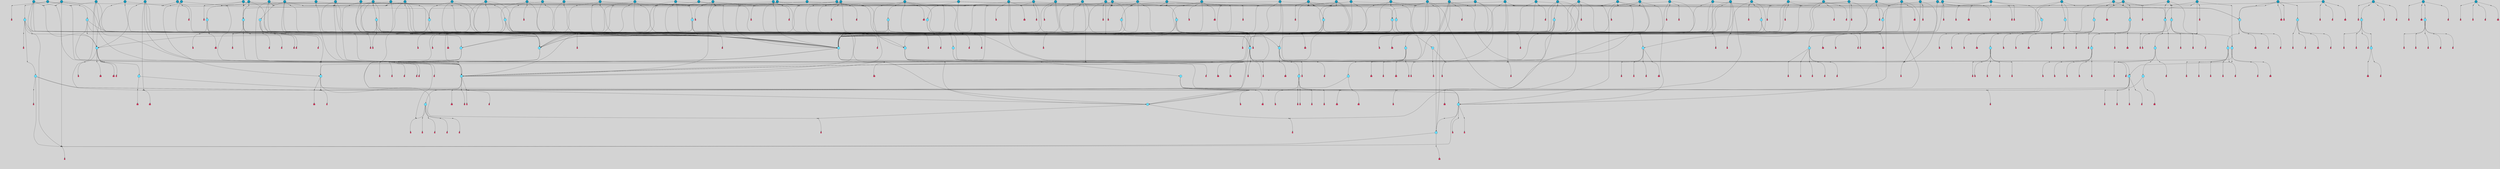 // File exported with GEGELATI v1.3.1
// On the 2024-04-08 17:43:55
// With the File::TPGGraphDotExporter
digraph{
	graph[pad = "0.212, 0.055" bgcolor = lightgray]
	node[shape=circle style = filled label = ""]
		T3 [fillcolor="#66ddff"]
		T7 [fillcolor="#66ddff"]
		T9 [fillcolor="#66ddff"]
		T11 [fillcolor="#66ddff"]
		T27 [fillcolor="#66ddff"]
		T54 [fillcolor="#66ddff"]
		T59 [fillcolor="#66ddff"]
		T95 [fillcolor="#66ddff"]
		T111 [fillcolor="#66ddff"]
		T129 [fillcolor="#66ddff"]
		T195 [fillcolor="#66ddff"]
		T213 [fillcolor="#66ddff"]
		T229 [fillcolor="#66ddff"]
		T240 [fillcolor="#66ddff"]
		T321 [fillcolor="#66ddff"]
		T322 [fillcolor="#66ddff"]
		T323 [fillcolor="#66ddff"]
		T324 [fillcolor="#66ddff"]
		T325 [fillcolor="#66ddff"]
		T327 [fillcolor="#66ddff"]
		T582 [fillcolor="#1199bb"]
		T605 [fillcolor="#66ddff"]
		T633 [fillcolor="#66ddff"]
		T656 [fillcolor="#66ddff"]
		T670 [fillcolor="#66ddff"]
		T672 [fillcolor="#66ddff"]
		T731 [fillcolor="#1199bb"]
		T737 [fillcolor="#66ddff"]
		T740 [fillcolor="#1199bb"]
		T741 [fillcolor="#1199bb"]
		T742 [fillcolor="#66ddff"]
		T743 [fillcolor="#66ddff"]
		T744 [fillcolor="#66ddff"]
		T746 [fillcolor="#66ddff"]
		T747 [fillcolor="#66ddff"]
		T748 [fillcolor="#66ddff"]
		T753 [fillcolor="#66ddff"]
		T754 [fillcolor="#66ddff"]
		T772 [fillcolor="#1199bb"]
		T780 [fillcolor="#66ddff"]
		T793 [fillcolor="#1199bb"]
		T796 [fillcolor="#1199bb"]
		T808 [fillcolor="#1199bb"]
		T812 [fillcolor="#66ddff"]
		T816 [fillcolor="#1199bb"]
		T819 [fillcolor="#66ddff"]
		T820 [fillcolor="#66ddff"]
		T821 [fillcolor="#1199bb"]
		T822 [fillcolor="#66ddff"]
		T823 [fillcolor="#66ddff"]
		T824 [fillcolor="#66ddff"]
		T825 [fillcolor="#66ddff"]
		T826 [fillcolor="#66ddff"]
		T827 [fillcolor="#1199bb"]
		T828 [fillcolor="#66ddff"]
		T829 [fillcolor="#66ddff"]
		T830 [fillcolor="#1199bb"]
		T833 [fillcolor="#1199bb"]
		T834 [fillcolor="#1199bb"]
		T838 [fillcolor="#66ddff"]
		T842 [fillcolor="#1199bb"]
		T866 [fillcolor="#1199bb"]
		T869 [fillcolor="#66ddff"]
		T870 [fillcolor="#1199bb"]
		T872 [fillcolor="#1199bb"]
		T874 [fillcolor="#66ddff"]
		T878 [fillcolor="#1199bb"]
		T883 [fillcolor="#66ddff"]
		T886 [fillcolor="#1199bb"]
		T887 [fillcolor="#1199bb"]
		T888 [fillcolor="#1199bb"]
		T903 [fillcolor="#1199bb"]
		T909 [fillcolor="#1199bb"]
		T914 [fillcolor="#1199bb"]
		T920 [fillcolor="#1199bb"]
		T930 [fillcolor="#1199bb"]
		T944 [fillcolor="#1199bb"]
		T952 [fillcolor="#66ddff"]
		T953 [fillcolor="#1199bb"]
		T954 [fillcolor="#66ddff"]
		T934 [fillcolor="#66ddff"]
		T955 [fillcolor="#1199bb"]
		T956 [fillcolor="#1199bb"]
		T957 [fillcolor="#1199bb"]
		T958 [fillcolor="#1199bb"]
		T959 [fillcolor="#1199bb"]
		T960 [fillcolor="#1199bb"]
		T961 [fillcolor="#66ddff"]
		T962 [fillcolor="#66ddff"]
		T963 [fillcolor="#1199bb"]
		T970 [fillcolor="#1199bb"]
		T974 [fillcolor="#1199bb"]
		T978 [fillcolor="#1199bb"]
		T979 [fillcolor="#1199bb"]
		T980 [fillcolor="#1199bb"]
		T981 [fillcolor="#1199bb"]
		T982 [fillcolor="#1199bb"]
		T984 [fillcolor="#1199bb"]
		T986 [fillcolor="#1199bb"]
		T987 [fillcolor="#1199bb"]
		T988 [fillcolor="#66ddff"]
		T992 [fillcolor="#1199bb"]
		T993 [fillcolor="#1199bb"]
		T995 [fillcolor="#1199bb"]
		T996 [fillcolor="#1199bb"]
		T997 [fillcolor="#1199bb"]
		T1005 [fillcolor="#1199bb"]
		T1009 [fillcolor="#1199bb"]
		T1010 [fillcolor="#1199bb"]
		T1011 [fillcolor="#1199bb"]
		T1012 [fillcolor="#1199bb"]
		T1015 [fillcolor="#1199bb"]
		T1016 [fillcolor="#1199bb"]
		T1017 [fillcolor="#1199bb"]
		T1018 [fillcolor="#1199bb"]
		T1019 [fillcolor="#1199bb"]
		T1020 [fillcolor="#1199bb"]
		T1021 [fillcolor="#1199bb"]
		T1022 [fillcolor="#1199bb"]
		T29 [fillcolor="#66ddff"]
		T1023 [fillcolor="#1199bb"]
		T1024 [fillcolor="#1199bb"]
		T1025 [fillcolor="#66ddff"]
		T1026 [fillcolor="#66ddff"]
		T1027 [fillcolor="#1199bb"]
		T1028 [fillcolor="#66ddff"]
		T1029 [fillcolor="#66ddff"]
		T1030 [fillcolor="#1199bb"]
		T1031 [fillcolor="#1199bb"]
		T1032 [fillcolor="#1199bb"]
		T254 [fillcolor="#1199bb"]
		T1033 [fillcolor="#1199bb"]
		T1034 [fillcolor="#1199bb"]
		T1035 [fillcolor="#1199bb"]
		T1036 [fillcolor="#1199bb"]
		T1037 [fillcolor="#1199bb"]
		T1038 [fillcolor="#1199bb"]
		T1039 [fillcolor="#1199bb"]
		T1040 [fillcolor="#1199bb"]
		T1041 [fillcolor="#1199bb"]
		T1042 [fillcolor="#1199bb"]
		P16266 [fillcolor="#cccccc" shape=point] //6|
		I16266 [shape=box style=invis label="6|1&2|6#1|7&#92;n10|7&2|0#1|5&#92;n9|4&0|1#2|2&#92;n8|6&0|0#1|0&#92;n"]
		P16266 -> I16266[style=invis]
		A10386 [fillcolor="#ff3366" shape=box margin=0.03 width=0 height=0 label="3"]
		T3 -> P16266 -> A10386
		P16267 [fillcolor="#cccccc" shape=point] //3|
		I16267 [shape=box style=invis label="7|6&2|4#0|2&#92;n10|3&2|7#1|4&#92;n11|6&0|4#0|1&#92;n7|1&0|0#2|6&#92;n7|6&0|3#2|6&#92;n4|0&2|6#0|1&#92;n4|4&2|5#0|2&#92;n4|6&0|4#2|7&#92;n10|0&2|3#1|5&#92;n2|6&0|5#0|2&#92;n1|0&2|3#0|7&#92;n1|6&2|0#0|5&#92;n6|2&0|1#0|7&#92;n9|2&0|3#2|7&#92;n5|3&0|6#0|6&#92;n1|7&2|5#2|3&#92;n8|1&2|7#0|6&#92;n1|0&2|5#2|1&#92;n7|1&2|2#2|5&#92;n7|4&2|6#0|3&#92;n"]
		P16267 -> I16267[style=invis]
		A10387 [fillcolor="#ff3366" shape=box margin=0.03 width=0 height=0 label="4"]
		T3 -> P16267 -> A10387
		P16268 [fillcolor="#cccccc" shape=point] //-3|
		I16268 [shape=box style=invis label="1|6&2|7#0|7&#92;n10|2&0|7#1|3&#92;n9|6&2|7#2|2&#92;n5|3&0|7#0|7&#92;n1|6&2|3#0|0&#92;n2|3&2|3#2|2&#92;n5|1&2|6#0|6&#92;n"]
		P16268 -> I16268[style=invis]
		A10388 [fillcolor="#ff3366" shape=box margin=0.03 width=0 height=0 label="7"]
		T7 -> P16268 -> A10388
		P16269 [fillcolor="#cccccc" shape=point] //5|
		I16269 [shape=box style=invis label="0|5&2|3#0|1&#92;n0|6&2|1#2|4&#92;n6|2&2|6#0|7&#92;n7|4&0|3#0|1&#92;n5|4&0|7#1|6&#92;n9|1&0|5#2|2&#92;n6|3&2|3#1|7&#92;n11|7&2|4#1|6&#92;n2|5&0|1#0|0&#92;n4|7&0|0#0|2&#92;n6|2&0|6#0|0&#92;n2|1&2|6#2|4&#92;n10|0&2|0#1|0&#92;n6|6&2|4#0|6&#92;n"]
		P16269 -> I16269[style=invis]
		A10389 [fillcolor="#ff3366" shape=box margin=0.03 width=0 height=0 label="8"]
		T7 -> P16269 -> A10389
		P16270 [fillcolor="#cccccc" shape=point] //-6|
		I16270 [shape=box style=invis label="11|1&0|7#2|0&#92;n10|4&0|1#1|0&#92;n4|3&2|4#2|1&#92;n0|5&2|0#0|0&#92;n6|1&0|0#0|3&#92;n8|2&2|0#0|4&#92;n11|4&2|0#1|6&#92;n7|0&2|6#2|3&#92;n5|3&2|6#2|0&#92;n2|0&2|0#0|4&#92;n"]
		P16270 -> I16270[style=invis]
		A10390 [fillcolor="#ff3366" shape=box margin=0.03 width=0 height=0 label="9"]
		T9 -> P16270 -> A10390
		P16271 [fillcolor="#cccccc" shape=point] //2|
		I16271 [shape=box style=invis label="6|3&2|7#1|4&#92;n8|6&0|0#2|5&#92;n2|1&0|2#0|3&#92;n8|7&0|6#0|4&#92;n2|1&2|0#0|1&#92;n0|0&2|2#2|3&#92;n6|6&0|7#2|1&#92;n6|1&0|7#2|6&#92;n5|4&2|7#0|4&#92;n0|3&0|4#2|0&#92;n11|0&2|0#2|5&#92;n4|5&2|5#2|4&#92;n5|7&0|6#0|4&#92;n9|7&2|5#0|3&#92;n5|4&2|1#0|3&#92;n5|3&0|1#1|7&#92;n0|4&0|3#2|5&#92;n"]
		P16271 -> I16271[style=invis]
		A10391 [fillcolor="#ff3366" shape=box margin=0.03 width=0 height=0 label="10"]
		T9 -> P16271 -> A10391
		P16272 [fillcolor="#cccccc" shape=point] //6|
		I16272 [shape=box style=invis label="3|0&2|7#2|2&#92;n3|2&0|4#2|5&#92;n5|1&0|2#1|0&#92;n8|7&0|1#2|0&#92;n8|5&0|3#0|6&#92;n0|2&0|2#2|3&#92;n1|5&2|5#0|5&#92;n5|6&0|6#0|7&#92;n6|7&0|0#2|6&#92;n1|2&2|3#0|0&#92;n7|7&2|3#0|4&#92;n0|7&2|7#0|6&#92;n1|0&2|2#2|7&#92;n4|4&0|1#0|0&#92;n"]
		P16272 -> I16272[style=invis]
		A10392 [fillcolor="#ff3366" shape=box margin=0.03 width=0 height=0 label="11"]
		T11 -> P16272 -> A10392
		P16273 [fillcolor="#cccccc" shape=point] //-4|
		I16273 [shape=box style=invis label="4|1&0|4#2|6&#92;n1|2&2|2#2|0&#92;n1|2&2|0#0|6&#92;n8|4&2|3#2|5&#92;n5|5&2|1#1|0&#92;n"]
		P16273 -> I16273[style=invis]
		A10393 [fillcolor="#ff3366" shape=box margin=0.03 width=0 height=0 label="12"]
		T11 -> P16273 -> A10393
		P16274 [fillcolor="#cccccc" shape=point] //2|
		I16274 [shape=box style=invis label="9|1&2|3#0|1&#92;n5|2&2|0#2|4&#92;n3|6&2|5#2|7&#92;n7|0&2|5#0|4&#92;n1|2&0|3#0|5&#92;n7|3&2|7#0|0&#92;n"]
		P16274 -> I16274[style=invis]
		A10394 [fillcolor="#ff3366" shape=box margin=0.03 width=0 height=0 label="2"]
		T27 -> P16274 -> A10394
		P16275 [fillcolor="#cccccc" shape=point] //-6|
		I16275 [shape=box style=invis label="7|5&0|4#0|4&#92;n11|0&2|5#2|1&#92;n"]
		P16275 -> I16275[style=invis]
		A10395 [fillcolor="#ff3366" shape=box margin=0.03 width=0 height=0 label="3"]
		T27 -> P16275 -> A10395
		T27 -> P16267
		P16276 [fillcolor="#cccccc" shape=point] //0|
		I16276 [shape=box style=invis label="2|5&0|1#0|6&#92;n6|1&2|2#2|7&#92;n8|0&0|3#1|4&#92;n4|3&2|5#2|4&#92;n8|1&2|4#0|0&#92;n6|6&0|1#2|6&#92;n11|7&2|4#2|5&#92;n6|2&2|4#0|2&#92;n8|5&2|4#2|4&#92;n2|1&2|1#2|2&#92;n2|7&2|5#2|6&#92;n9|7&0|5#0|4&#92;n1|2&0|5#2|6&#92;n4|2&2|3#2|7&#92;n3|3&2|1#0|2&#92;n"]
		P16276 -> I16276[style=invis]
		A10396 [fillcolor="#ff3366" shape=box margin=0.03 width=0 height=0 label="5"]
		T27 -> P16276 -> A10396
		P16277 [fillcolor="#cccccc" shape=point] //0|
		I16277 [shape=box style=invis label="4|0&0|3#2|7&#92;n10|2&0|3#1|7&#92;n3|5&0|2#0|3&#92;n4|5&0|0#2|1&#92;n10|7&2|0#1|2&#92;n5|3&2|3#1|6&#92;n9|5&2|0#0|4&#92;n5|4&2|7#0|2&#92;n10|3&2|7#1|4&#92;n7|2&0|1#2|6&#92;n8|6&0|5#0|5&#92;n8|7&2|3#0|5&#92;n2|6&2|4#0|0&#92;n"]
		P16277 -> I16277[style=invis]
		A10397 [fillcolor="#ff3366" shape=box margin=0.03 width=0 height=0 label="5"]
		T27 -> P16277 -> A10397
		P16278 [fillcolor="#cccccc" shape=point] //8|
		I16278 [shape=box style=invis label="9|0&0|1#2|0&#92;n10|1&2|5#1|4&#92;n8|2&2|6#0|4&#92;n2|4&2|5#2|3&#92;n4|2&2|2#0|2&#92;n7|5&0|2#0|0&#92;n8|2&2|1#1|3&#92;n8|7&0|7#2|1&#92;n1|1&0|0#0|7&#92;n5|6&2|5#1|0&#92;n6|6&2|5#0|0&#92;n11|4&0|3#2|6&#92;n4|2&2|4#0|7&#92;n5|6&0|1#2|0&#92;n11|3&0|2#0|7&#92;n"]
		P16278 -> I16278[style=invis]
		A10398 [fillcolor="#ff3366" shape=box margin=0.03 width=0 height=0 label="6"]
		T54 -> P16278 -> A10398
		P16279 [fillcolor="#cccccc" shape=point] //5|
		I16279 [shape=box style=invis label="3|0&2|0#0|1&#92;n3|0&0|7#0|1&#92;n5|3&0|2#2|6&#92;n4|4&2|4#2|6&#92;n11|2&0|7#1|6&#92;n2|7&2|2#2|5&#92;n9|3&2|6#2|7&#92;n7|7&0|0#0|4&#92;n6|1&2|4#2|3&#92;n5|4&2|0#1|6&#92;n1|3&0|7#0|4&#92;n"]
		P16279 -> I16279[style=invis]
		A10399 [fillcolor="#ff3366" shape=box margin=0.03 width=0 height=0 label="7"]
		T54 -> P16279 -> A10399
		P16280 [fillcolor="#cccccc" shape=point] //-10|
		I16280 [shape=box style=invis label="3|6&0|0#0|4&#92;n4|1&2|4#0|1&#92;n5|1&0|1#0|4&#92;n5|5&2|6#0|5&#92;n6|5&0|6#0|3&#92;n11|1&2|0#0|1&#92;n0|7&2|0#0|3&#92;n1|2&0|6#0|1&#92;n8|0&0|4#2|0&#92;n0|4&0|7#2|7&#92;n7|0&2|7#1|3&#92;n3|1&0|5#2|5&#92;n5|1&0|4#0|3&#92;n2|2&0|2#0|0&#92;n8|3&0|1#0|7&#92;n3|0&0|3#0|5&#92;n7|2&0|5#2|0&#92;n6|3&2|7#1|5&#92;n4|7&2|7#2|1&#92;n"]
		P16280 -> I16280[style=invis]
		A10400 [fillcolor="#ff3366" shape=box margin=0.03 width=0 height=0 label="14"]
		T54 -> P16280 -> A10400
		T54 -> P16269
		P16281 [fillcolor="#cccccc" shape=point] //8|
		I16281 [shape=box style=invis label="9|0&0|1#2|0&#92;n10|1&2|5#1|4&#92;n8|2&2|6#0|4&#92;n4|5&0|3#0|1&#92;n2|4&2|5#2|3&#92;n4|2&2|2#0|2&#92;n7|5&0|2#0|0&#92;n8|2&2|1#1|3&#92;n8|7&0|7#2|1&#92;n1|1&0|0#0|7&#92;n5|6&2|5#1|0&#92;n6|3&2|5#0|0&#92;n11|4&0|3#2|6&#92;n1|2&2|4#0|7&#92;n5|6&0|1#2|0&#92;n11|3&0|2#0|7&#92;n"]
		P16281 -> I16281[style=invis]
		A10401 [fillcolor="#ff3366" shape=box margin=0.03 width=0 height=0 label="6"]
		T59 -> P16281 -> A10401
		T59 -> P16279
		T59 -> P16270
		T59 -> P16279
		P16282 [fillcolor="#cccccc" shape=point] //4|
		I16282 [shape=box style=invis label="4|3&0|6#0|3&#92;n5|7&2|3#2|2&#92;n5|6&0|7#1|2&#92;n1|4&2|6#0|3&#92;n8|4&2|1#2|5&#92;n9|5&2|4#1|4&#92;n2|4&0|5#0|7&#92;n10|0&0|6#1|3&#92;n3|0&0|6#0|2&#92;n2|7&2|7#2|6&#92;n5|2&0|5#1|5&#92;n10|4&2|5#1|7&#92;n4|0&0|4#2|4&#92;n11|1&0|4#2|6&#92;n10|6&2|0#1|4&#92;n9|7&0|3#1|4&#92;n4|5&2|7#0|6&#92;n11|5&2|6#2|3&#92;n0|3&0|5#0|1&#92;n"]
		P16282 -> I16282[style=invis]
		A10402 [fillcolor="#ff3366" shape=box margin=0.03 width=0 height=0 label="13"]
		T95 -> P16282 -> A10402
		P16283 [fillcolor="#cccccc" shape=point] //8|
		I16283 [shape=box style=invis label="9|7&0|5#2|5&#92;n3|3&2|3#0|2&#92;n9|5&2|2#1|0&#92;n2|3&0|6#0|3&#92;n4|4&2|5#2|7&#92;n11|3&2|0#1|5&#92;n6|6&2|1#2|2&#92;n4|6&0|1#2|2&#92;n2|5&2|7#2|2&#92;n7|7&2|2#2|3&#92;n6|5&0|3#2|6&#92;n6|7&0|6#0|2&#92;n"]
		P16283 -> I16283[style=invis]
		A10403 [fillcolor="#ff3366" shape=box margin=0.03 width=0 height=0 label="14"]
		T95 -> P16283 -> A10403
		P16284 [fillcolor="#cccccc" shape=point] //2|
		I16284 [shape=box style=invis label="4|1&0|4#2|6&#92;n5|5&2|1#1|0&#92;n1|0&2|0#0|6&#92;n8|4&2|3#2|5&#92;n"]
		P16284 -> I16284[style=invis]
		T95 -> P16284 -> T11
		P16285 [fillcolor="#cccccc" shape=point] //-9|
		I16285 [shape=box style=invis label="2|0&2|0#2|1&#92;n4|4&2|4#2|6&#92;n9|1&0|3#1|7&#92;n5|3&0|2#2|6&#92;n2|7&2|2#2|5&#92;n5|4&2|0#1|6&#92;n3|0&0|7#0|1&#92;n1|3&0|7#0|4&#92;n11|6&2|2#0|7&#92;n7|7&0|0#0|4&#92;n11|0&0|7#1|6&#92;n9|3&2|6#2|7&#92;n"]
		P16285 -> I16285[style=invis]
		A10404 [fillcolor="#ff3366" shape=box margin=0.03 width=0 height=0 label="7"]
		T95 -> P16285 -> A10404
		P16286 [fillcolor="#cccccc" shape=point] //-8|
		I16286 [shape=box style=invis label="7|5&0|4#2|4&#92;n"]
		P16286 -> I16286[style=invis]
		A10405 [fillcolor="#ff3366" shape=box margin=0.03 width=0 height=0 label="3"]
		T95 -> P16286 -> A10405
		P16287 [fillcolor="#cccccc" shape=point] //-5|
		I16287 [shape=box style=invis label="0|0&2|3#0|2&#92;n10|5&0|6#1|3&#92;n7|3&0|6#2|3&#92;n3|4&0|6#0|6&#92;n10|5&0|2#1|1&#92;n5|0&0|1#0|3&#92;n6|6&2|5#1|5&#92;n7|4&0|2#1|7&#92;n5|7&0|1#2|5&#92;n1|5&0|0#0|3&#92;n7|5&2|1#2|6&#92;n9|0&0|2#0|0&#92;n4|0&2|4#0|0&#92;n4|6&0|0#2|3&#92;n3|1&0|6#2|5&#92;n7|7&2|1#2|3&#92;n9|4&2|2#0|6&#92;n"]
		P16287 -> I16287[style=invis]
		T111 -> P16287 -> T9
		P16288 [fillcolor="#cccccc" shape=point] //7|
		I16288 [shape=box style=invis label="7|4&2|1#2|0&#92;n4|1&2|4#2|3&#92;n5|0&2|0#2|2&#92;n6|1&2|4#2|6&#92;n"]
		P16288 -> I16288[style=invis]
		A10406 [fillcolor="#ff3366" shape=box margin=0.03 width=0 height=0 label="9"]
		T111 -> P16288 -> A10406
		P16289 [fillcolor="#cccccc" shape=point] //2|
		I16289 [shape=box style=invis label="3|0&2|0#0|1&#92;n11|2&0|7#1|6&#92;n8|7&2|4#0|5&#92;n5|3&0|2#2|6&#92;n4|4&2|4#2|6&#92;n3|0&0|7#0|1&#92;n2|7&2|2#2|5&#92;n9|3&2|6#2|7&#92;n7|7&0|0#0|4&#92;n6|1&2|4#1|3&#92;n5|4&2|0#1|6&#92;n1|3&0|7#0|4&#92;n"]
		P16289 -> I16289[style=invis]
		A10407 [fillcolor="#ff3366" shape=box margin=0.03 width=0 height=0 label="7"]
		T111 -> P16289 -> A10407
		T111 -> P16270
		T129 -> P16278
		T129 -> P16279
		P16290 [fillcolor="#cccccc" shape=point] //10|
		I16290 [shape=box style=invis label="4|5&2|7#2|1&#92;n1|7&2|3#0|6&#92;n3|5&2|2#0|3&#92;n10|3&0|7#1|4&#92;n7|1&0|4#2|6&#92;n10|2&0|3#1|7&#92;n9|5&2|0#0|4&#92;n4|0&0|3#2|7&#92;n11|4&2|6#1|2&#92;n5|4&2|7#0|2&#92;n2|6&2|4#0|0&#92;n6|5&0|7#2|1&#92;n5|3&2|3#1|6&#92;n10|7&2|0#1|2&#92;n"]
		P16290 -> I16290[style=invis]
		A10408 [fillcolor="#ff3366" shape=box margin=0.03 width=0 height=0 label="5"]
		T129 -> P16290 -> A10408
		P16291 [fillcolor="#cccccc" shape=point] //5|
		I16291 [shape=box style=invis label="9|4&2|3#1|3&#92;n0|4&2|4#0|5&#92;n6|1&2|6#2|5&#92;n4|0&0|5#2|0&#92;n"]
		P16291 -> I16291[style=invis]
		A10409 [fillcolor="#ff3366" shape=box margin=0.03 width=0 height=0 label="7"]
		T129 -> P16291 -> A10409
		P16292 [fillcolor="#cccccc" shape=point] //6|
		I16292 [shape=box style=invis label="9|4&2|7#0|6&#92;n8|4&0|1#1|0&#92;n1|3&0|0#2|1&#92;n2|4&0|6#2|2&#92;n5|1&2|5#0|7&#92;n3|0&0|3#2|6&#92;n2|2&2|6#0|2&#92;n8|4&0|4#2|2&#92;n5|1&2|4#0|3&#92;n9|4&0|6#0|6&#92;n5|0&2|2#1|5&#92;n11|7&0|0#1|1&#92;n0|4&0|3#0|3&#92;n7|7&2|4#2|5&#92;n1|5&0|1#2|1&#92;n"]
		P16292 -> I16292[style=invis]
		A10410 [fillcolor="#ff3366" shape=box margin=0.03 width=0 height=0 label="1"]
		T129 -> P16292 -> A10410
		P16293 [fillcolor="#cccccc" shape=point] //5|
		I16293 [shape=box style=invis label="3|0&2|0#2|1&#92;n3|0&0|7#0|1&#92;n5|3&0|2#2|6&#92;n4|4&2|4#2|6&#92;n5|4&2|0#1|6&#92;n2|7&2|2#2|5&#92;n1|3&0|7#0|4&#92;n11|6&2|2#0|7&#92;n7|7&0|0#0|4&#92;n6|1&2|4#2|3&#92;n11|0&0|7#1|6&#92;n9|3&2|6#2|7&#92;n"]
		P16293 -> I16293[style=invis]
		A10411 [fillcolor="#ff3366" shape=box margin=0.03 width=0 height=0 label="7"]
		T195 -> P16293 -> A10411
		P16294 [fillcolor="#cccccc" shape=point] //4|
		I16294 [shape=box style=invis label="7|1&0|6#0|1&#92;n6|7&2|7#1|7&#92;n10|1&2|1#1|1&#92;n9|6&2|2#1|4&#92;n4|7&0|4#2|2&#92;n9|6&0|5#1|1&#92;n10|0&2|6#1|6&#92;n5|1&0|1#2|3&#92;n10|1&0|5#1|0&#92;n3|4&2|3#0|0&#92;n8|2&0|5#2|4&#92;n1|6&2|0#0|0&#92;n2|3&0|1#2|6&#92;n5|2&2|2#1|6&#92;n2|2&0|1#2|1&#92;n3|1&2|7#0|3&#92;n6|7&2|3#0|4&#92;n"]
		P16294 -> I16294[style=invis]
		A10412 [fillcolor="#ff3366" shape=box margin=0.03 width=0 height=0 label="10"]
		T195 -> P16294 -> A10412
		P16295 [fillcolor="#cccccc" shape=point] //-4|
		I16295 [shape=box style=invis label="0|4&0|0#2|7&#92;n8|5&2|4#2|4&#92;n4|3&2|5#2|4&#92;n11|7&2|2#2|5&#92;n6|5&2|2#2|7&#92;n3|2&0|7#0|7&#92;n3|3&2|1#0|3&#92;n2|6&0|3#2|5&#92;n0|1&2|6#2|2&#92;n8|2&0|0#1|6&#92;n0|7&0|5#0|4&#92;n9|5&0|3#2|7&#92;n2|7&2|5#2|6&#92;n9|0&2|0#0|1&#92;n1|2&2|4#0|2&#92;n"]
		P16295 -> I16295[style=invis]
		T195 -> P16295 -> T27
		P16296 [fillcolor="#cccccc" shape=point] //7|
		I16296 [shape=box style=invis label="7|4&2|7#0|4&#92;n4|6&0|1#2|5&#92;n2|1&2|3#0|0&#92;n4|3&2|0#0|1&#92;n0|0&2|7#2|7&#92;n7|7&0|5#2|3&#92;n5|0&2|1#2|2&#92;n10|0&0|4#1|2&#92;n4|4&0|7#0|0&#92;n6|7&0|2#0|1&#92;n1|4&2|5#0|4&#92;n"]
		P16296 -> I16296[style=invis]
		A10413 [fillcolor="#ff3366" shape=box margin=0.03 width=0 height=0 label="0"]
		T195 -> P16296 -> A10413
		P16297 [fillcolor="#cccccc" shape=point] //6|
		I16297 [shape=box style=invis label="9|4&2|7#0|6&#92;n8|4&0|1#1|0&#92;n1|3&0|0#2|1&#92;n2|4&0|6#2|2&#92;n5|1&2|5#0|7&#92;n3|0&0|3#2|6&#92;n2|2&2|6#0|2&#92;n8|4&0|4#2|2&#92;n5|1&2|4#0|3&#92;n9|4&0|6#0|6&#92;n5|0&2|2#1|5&#92;n11|7&0|0#1|1&#92;n0|4&0|3#0|3&#92;n7|7&2|4#2|5&#92;n1|5&0|1#2|1&#92;n"]
		P16297 -> I16297[style=invis]
		A10414 [fillcolor="#ff3366" shape=box margin=0.03 width=0 height=0 label="1"]
		T213 -> P16297 -> A10414
		P16298 [fillcolor="#cccccc" shape=point] //5|
		I16298 [shape=box style=invis label="9|4&2|3#1|3&#92;n0|4&2|4#0|5&#92;n6|1&2|6#2|5&#92;n4|0&0|5#2|0&#92;n"]
		P16298 -> I16298[style=invis]
		A10415 [fillcolor="#ff3366" shape=box margin=0.03 width=0 height=0 label="7"]
		T213 -> P16298 -> A10415
		P16299 [fillcolor="#cccccc" shape=point] //8|
		I16299 [shape=box style=invis label="9|0&0|1#2|0&#92;n10|1&2|5#1|4&#92;n8|2&2|6#0|4&#92;n2|4&2|5#2|3&#92;n4|2&2|2#0|2&#92;n7|5&0|2#0|0&#92;n8|2&2|1#1|3&#92;n8|7&0|7#2|1&#92;n1|1&0|0#0|7&#92;n5|6&2|5#1|0&#92;n6|6&2|5#0|0&#92;n11|4&0|3#2|6&#92;n4|2&2|4#0|7&#92;n5|6&0|1#2|0&#92;n11|3&0|2#0|7&#92;n"]
		P16299 -> I16299[style=invis]
		A10416 [fillcolor="#ff3366" shape=box margin=0.03 width=0 height=0 label="6"]
		T213 -> P16299 -> A10416
		P16300 [fillcolor="#cccccc" shape=point] //10|
		I16300 [shape=box style=invis label="4|5&2|7#2|1&#92;n1|7&2|3#0|6&#92;n3|5&2|2#0|3&#92;n10|3&0|7#1|4&#92;n7|1&0|4#2|6&#92;n10|2&0|3#1|7&#92;n9|5&2|0#0|4&#92;n4|0&0|3#2|7&#92;n11|4&2|6#1|2&#92;n5|4&2|7#0|2&#92;n2|6&2|4#0|0&#92;n6|5&0|7#2|1&#92;n5|3&2|3#1|6&#92;n10|7&2|0#1|2&#92;n"]
		P16300 -> I16300[style=invis]
		A10417 [fillcolor="#ff3366" shape=box margin=0.03 width=0 height=0 label="5"]
		T213 -> P16300 -> A10417
		P16301 [fillcolor="#cccccc" shape=point] //5|
		I16301 [shape=box style=invis label="3|0&2|0#0|1&#92;n3|0&0|7#0|1&#92;n5|3&0|2#2|6&#92;n4|4&2|4#2|6&#92;n11|2&0|7#1|6&#92;n2|7&2|2#2|5&#92;n9|3&2|6#2|7&#92;n7|7&0|0#0|4&#92;n6|1&2|4#2|3&#92;n5|4&2|0#1|6&#92;n1|3&0|7#0|4&#92;n"]
		P16301 -> I16301[style=invis]
		A10418 [fillcolor="#ff3366" shape=box margin=0.03 width=0 height=0 label="7"]
		T213 -> P16301 -> A10418
		P16302 [fillcolor="#cccccc" shape=point] //-2|
		I16302 [shape=box style=invis label="5|2&2|0#2|4&#92;n9|1&2|3#0|1&#92;n3|6&2|5#2|7&#92;n7|0&2|1#0|4&#92;n1|2&0|3#0|5&#92;n7|3&2|7#0|0&#92;n"]
		P16302 -> I16302[style=invis]
		A10419 [fillcolor="#ff3366" shape=box margin=0.03 width=0 height=0 label="2"]
		T229 -> P16302 -> A10419
		P16303 [fillcolor="#cccccc" shape=point] //9|
		I16303 [shape=box style=invis label="7|1&2|2#2|5&#92;n1|0&2|5#2|1&#92;n11|6&0|4#0|1&#92;n10|6&0|3#1|6&#92;n7|1&0|0#2|6&#92;n4|0&2|6#0|1&#92;n4|6&0|4#2|7&#92;n10|0&2|3#1|0&#92;n1|0&2|3#0|7&#92;n1|6&2|0#0|5&#92;n6|2&0|1#0|7&#92;n9|2&0|3#2|7&#92;n5|3&0|6#0|6&#92;n3|1&0|3#0|5&#92;n1|7&2|5#2|3&#92;n8|1&2|7#0|6&#92;n10|3&2|0#1|4&#92;n7|6&2|4#0|2&#92;n7|4&2|6#0|3&#92;n"]
		P16303 -> I16303[style=invis]
		T229 -> P16303 -> T7
		P16304 [fillcolor="#cccccc" shape=point] //2|
		I16304 [shape=box style=invis label="8|6&0|2#0|5&#92;n10|5&2|3#1|7&#92;n5|6&0|1#2|5&#92;n11|3&0|0#2|2&#92;n0|3&2|1#0|6&#92;n9|7&2|6#0|1&#92;n4|6&2|7#0|2&#92;n8|0&0|6#2|0&#92;n11|2&0|7#0|1&#92;n3|7&2|4#0|7&#92;n5|1&0|1#0|6&#92;n7|6&2|7#2|4&#92;n6|1&0|3#0|2&#92;n6|6&2|5#1|2&#92;n8|5&0|2#0|0&#92;n0|2&0|3#0|0&#92;n2|5&2|5#2|1&#92;n10|4&0|1#1|0&#92;n4|3&2|5#0|4&#92;n"]
		P16304 -> I16304[style=invis]
		A10420 [fillcolor="#ff3366" shape=box margin=0.03 width=0 height=0 label="11"]
		T229 -> P16304 -> A10420
		P16305 [fillcolor="#cccccc" shape=point] //-7|
		I16305 [shape=box style=invis label="11|2&2|6#1|1&#92;n2|3&0|6#2|3&#92;n10|0&0|2#1|4&#92;n"]
		P16305 -> I16305[style=invis]
		T229 -> P16305 -> T111
		P16306 [fillcolor="#cccccc" shape=point] //-1|
		I16306 [shape=box style=invis label="6|4&0|4#2|4&#92;n4|5&2|5#2|4&#92;n9|7&2|5#0|3&#92;n3|7&2|6#0|6&#92;n8|7&0|6#0|4&#92;n2|1&2|0#0|1&#92;n8|6&0|0#2|5&#92;n2|1&0|2#0|3&#92;n6|1&0|7#2|6&#92;n6|3&0|1#1|6&#92;n5|4&2|7#0|4&#92;n0|7&0|4#2|0&#92;n11|0&2|0#2|5&#92;n3|7&2|0#2|7&#92;n8|3&2|7#1|4&#92;n5|7&0|6#0|4&#92;n0|0&2|3#2|3&#92;n5|4&2|1#0|3&#92;n0|4&0|3#2|5&#92;n"]
		P16306 -> I16306[style=invis]
		A10421 [fillcolor="#ff3366" shape=box margin=0.03 width=0 height=0 label="10"]
		T229 -> P16306 -> A10421
		P16307 [fillcolor="#cccccc" shape=point] //5|
		I16307 [shape=box style=invis label="1|6&2|7#0|7&#92;n9|2&2|7#2|2&#92;n10|2&0|7#1|3&#92;n5|3&0|7#0|7&#92;n7|0&2|7#2|2&#92;n1|6&2|3#0|0&#92;n2|3&2|3#2|2&#92;n"]
		P16307 -> I16307[style=invis]
		A10422 [fillcolor="#ff3366" shape=box margin=0.03 width=0 height=0 label="7"]
		T240 -> P16307 -> A10422
		P16308 [fillcolor="#cccccc" shape=point] //-8|
		I16308 [shape=box style=invis label="7|5&0|2#2|1&#92;n1|0&2|6#0|0&#92;n7|1&2|6#1|1&#92;n8|7&0|3#1|6&#92;n3|7&2|3#2|4&#92;n"]
		P16308 -> I16308[style=invis]
		A10423 [fillcolor="#ff3366" shape=box margin=0.03 width=0 height=0 label="2"]
		T240 -> P16308 -> A10423
		P16309 [fillcolor="#cccccc" shape=point] //-3|
		I16309 [shape=box style=invis label="1|1&2|1#0|1&#92;n1|4&0|0#2|4&#92;n11|0&2|3#0|2&#92;n11|6&0|4#0|1&#92;n5|2&0|6#1|5&#92;n3|7&2|6#2|7&#92;n7|7&0|1#2|1&#92;n9|5&2|2#2|0&#92;n6|5&2|6#1|4&#92;n0|7&0|5#2|4&#92;n8|1&0|0#2|3&#92;n0|5&0|3#0|5&#92;n2|0&2|4#0|5&#92;n7|5&2|7#1|3&#92;n8|3&0|0#1|2&#92;n"]
		P16309 -> I16309[style=invis]
		A10424 [fillcolor="#ff3366" shape=box margin=0.03 width=0 height=0 label="1"]
		T240 -> P16309 -> A10424
		P16310 [fillcolor="#cccccc" shape=point] //-9|
		I16310 [shape=box style=invis label="2|0&2|0#2|1&#92;n4|4&2|4#2|6&#92;n9|1&0|3#1|7&#92;n5|3&0|2#2|6&#92;n2|7&2|2#2|5&#92;n5|4&2|0#1|6&#92;n3|0&0|7#0|1&#92;n1|3&0|7#0|4&#92;n11|6&2|2#0|7&#92;n7|7&0|0#0|4&#92;n11|0&0|7#1|6&#92;n9|3&2|6#2|7&#92;n"]
		P16310 -> I16310[style=invis]
		A10425 [fillcolor="#ff3366" shape=box margin=0.03 width=0 height=0 label="7"]
		T321 -> P16310 -> A10425
		P16311 [fillcolor="#cccccc" shape=point] //-4|
		I16311 [shape=box style=invis label="4|1&0|4#2|6&#92;n1|2&2|2#2|0&#92;n1|2&2|0#0|6&#92;n8|4&2|3#2|5&#92;n5|5&2|1#1|0&#92;n"]
		P16311 -> I16311[style=invis]
		A10426 [fillcolor="#ff3366" shape=box margin=0.03 width=0 height=0 label="12"]
		T322 -> P16311 -> A10426
		P16312 [fillcolor="#cccccc" shape=point] //8|
		I16312 [shape=box style=invis label="9|7&0|5#2|5&#92;n3|3&2|3#0|2&#92;n9|5&2|2#1|0&#92;n2|3&0|6#0|3&#92;n4|4&2|5#2|7&#92;n11|3&2|0#1|5&#92;n6|6&2|1#2|2&#92;n4|6&0|1#2|2&#92;n2|5&2|7#2|2&#92;n7|7&2|2#2|3&#92;n6|5&0|3#2|6&#92;n6|7&0|6#0|2&#92;n"]
		P16312 -> I16312[style=invis]
		A10427 [fillcolor="#ff3366" shape=box margin=0.03 width=0 height=0 label="14"]
		T321 -> P16312 -> A10427
		P16313 [fillcolor="#cccccc" shape=point] //-8|
		I16313 [shape=box style=invis label="7|5&0|4#2|4&#92;n"]
		P16313 -> I16313[style=invis]
		A10428 [fillcolor="#ff3366" shape=box margin=0.03 width=0 height=0 label="3"]
		T321 -> P16313 -> A10428
		P16314 [fillcolor="#cccccc" shape=point] //4|
		I16314 [shape=box style=invis label="4|3&0|6#0|3&#92;n5|7&2|3#2|2&#92;n5|6&0|7#1|2&#92;n1|4&2|6#0|3&#92;n8|4&2|1#2|5&#92;n9|5&2|4#1|4&#92;n2|4&0|5#0|7&#92;n10|0&0|6#1|3&#92;n3|0&0|6#0|2&#92;n2|7&2|7#2|6&#92;n5|2&0|5#1|5&#92;n10|4&2|5#1|7&#92;n4|0&0|4#2|4&#92;n11|1&0|4#2|6&#92;n10|6&2|0#1|4&#92;n9|7&0|3#1|4&#92;n4|5&2|7#0|6&#92;n11|5&2|6#2|3&#92;n0|3&0|5#0|1&#92;n"]
		P16314 -> I16314[style=invis]
		A10429 [fillcolor="#ff3366" shape=box margin=0.03 width=0 height=0 label="13"]
		T321 -> P16314 -> A10429
		P16315 [fillcolor="#cccccc" shape=point] //-3|
		I16315 [shape=box style=invis label="4|5&0|0#0|0&#92;n4|7&0|0#0|2&#92;n0|6&2|1#2|4&#92;n9|1&0|5#2|2&#92;n10|0&2|0#1|0&#92;n6|6&2|4#0|6&#92;n2|5&0|1#0|0&#92;n6|3&2|3#1|7&#92;n11|7&2|4#1|6&#92;n6|2&2|6#0|1&#92;n6|2&0|0#0|0&#92;n9|1&2|6#2|4&#92;n10|4&0|3#1|1&#92;n5|4&2|7#1|6&#92;n"]
		P16315 -> I16315[style=invis]
		T324 -> P16315 -> T321
		P16316 [fillcolor="#cccccc" shape=point] //2|
		I16316 [shape=box style=invis label="4|1&0|4#2|6&#92;n5|5&2|1#1|0&#92;n1|0&2|0#0|6&#92;n8|4&2|3#2|5&#92;n"]
		P16316 -> I16316[style=invis]
		T321 -> P16316 -> T322
		P16317 [fillcolor="#cccccc" shape=point] //5|
		I16317 [shape=box style=invis label="0|5&2|3#0|1&#92;n0|6&2|1#2|4&#92;n6|2&2|6#0|7&#92;n7|4&0|3#0|1&#92;n5|4&0|7#1|6&#92;n9|1&0|5#2|2&#92;n6|3&2|3#1|7&#92;n11|7&2|4#1|6&#92;n2|5&0|1#0|0&#92;n4|7&0|0#0|2&#92;n6|2&0|6#0|0&#92;n2|1&2|6#2|4&#92;n10|0&2|0#1|0&#92;n6|6&2|4#0|6&#92;n"]
		P16317 -> I16317[style=invis]
		A10430 [fillcolor="#ff3366" shape=box margin=0.03 width=0 height=0 label="8"]
		T323 -> P16317 -> A10430
		P16318 [fillcolor="#cccccc" shape=point] //-3|
		I16318 [shape=box style=invis label="1|6&2|7#0|7&#92;n10|2&0|7#1|3&#92;n9|6&2|7#2|2&#92;n5|3&0|7#0|7&#92;n1|6&2|3#0|0&#92;n2|3&2|3#2|2&#92;n5|1&2|6#0|6&#92;n"]
		P16318 -> I16318[style=invis]
		A10431 [fillcolor="#ff3366" shape=box margin=0.03 width=0 height=0 label="7"]
		T323 -> P16318 -> A10431
		P16319 [fillcolor="#cccccc" shape=point] //1|
		I16319 [shape=box style=invis label="0|4&0|1#0|1&#92;n10|5&2|5#1|6&#92;n7|7&2|5#2|2&#92;n9|5&0|7#2|7&#92;n8|4&0|3#2|7&#92;n11|0&2|3#0|5&#92;n7|0&0|0#0|1&#92;n4|2&0|4#0|5&#92;n5|1&0|6#2|7&#92;n11|3&0|7#1|3&#92;n"]
		P16319 -> I16319[style=invis]
		T324 -> P16319 -> T323
		P16320 [fillcolor="#cccccc" shape=point] //6|
		I16320 [shape=box style=invis label="3|0&2|7#2|2&#92;n3|2&0|4#2|5&#92;n5|1&0|2#1|0&#92;n8|7&0|1#2|0&#92;n8|5&0|3#0|6&#92;n0|2&0|2#2|3&#92;n1|5&2|5#0|5&#92;n5|6&0|6#0|7&#92;n6|7&0|0#2|6&#92;n1|2&2|3#0|0&#92;n7|7&2|3#0|4&#92;n0|7&2|7#0|6&#92;n1|0&2|2#2|7&#92;n4|4&0|1#0|0&#92;n"]
		P16320 -> I16320[style=invis]
		A10432 [fillcolor="#ff3366" shape=box margin=0.03 width=0 height=0 label="11"]
		T322 -> P16320 -> A10432
		P16321 [fillcolor="#cccccc" shape=point] //4|
		I16321 [shape=box style=invis label="4|3&0|6#0|3&#92;n5|7&2|3#2|2&#92;n5|6&0|7#1|2&#92;n1|4&2|6#0|3&#92;n8|4&2|1#2|5&#92;n9|5&2|4#1|4&#92;n2|4&0|5#0|7&#92;n10|0&0|6#1|3&#92;n3|0&0|6#0|2&#92;n2|7&2|7#2|6&#92;n5|2&0|5#1|5&#92;n10|4&2|5#1|7&#92;n4|0&0|4#2|4&#92;n11|1&0|4#2|6&#92;n10|6&2|0#1|4&#92;n9|7&0|3#1|4&#92;n4|5&2|7#0|6&#92;n11|5&2|6#2|3&#92;n0|3&0|5#0|1&#92;n"]
		P16321 -> I16321[style=invis]
		A10433 [fillcolor="#ff3366" shape=box margin=0.03 width=0 height=0 label="13"]
		T324 -> P16321 -> A10433
		P16322 [fillcolor="#cccccc" shape=point] //-4|
		I16322 [shape=box style=invis label="4|1&0|4#2|6&#92;n1|2&2|2#2|0&#92;n1|2&2|0#0|6&#92;n8|4&2|3#2|5&#92;n5|5&2|1#1|0&#92;n"]
		P16322 -> I16322[style=invis]
		A10434 [fillcolor="#ff3366" shape=box margin=0.03 width=0 height=0 label="12"]
		T325 -> P16322 -> A10434
		P16323 [fillcolor="#cccccc" shape=point] //6|
		I16323 [shape=box style=invis label="3|0&2|7#2|2&#92;n3|2&0|4#2|5&#92;n5|1&0|2#1|0&#92;n8|7&0|1#2|0&#92;n8|5&0|3#0|6&#92;n0|2&0|2#2|3&#92;n1|5&2|5#0|5&#92;n5|6&0|6#0|7&#92;n6|7&0|0#2|6&#92;n1|2&2|3#0|0&#92;n7|7&2|3#0|4&#92;n0|7&2|7#0|6&#92;n1|0&2|2#2|7&#92;n4|4&0|1#0|0&#92;n"]
		P16323 -> I16323[style=invis]
		A10435 [fillcolor="#ff3366" shape=box margin=0.03 width=0 height=0 label="11"]
		T325 -> P16323 -> A10435
		P16324 [fillcolor="#cccccc" shape=point] //5|
		I16324 [shape=box style=invis label="0|5&2|3#0|1&#92;n0|6&2|1#2|4&#92;n6|2&2|6#0|7&#92;n7|4&0|3#0|1&#92;n5|4&0|7#1|6&#92;n9|1&0|5#2|2&#92;n6|3&2|3#1|7&#92;n11|7&2|4#1|6&#92;n2|5&0|1#0|0&#92;n4|7&0|0#0|2&#92;n6|2&0|6#0|0&#92;n2|1&2|6#2|4&#92;n10|0&2|0#1|0&#92;n6|6&2|4#0|6&#92;n"]
		P16324 -> I16324[style=invis]
		A10436 [fillcolor="#ff3366" shape=box margin=0.03 width=0 height=0 label="8"]
		T327 -> P16324 -> A10436
		P16325 [fillcolor="#cccccc" shape=point] //-3|
		I16325 [shape=box style=invis label="1|6&2|7#0|7&#92;n10|2&0|7#1|3&#92;n9|6&2|7#2|2&#92;n5|3&0|7#0|7&#92;n1|6&2|3#0|0&#92;n2|3&2|3#2|2&#92;n5|1&2|6#0|6&#92;n"]
		P16325 -> I16325[style=invis]
		A10437 [fillcolor="#ff3366" shape=box margin=0.03 width=0 height=0 label="7"]
		T327 -> P16325 -> A10437
		P16326 [fillcolor="#cccccc" shape=point] //-9|
		I16326 [shape=box style=invis label="4|7&2|6#0|5&#92;n11|3&0|2#2|6&#92;n10|2&2|4#1|6&#92;n3|0&2|6#2|7&#92;n4|3&0|5#0|7&#92;n2|3&0|7#0|7&#92;n10|6&0|7#1|5&#92;n10|1&2|2#1|1&#92;n1|7&0|3#2|6&#92;n"]
		P16326 -> I16326[style=invis]
		A10438 [fillcolor="#ff3366" shape=box margin=0.03 width=0 height=0 label="4"]
		T582 -> P16326 -> A10438
		P16327 [fillcolor="#cccccc" shape=point] //-1|
		I16327 [shape=box style=invis label="5|7&2|4#0|7&#92;n6|4&2|4#2|6&#92;n3|0&0|5#0|0&#92;n9|5&0|7#1|4&#92;n8|0&0|2#2|1&#92;n3|0&2|6#0|7&#92;n1|7&2|5#2|5&#92;n9|4&0|2#0|6&#92;n4|4&2|5#0|6&#92;n"]
		P16327 -> I16327[style=invis]
		A10439 [fillcolor="#ff3366" shape=box margin=0.03 width=0 height=0 label="7"]
		T582 -> P16327 -> A10439
		P16328 [fillcolor="#cccccc" shape=point] //-6|
		I16328 [shape=box style=invis label="9|0&2|0#0|1&#92;n3|2&0|2#0|3&#92;n5|4&0|5#1|7&#92;n2|1&0|4#0|3&#92;n9|2&2|0#2|4&#92;n7|6&0|4#0|2&#92;n2|3&0|6#2|6&#92;n1|2&0|3#2|0&#92;n"]
		P16328 -> I16328[style=invis]
		T582 -> P16328 -> T54
		P16329 [fillcolor="#cccccc" shape=point] //-2|
		I16329 [shape=box style=invis label="1|3&0|2#0|7&#92;n6|1&0|7#0|0&#92;n6|1&2|4#1|7&#92;n3|0&2|3#0|3&#92;n0|2&0|7#2|6&#92;n"]
		P16329 -> I16329[style=invis]
		T582 -> P16329 -> T195
		T582 -> P16311
		P16330 [fillcolor="#cccccc" shape=point] //4|
		I16330 [shape=box style=invis label="7|0&0|3#1|6&#92;n10|7&0|3#1|1&#92;n2|6&0|1#0|0&#92;n1|7&0|7#2|6&#92;n6|0&2|1#1|1&#92;n1|7&2|2#0|2&#92;n10|6&0|1#1|4&#92;n11|1&0|0#2|0&#92;n7|1&2|1#2|3&#92;n9|3&2|5#2|2&#92;n7|6&0|1#2|7&#92;n4|1&2|6#2|4&#92;n1|3&0|2#0|5&#92;n9|7&2|4#1|6&#92;n0|5&0|5#2|1&#92;n1|1&2|4#2|5&#92;n1|2&2|5#0|0&#92;n8|1&2|7#1|6&#92;n2|6&0|6#0|6&#92;n"]
		P16330 -> I16330[style=invis]
		T605 -> P16330 -> T95
		P16331 [fillcolor="#cccccc" shape=point] //5|
		I16331 [shape=box style=invis label="0|5&2|3#0|1&#92;n0|6&2|1#2|4&#92;n6|2&2|6#0|7&#92;n7|4&0|3#0|1&#92;n5|4&0|7#1|6&#92;n9|1&0|5#2|2&#92;n6|3&2|3#1|7&#92;n11|7&2|4#1|6&#92;n2|5&0|1#0|0&#92;n4|7&0|0#0|2&#92;n6|2&0|6#0|0&#92;n2|1&2|6#2|4&#92;n10|0&2|0#1|0&#92;n6|6&2|4#0|6&#92;n"]
		P16331 -> I16331[style=invis]
		A10440 [fillcolor="#ff3366" shape=box margin=0.03 width=0 height=0 label="8"]
		T605 -> P16331 -> A10440
		P16332 [fillcolor="#cccccc" shape=point] //-3|
		I16332 [shape=box style=invis label="8|0&2|5#1|1&#92;n11|3&2|5#2|5&#92;n"]
		P16332 -> I16332[style=invis]
		T605 -> P16332 -> T59
		T605 -> P16326
		P16333 [fillcolor="#cccccc" shape=point] //5|
		I16333 [shape=box style=invis label="1|2&2|4#2|0&#92;n5|1&2|1#0|6&#92;n1|2&2|1#2|3&#92;n10|2&0|7#1|3&#92;n9|6&2|7#2|6&#92;n2|2&2|3#2|2&#92;n5|3&2|7#0|7&#92;n0|4&2|3#0|3&#92;n1|0&2|7#0|7&#92;n"]
		P16333 -> I16333[style=invis]
		A10441 [fillcolor="#ff3366" shape=box margin=0.03 width=0 height=0 label="7"]
		T605 -> P16333 -> A10441
		T633 -> P16327
		P16334 [fillcolor="#cccccc" shape=point] //-2|
		I16334 [shape=box style=invis label="0|2&0|7#2|6&#92;n6|1&0|4#1|7&#92;n3|0&2|3#0|3&#92;n1|3&0|2#0|7&#92;n"]
		P16334 -> I16334[style=invis]
		T633 -> P16334 -> T195
		P16335 [fillcolor="#cccccc" shape=point] //-1|
		I16335 [shape=box style=invis label="6|6&0|0#1|5&#92;n3|0&0|2#2|3&#92;n1|0&0|5#0|3&#92;n10|4&0|0#1|0&#92;n1|7&2|5#2|5&#92;n9|4&0|0#1|5&#92;n11|3&2|1#1|6&#92;n6|3&2|6#2|0&#92;n6|1&0|2#0|6&#92;n8|0&0|6#2|4&#92;n"]
		P16335 -> I16335[style=invis]
		A10442 [fillcolor="#ff3366" shape=box margin=0.03 width=0 height=0 label="12"]
		T633 -> P16335 -> A10442
		T633 -> P16328
		P16336 [fillcolor="#cccccc" shape=point] //4|
		I16336 [shape=box style=invis label="9|6&0|4#2|0&#92;n6|1&0|7#0|0&#92;n3|0&2|3#0|3&#92;n1|3&0|2#0|7&#92;n6|1&2|4#1|7&#92;n6|3&0|7#2|6&#92;n"]
		P16336 -> I16336[style=invis]
		T633 -> P16336 -> T195
		P16337 [fillcolor="#cccccc" shape=point] //-5|
		I16337 [shape=box style=invis label="10|6&2|5#1|6&#92;n9|3&0|1#1|7&#92;n2|4&0|1#0|1&#92;n11|3&0|7#1|6&#92;n5|1&0|6#2|7&#92;n8|0&0|0#0|1&#92;n0|6&0|7#0|4&#92;n6|7&2|6#2|6&#92;n11|0&2|3#0|5&#92;n"]
		P16337 -> I16337[style=invis]
		T656 -> P16337 -> T7
		P16338 [fillcolor="#cccccc" shape=point] //-10|
		I16338 [shape=box style=invis label="3|6&0|6#2|2&#92;n9|4&0|0#2|7&#92;n2|5&0|0#0|1&#92;n11|6&0|0#2|2&#92;n0|2&2|7#0|5&#92;n6|3&0|3#0|7&#92;n0|7&2|7#2|7&#92;n2|0&2|3#2|2&#92;n10|1&2|6#1|3&#92;n4|4&0|3#2|0&#92;n1|1&0|0#0|2&#92;n4|3&0|1#2|5&#92;n1|0&2|0#0|0&#92;n"]
		P16338 -> I16338[style=invis]
		A10443 [fillcolor="#ff3366" shape=box margin=0.03 width=0 height=0 label="1"]
		T656 -> P16338 -> A10443
		P16339 [fillcolor="#cccccc" shape=point] //-2|
		I16339 [shape=box style=invis label="1|1&2|1#0|1&#92;n11|0&2|3#2|2&#92;n1|4&0|0#2|2&#92;n0|7&0|5#2|4&#92;n1|0&2|2#2|4&#92;n8|7&0|0#1|2&#92;n8|1&2|0#2|3&#92;n7|7&0|1#2|1&#92;n3|6&2|7#0|4&#92;n7|7&0|4#0|3&#92;n9|5&2|2#2|0&#92;n6|5&2|4#1|4&#92;n11|2&0|2#2|1&#92;n5|2&0|6#1|5&#92;n0|5&0|3#0|5&#92;n2|0&2|4#0|5&#92;n7|5&2|7#1|3&#92;n3|7&2|6#2|7&#92;n"]
		P16339 -> I16339[style=invis]
		T656 -> P16339 -> T229
		P16340 [fillcolor="#cccccc" shape=point] //-3|
		I16340 [shape=box style=invis label="2|5&2|2#0|5&#92;n9|5&2|2#2|7&#92;n7|5&2|5#1|0&#92;n9|2&2|7#1|5&#92;n3|6&0|6#2|2&#92;n0|0&2|6#0|0&#92;n1|0&2|0#0|0&#92;n8|6&2|0#2|2&#92;n10|3&0|0#1|7&#92;n11|6&0|4#2|5&#92;n1|0&0|5#2|6&#92;n5|5&0|0#1|1&#92;n3|3&2|7#0|7&#92;n1|7&0|7#0|3&#92;n10|4&2|4#1|2&#92;n7|5&2|2#2|5&#92;n2|0&0|7#2|4&#92;n6|2&2|4#1|6&#92;n"]
		P16340 -> I16340[style=invis]
		T656 -> P16340 -> T111
		P16341 [fillcolor="#cccccc" shape=point] //-6|
		I16341 [shape=box style=invis label="7|5&0|4#0|4&#92;n11|0&2|5#2|1&#92;n"]
		P16341 -> I16341[style=invis]
		A10444 [fillcolor="#ff3366" shape=box margin=0.03 width=0 height=0 label="3"]
		T670 -> P16341 -> A10444
		P16342 [fillcolor="#cccccc" shape=point] //2|
		I16342 [shape=box style=invis label="9|1&2|3#0|1&#92;n5|2&2|0#2|4&#92;n3|6&2|5#2|7&#92;n7|0&2|5#0|4&#92;n1|2&0|3#0|5&#92;n7|3&2|7#0|0&#92;n"]
		P16342 -> I16342[style=invis]
		A10445 [fillcolor="#ff3366" shape=box margin=0.03 width=0 height=0 label="2"]
		T670 -> P16342 -> A10445
		P16343 [fillcolor="#cccccc" shape=point] //0|
		I16343 [shape=box style=invis label="2|5&0|1#0|6&#92;n6|1&2|2#2|7&#92;n8|0&0|3#1|4&#92;n4|3&2|5#2|4&#92;n8|1&2|4#0|0&#92;n6|6&0|1#2|6&#92;n11|7&2|4#2|5&#92;n6|2&2|4#0|2&#92;n8|5&2|4#2|4&#92;n2|1&2|1#2|2&#92;n2|7&2|5#2|6&#92;n9|7&0|5#0|4&#92;n1|2&0|5#2|6&#92;n4|2&2|3#2|7&#92;n3|3&2|1#0|2&#92;n"]
		P16343 -> I16343[style=invis]
		A10446 [fillcolor="#ff3366" shape=box margin=0.03 width=0 height=0 label="5"]
		T670 -> P16343 -> A10446
		P16344 [fillcolor="#cccccc" shape=point] //3|
		I16344 [shape=box style=invis label="7|6&2|4#0|2&#92;n10|3&2|7#1|4&#92;n11|6&0|4#0|1&#92;n7|1&0|0#2|6&#92;n7|6&0|3#2|6&#92;n4|0&2|6#0|1&#92;n4|4&2|5#0|2&#92;n4|6&0|4#2|7&#92;n10|0&2|3#1|5&#92;n2|6&0|5#0|2&#92;n1|0&2|3#0|7&#92;n1|6&2|0#0|5&#92;n6|2&0|1#0|7&#92;n9|2&0|3#2|7&#92;n5|3&0|6#0|6&#92;n1|7&2|5#2|3&#92;n8|1&2|7#0|6&#92;n1|0&2|5#2|1&#92;n7|1&2|2#2|5&#92;n7|4&2|6#0|3&#92;n"]
		P16344 -> I16344[style=invis]
		A10447 [fillcolor="#ff3366" shape=box margin=0.03 width=0 height=0 label="4"]
		T670 -> P16344 -> A10447
		P16345 [fillcolor="#cccccc" shape=point] //0|
		I16345 [shape=box style=invis label="4|0&0|3#2|7&#92;n10|2&0|3#1|7&#92;n3|5&0|2#0|3&#92;n4|5&0|0#2|1&#92;n10|7&2|0#1|2&#92;n5|3&2|3#1|6&#92;n9|5&2|0#0|4&#92;n5|4&2|7#0|2&#92;n10|3&2|7#1|4&#92;n7|2&0|1#2|6&#92;n8|6&0|5#0|5&#92;n8|7&2|3#0|5&#92;n2|6&2|4#0|0&#92;n"]
		P16345 -> I16345[style=invis]
		A10448 [fillcolor="#ff3366" shape=box margin=0.03 width=0 height=0 label="5"]
		T670 -> P16345 -> A10448
		P16346 [fillcolor="#cccccc" shape=point] //-10|
		I16346 [shape=box style=invis label="3|6&0|0#0|4&#92;n4|1&2|4#0|1&#92;n5|1&0|1#0|4&#92;n5|5&2|6#0|5&#92;n6|5&0|6#0|3&#92;n11|1&2|0#0|1&#92;n0|7&2|0#0|3&#92;n1|2&0|6#0|1&#92;n8|0&0|4#2|0&#92;n0|4&0|7#2|7&#92;n7|0&2|7#1|3&#92;n3|1&0|5#2|5&#92;n5|1&0|4#0|3&#92;n2|2&0|2#0|0&#92;n8|3&0|1#0|7&#92;n3|0&0|3#0|5&#92;n7|2&0|5#2|0&#92;n6|3&2|7#1|5&#92;n4|7&2|7#2|1&#92;n"]
		P16346 -> I16346[style=invis]
		A10449 [fillcolor="#ff3366" shape=box margin=0.03 width=0 height=0 label="14"]
		T672 -> P16346 -> A10449
		P16347 [fillcolor="#cccccc" shape=point] //8|
		I16347 [shape=box style=invis label="9|0&0|1#2|0&#92;n10|1&2|5#1|4&#92;n8|2&2|6#0|4&#92;n2|4&2|5#2|3&#92;n4|2&2|2#0|2&#92;n7|5&0|2#0|0&#92;n8|2&2|1#1|3&#92;n8|7&0|7#2|1&#92;n1|1&0|0#0|7&#92;n5|6&2|5#1|0&#92;n6|6&2|5#0|0&#92;n11|4&0|3#2|6&#92;n4|2&2|4#0|7&#92;n5|6&0|1#2|0&#92;n11|3&0|2#0|7&#92;n"]
		P16347 -> I16347[style=invis]
		A10450 [fillcolor="#ff3366" shape=box margin=0.03 width=0 height=0 label="6"]
		T672 -> P16347 -> A10450
		P16348 [fillcolor="#cccccc" shape=point] //5|
		I16348 [shape=box style=invis label="3|0&2|0#0|1&#92;n3|0&0|7#0|1&#92;n5|3&0|2#2|6&#92;n4|4&2|4#2|6&#92;n11|2&0|7#1|6&#92;n2|7&2|2#2|5&#92;n9|3&2|6#2|7&#92;n7|7&0|0#0|4&#92;n6|1&2|4#2|3&#92;n5|4&2|0#1|6&#92;n1|3&0|7#0|4&#92;n"]
		P16348 -> I16348[style=invis]
		A10451 [fillcolor="#ff3366" shape=box margin=0.03 width=0 height=0 label="7"]
		T672 -> P16348 -> A10451
		P16349 [fillcolor="#cccccc" shape=point] //5|
		I16349 [shape=box style=invis label="0|5&2|3#0|1&#92;n0|6&2|1#2|4&#92;n6|2&2|6#0|7&#92;n7|4&0|3#0|1&#92;n5|4&0|7#1|6&#92;n9|1&0|5#2|2&#92;n6|3&2|3#1|7&#92;n11|7&2|4#1|6&#92;n2|5&0|1#0|0&#92;n4|7&0|0#0|2&#92;n6|2&0|6#0|0&#92;n2|1&2|6#2|4&#92;n10|0&2|0#1|0&#92;n6|6&2|4#0|6&#92;n"]
		P16349 -> I16349[style=invis]
		A10452 [fillcolor="#ff3366" shape=box margin=0.03 width=0 height=0 label="8"]
		T672 -> P16349 -> A10452
		T731 -> P16326
		P16350 [fillcolor="#cccccc" shape=point] //2|
		I16350 [shape=box style=invis label="9|5&0|7#1|4&#92;n6|0&2|4#2|6&#92;n8|0&0|2#2|1&#92;n3|0&2|6#0|7&#92;n5|7&2|4#0|7&#92;n1|7&2|5#2|5&#92;n2|4&0|0#0|2&#92;n9|4&0|2#0|7&#92;n"]
		P16350 -> I16350[style=invis]
		T731 -> P16350 -> T633
		T731 -> P16311
		T731 -> P16336
		P16351 [fillcolor="#cccccc" shape=point] //-5|
		I16351 [shape=box style=invis label="7|0&0|3#1|6&#92;n9|3&0|5#2|2&#92;n7|4&0|5#2|4&#92;n2|4&0|1#0|0&#92;n1|7&0|7#2|6&#92;n1|7&0|2#0|5&#92;n1|7&2|2#0|2&#92;n0|1&0|0#2|0&#92;n7|1&2|1#2|3&#92;n5|5&2|3#1|2&#92;n8|1&2|7#1|6&#92;n2|6&0|6#0|6&#92;n5|0&2|1#1|1&#92;n2|2&0|6#2|2&#92;n10|7&0|2#1|1&#92;n4|1&2|6#2|4&#92;n7|6&0|1#2|2&#92;n9|7&2|4#1|6&#92;n"]
		P16351 -> I16351[style=invis]
		T731 -> P16351 -> T95
		P16352 [fillcolor="#cccccc" shape=point] //5|
		I16352 [shape=box style=invis label="5|4&2|4#1|4&#92;n4|6&0|0#0|1&#92;n4|0&0|3#2|6&#92;n2|3&2|5#2|3&#92;n10|0&2|7#1|2&#92;n"]
		P16352 -> I16352[style=invis]
		T737 -> P16352 -> T3
		P16353 [fillcolor="#cccccc" shape=point] //0|
		I16353 [shape=box style=invis label="3|5&2|1#0|0&#92;n8|0&2|2#2|6&#92;n4|7&2|3#0|0&#92;n1|5&2|6#0|4&#92;n1|7&2|1#0|6&#92;n8|1&2|3#0|4&#92;n1|4&2|2#2|1&#92;n10|6&2|7#1|0&#92;n0|3&0|3#2|4&#92;n"]
		P16353 -> I16353[style=invis]
		T737 -> P16353 -> T3
		T737 -> P16350
		P16354 [fillcolor="#cccccc" shape=point] //-1|
		I16354 [shape=box style=invis label="5|4&2|5#2|7&#92;n6|1&2|6#0|6&#92;n10|5&0|1#1|2&#92;n10|3&0|5#1|7&#92;n4|5&2|2#0|3&#92;n3|0&2|6#0|7&#92;n2|0&0|0#0|6&#92;n4|1&0|6#2|7&#92;n10|6&2|7#1|5&#92;n10|4&0|0#1|0&#92;n"]
		P16354 -> I16354[style=invis]
		T740 -> P16354 -> T240
		T740 -> P16350
		T740 -> P16328
		P16355 [fillcolor="#cccccc" shape=point] //8|
		I16355 [shape=box style=invis label="10|4&2|5#1|7&#92;n7|5&0|7#2|7&#92;n0|1&0|6#0|6&#92;n11|2&0|2#1|5&#92;n1|0&2|5#2|3&#92;n3|2&0|4#2|0&#92;n11|5&2|4#1|0&#92;n8|5&0|0#2|5&#92;n9|7&2|3#1|0&#92;n1|1&2|5#2|6&#92;n10|4&0|3#1|3&#92;n10|6&0|5#1|6&#92;n7|2&0|0#2|3&#92;n11|5&0|4#2|3&#92;n7|2&0|3#0|1&#92;n"]
		P16355 -> I16355[style=invis]
		T740 -> P16355 -> T213
		P16356 [fillcolor="#cccccc" shape=point] //-4|
		I16356 [shape=box style=invis label="0|4&0|0#2|7&#92;n8|5&2|4#2|4&#92;n4|3&2|5#2|4&#92;n11|7&2|2#2|5&#92;n6|5&2|2#2|7&#92;n3|2&0|7#0|7&#92;n3|3&2|1#0|3&#92;n2|6&0|3#2|5&#92;n0|1&2|6#2|2&#92;n8|2&0|0#1|6&#92;n0|7&0|5#0|4&#92;n9|5&0|3#2|7&#92;n2|7&2|5#2|6&#92;n9|0&2|0#0|1&#92;n1|2&2|4#0|2&#92;n"]
		P16356 -> I16356[style=invis]
		T740 -> P16356 -> T670
		P16357 [fillcolor="#cccccc" shape=point] //-1|
		I16357 [shape=box style=invis label="5|7&2|4#0|7&#92;n6|4&2|4#2|6&#92;n3|0&0|5#0|0&#92;n9|5&0|7#1|4&#92;n8|0&0|2#2|1&#92;n3|0&2|6#0|7&#92;n1|7&2|5#2|5&#92;n9|4&0|2#0|6&#92;n4|4&2|5#0|6&#92;n"]
		P16357 -> I16357[style=invis]
		A10453 [fillcolor="#ff3366" shape=box margin=0.03 width=0 height=0 label="7"]
		T741 -> P16357 -> A10453
		P16358 [fillcolor="#cccccc" shape=point] //-6|
		I16358 [shape=box style=invis label="7|5&0|4#0|4&#92;n11|0&2|5#2|1&#92;n"]
		P16358 -> I16358[style=invis]
		A10454 [fillcolor="#ff3366" shape=box margin=0.03 width=0 height=0 label="3"]
		T744 -> P16358 -> A10454
		P16359 [fillcolor="#cccccc" shape=point] //2|
		I16359 [shape=box style=invis label="9|1&2|3#0|1&#92;n5|2&2|0#2|4&#92;n3|6&2|5#2|7&#92;n7|0&2|5#0|4&#92;n1|2&0|3#0|5&#92;n7|3&2|7#0|0&#92;n"]
		P16359 -> I16359[style=invis]
		A10455 [fillcolor="#ff3366" shape=box margin=0.03 width=0 height=0 label="2"]
		T744 -> P16359 -> A10455
		P16360 [fillcolor="#cccccc" shape=point] //0|
		I16360 [shape=box style=invis label="2|5&0|1#0|6&#92;n6|1&2|2#2|7&#92;n8|0&0|3#1|4&#92;n4|3&2|5#2|4&#92;n8|1&2|4#0|0&#92;n6|6&0|1#2|6&#92;n11|7&2|4#2|5&#92;n6|2&2|4#0|2&#92;n8|5&2|4#2|4&#92;n2|1&2|1#2|2&#92;n2|7&2|5#2|6&#92;n9|7&0|5#0|4&#92;n1|2&0|5#2|6&#92;n4|2&2|3#2|7&#92;n3|3&2|1#0|2&#92;n"]
		P16360 -> I16360[style=invis]
		A10456 [fillcolor="#ff3366" shape=box margin=0.03 width=0 height=0 label="5"]
		T744 -> P16360 -> A10456
		P16361 [fillcolor="#cccccc" shape=point] //-4|
		I16361 [shape=box style=invis label="4|1&0|4#2|6&#92;n1|2&2|2#2|0&#92;n1|2&2|0#0|6&#92;n8|4&2|3#2|5&#92;n5|5&2|1#1|0&#92;n"]
		P16361 -> I16361[style=invis]
		A10457 [fillcolor="#ff3366" shape=box margin=0.03 width=0 height=0 label="12"]
		T741 -> P16361 -> A10457
		P16362 [fillcolor="#cccccc" shape=point] //-4|
		I16362 [shape=box style=invis label="0|4&0|0#2|7&#92;n8|5&2|4#2|4&#92;n4|3&2|5#2|4&#92;n11|7&2|2#2|5&#92;n6|5&2|2#2|7&#92;n3|2&0|7#0|7&#92;n3|3&2|1#0|3&#92;n2|6&0|3#2|5&#92;n0|1&2|6#2|2&#92;n8|2&0|0#1|6&#92;n0|7&0|5#0|4&#92;n9|5&0|3#2|7&#92;n2|7&2|5#2|6&#92;n9|0&2|0#0|1&#92;n1|2&2|4#0|2&#92;n"]
		P16362 -> I16362[style=invis]
		T743 -> P16362 -> T744
		P16363 [fillcolor="#cccccc" shape=point] //-6|
		I16363 [shape=box style=invis label="9|0&2|0#0|1&#92;n3|2&0|2#0|3&#92;n5|4&0|5#1|7&#92;n2|1&0|4#0|3&#92;n9|2&2|0#2|4&#92;n7|6&0|4#0|2&#92;n2|3&0|6#2|6&#92;n1|2&0|3#2|0&#92;n"]
		P16363 -> I16363[style=invis]
		T741 -> P16363 -> T742
		P16364 [fillcolor="#cccccc" shape=point] //5|
		I16364 [shape=box style=invis label="3|0&2|0#0|1&#92;n3|0&0|7#0|1&#92;n5|3&0|2#2|6&#92;n4|4&2|4#2|6&#92;n11|2&0|7#1|6&#92;n2|7&2|2#2|5&#92;n9|3&2|6#2|7&#92;n7|7&0|0#0|4&#92;n6|1&2|4#2|3&#92;n5|4&2|0#1|6&#92;n1|3&0|7#0|4&#92;n"]
		P16364 -> I16364[style=invis]
		A10458 [fillcolor="#ff3366" shape=box margin=0.03 width=0 height=0 label="7"]
		T742 -> P16364 -> A10458
		P16365 [fillcolor="#cccccc" shape=point] //8|
		I16365 [shape=box style=invis label="9|0&0|1#2|0&#92;n10|1&2|5#1|4&#92;n8|2&2|6#0|4&#92;n2|4&2|5#2|3&#92;n4|2&2|2#0|2&#92;n7|5&0|2#0|0&#92;n8|2&2|1#1|3&#92;n8|7&0|7#2|1&#92;n1|1&0|0#0|7&#92;n5|6&2|5#1|0&#92;n6|6&2|5#0|0&#92;n11|4&0|3#2|6&#92;n4|2&2|4#0|7&#92;n5|6&0|1#2|0&#92;n11|3&0|2#0|7&#92;n"]
		P16365 -> I16365[style=invis]
		A10459 [fillcolor="#ff3366" shape=box margin=0.03 width=0 height=0 label="6"]
		T742 -> P16365 -> A10459
		P16366 [fillcolor="#cccccc" shape=point] //3|
		I16366 [shape=box style=invis label="7|6&2|4#0|2&#92;n10|3&2|7#1|4&#92;n11|6&0|4#0|1&#92;n7|1&0|0#2|6&#92;n7|6&0|3#2|6&#92;n4|0&2|6#0|1&#92;n4|4&2|5#0|2&#92;n4|6&0|4#2|7&#92;n10|0&2|3#1|5&#92;n2|6&0|5#0|2&#92;n1|0&2|3#0|7&#92;n1|6&2|0#0|5&#92;n6|2&0|1#0|7&#92;n9|2&0|3#2|7&#92;n5|3&0|6#0|6&#92;n1|7&2|5#2|3&#92;n8|1&2|7#0|6&#92;n1|0&2|5#2|1&#92;n7|1&2|2#2|5&#92;n7|4&2|6#0|3&#92;n"]
		P16366 -> I16366[style=invis]
		A10460 [fillcolor="#ff3366" shape=box margin=0.03 width=0 height=0 label="4"]
		T744 -> P16366 -> A10460
		P16367 [fillcolor="#cccccc" shape=point] //-10|
		I16367 [shape=box style=invis label="3|6&0|0#0|4&#92;n4|1&2|4#0|1&#92;n5|1&0|1#0|4&#92;n5|5&2|6#0|5&#92;n6|5&0|6#0|3&#92;n11|1&2|0#0|1&#92;n0|7&2|0#0|3&#92;n1|2&0|6#0|1&#92;n8|0&0|4#2|0&#92;n0|4&0|7#2|7&#92;n7|0&2|7#1|3&#92;n3|1&0|5#2|5&#92;n5|1&0|4#0|3&#92;n2|2&0|2#0|0&#92;n8|3&0|1#0|7&#92;n3|0&0|3#0|5&#92;n7|2&0|5#2|0&#92;n6|3&2|7#1|5&#92;n4|7&2|7#2|1&#92;n"]
		P16367 -> I16367[style=invis]
		A10461 [fillcolor="#ff3366" shape=box margin=0.03 width=0 height=0 label="14"]
		T742 -> P16367 -> A10461
		P16368 [fillcolor="#cccccc" shape=point] //5|
		I16368 [shape=box style=invis label="0|5&2|3#0|1&#92;n0|6&2|1#2|4&#92;n6|2&2|6#0|7&#92;n7|4&0|3#0|1&#92;n5|4&0|7#1|6&#92;n9|1&0|5#2|2&#92;n6|3&2|3#1|7&#92;n11|7&2|4#1|6&#92;n2|5&0|1#0|0&#92;n4|7&0|0#0|2&#92;n6|2&0|6#0|0&#92;n2|1&2|6#2|4&#92;n10|0&2|0#1|0&#92;n6|6&2|4#0|6&#92;n"]
		P16368 -> I16368[style=invis]
		A10462 [fillcolor="#ff3366" shape=box margin=0.03 width=0 height=0 label="8"]
		T742 -> P16368 -> A10462
		P16369 [fillcolor="#cccccc" shape=point] //7|
		I16369 [shape=box style=invis label="7|4&2|7#0|4&#92;n4|6&0|1#2|5&#92;n2|1&2|3#0|0&#92;n4|3&2|0#0|1&#92;n0|0&2|7#2|7&#92;n7|7&0|5#2|3&#92;n5|0&2|1#2|2&#92;n10|0&0|4#1|2&#92;n4|4&0|7#0|0&#92;n6|7&0|2#0|1&#92;n1|4&2|5#0|4&#92;n"]
		P16369 -> I16369[style=invis]
		A10463 [fillcolor="#ff3366" shape=box margin=0.03 width=0 height=0 label="0"]
		T743 -> P16369 -> A10463
		P16370 [fillcolor="#cccccc" shape=point] //-9|
		I16370 [shape=box style=invis label="4|7&2|6#0|5&#92;n11|3&0|2#2|6&#92;n10|2&2|4#1|6&#92;n3|0&2|6#2|7&#92;n4|3&0|5#0|7&#92;n2|3&0|7#0|7&#92;n10|6&0|7#1|5&#92;n10|1&2|2#1|1&#92;n1|7&0|3#2|6&#92;n"]
		P16370 -> I16370[style=invis]
		A10464 [fillcolor="#ff3366" shape=box margin=0.03 width=0 height=0 label="4"]
		T741 -> P16370 -> A10464
		P16371 [fillcolor="#cccccc" shape=point] //5|
		I16371 [shape=box style=invis label="3|0&2|0#2|1&#92;n3|0&0|7#0|1&#92;n5|3&0|2#2|6&#92;n4|4&2|4#2|6&#92;n5|4&2|0#1|6&#92;n2|7&2|2#2|5&#92;n1|3&0|7#0|4&#92;n11|6&2|2#0|7&#92;n7|7&0|0#0|4&#92;n6|1&2|4#2|3&#92;n11|0&0|7#1|6&#92;n9|3&2|6#2|7&#92;n"]
		P16371 -> I16371[style=invis]
		A10465 [fillcolor="#ff3366" shape=box margin=0.03 width=0 height=0 label="7"]
		T743 -> P16371 -> A10465
		P16372 [fillcolor="#cccccc" shape=point] //0|
		I16372 [shape=box style=invis label="4|0&0|3#2|7&#92;n10|2&0|3#1|7&#92;n3|5&0|2#0|3&#92;n4|5&0|0#2|1&#92;n10|7&2|0#1|2&#92;n5|3&2|3#1|6&#92;n9|5&2|0#0|4&#92;n5|4&2|7#0|2&#92;n10|3&2|7#1|4&#92;n7|2&0|1#2|6&#92;n8|6&0|5#0|5&#92;n8|7&2|3#0|5&#92;n2|6&2|4#0|0&#92;n"]
		P16372 -> I16372[style=invis]
		A10466 [fillcolor="#ff3366" shape=box margin=0.03 width=0 height=0 label="5"]
		T744 -> P16372 -> A10466
		P16373 [fillcolor="#cccccc" shape=point] //-2|
		I16373 [shape=box style=invis label="1|3&0|2#0|7&#92;n6|1&0|7#0|0&#92;n6|1&2|4#1|7&#92;n3|0&2|3#0|3&#92;n0|2&0|7#2|6&#92;n"]
		P16373 -> I16373[style=invis]
		T741 -> P16373 -> T743
		P16374 [fillcolor="#cccccc" shape=point] //4|
		I16374 [shape=box style=invis label="7|1&0|6#0|1&#92;n6|7&2|7#1|7&#92;n10|1&2|1#1|1&#92;n9|6&2|2#1|4&#92;n4|7&0|4#2|2&#92;n9|6&0|5#1|1&#92;n10|0&2|6#1|6&#92;n5|1&0|1#2|3&#92;n10|1&0|5#1|0&#92;n3|4&2|3#0|0&#92;n8|2&0|5#2|4&#92;n1|6&2|0#0|0&#92;n2|3&0|1#2|6&#92;n5|2&2|2#1|6&#92;n2|2&0|1#2|1&#92;n3|1&2|7#0|3&#92;n6|7&2|3#0|4&#92;n"]
		P16374 -> I16374[style=invis]
		A10467 [fillcolor="#ff3366" shape=box margin=0.03 width=0 height=0 label="10"]
		T743 -> P16374 -> A10467
		P16375 [fillcolor="#cccccc" shape=point] //-6|
		I16375 [shape=box style=invis label="7|5&0|4#0|4&#92;n11|0&2|5#2|1&#92;n"]
		P16375 -> I16375[style=invis]
		A10468 [fillcolor="#ff3366" shape=box margin=0.03 width=0 height=0 label="3"]
		T748 -> P16375 -> A10468
		P16376 [fillcolor="#cccccc" shape=point] //2|
		I16376 [shape=box style=invis label="9|1&2|3#0|1&#92;n5|2&2|0#2|4&#92;n3|6&2|5#2|7&#92;n7|0&2|5#0|4&#92;n1|2&0|3#0|5&#92;n7|3&2|7#0|0&#92;n"]
		P16376 -> I16376[style=invis]
		A10469 [fillcolor="#ff3366" shape=box margin=0.03 width=0 height=0 label="2"]
		T748 -> P16376 -> A10469
		P16377 [fillcolor="#cccccc" shape=point] //0|
		I16377 [shape=box style=invis label="2|5&0|1#0|6&#92;n6|1&2|2#2|7&#92;n8|0&0|3#1|4&#92;n4|3&2|5#2|4&#92;n8|1&2|4#0|0&#92;n6|6&0|1#2|6&#92;n11|7&2|4#2|5&#92;n6|2&2|4#0|2&#92;n8|5&2|4#2|4&#92;n2|1&2|1#2|2&#92;n2|7&2|5#2|6&#92;n9|7&0|5#0|4&#92;n1|2&0|5#2|6&#92;n4|2&2|3#2|7&#92;n3|3&2|1#0|2&#92;n"]
		P16377 -> I16377[style=invis]
		A10470 [fillcolor="#ff3366" shape=box margin=0.03 width=0 height=0 label="5"]
		T748 -> P16377 -> A10470
		P16378 [fillcolor="#cccccc" shape=point] //-10|
		I16378 [shape=box style=invis label="3|6&0|0#0|4&#92;n4|1&2|4#0|1&#92;n5|1&0|1#0|4&#92;n5|5&2|6#0|5&#92;n6|5&0|6#0|3&#92;n11|1&2|0#0|1&#92;n0|7&2|0#0|3&#92;n1|2&0|6#0|1&#92;n8|0&0|4#2|0&#92;n0|4&0|7#2|7&#92;n7|0&2|7#1|3&#92;n3|1&0|5#2|5&#92;n5|1&0|4#0|3&#92;n2|2&0|2#0|0&#92;n8|3&0|1#0|7&#92;n3|0&0|3#0|5&#92;n7|2&0|5#2|0&#92;n6|3&2|7#1|5&#92;n4|7&2|7#2|1&#92;n"]
		P16378 -> I16378[style=invis]
		A10471 [fillcolor="#ff3366" shape=box margin=0.03 width=0 height=0 label="14"]
		T746 -> P16378 -> A10471
		P16379 [fillcolor="#cccccc" shape=point] //3|
		I16379 [shape=box style=invis label="7|6&2|4#0|2&#92;n10|3&2|7#1|4&#92;n11|6&0|4#0|1&#92;n7|1&0|0#2|6&#92;n7|6&0|3#2|6&#92;n4|0&2|6#0|1&#92;n4|4&2|5#0|2&#92;n4|6&0|4#2|7&#92;n10|0&2|3#1|5&#92;n2|6&0|5#0|2&#92;n1|0&2|3#0|7&#92;n1|6&2|0#0|5&#92;n6|2&0|1#0|7&#92;n9|2&0|3#2|7&#92;n5|3&0|6#0|6&#92;n1|7&2|5#2|3&#92;n8|1&2|7#0|6&#92;n1|0&2|5#2|1&#92;n7|1&2|2#2|5&#92;n7|4&2|6#0|3&#92;n"]
		P16379 -> I16379[style=invis]
		A10472 [fillcolor="#ff3366" shape=box margin=0.03 width=0 height=0 label="4"]
		T748 -> P16379 -> A10472
		P16380 [fillcolor="#cccccc" shape=point] //8|
		I16380 [shape=box style=invis label="9|0&0|1#2|0&#92;n10|1&2|5#1|4&#92;n8|2&2|6#0|4&#92;n2|4&2|5#2|3&#92;n4|2&2|2#0|2&#92;n7|5&0|2#0|0&#92;n8|2&2|1#1|3&#92;n8|7&0|7#2|1&#92;n1|1&0|0#0|7&#92;n5|6&2|5#1|0&#92;n6|6&2|5#0|0&#92;n11|4&0|3#2|6&#92;n4|2&2|4#0|7&#92;n5|6&0|1#2|0&#92;n11|3&0|2#0|7&#92;n"]
		P16380 -> I16380[style=invis]
		A10473 [fillcolor="#ff3366" shape=box margin=0.03 width=0 height=0 label="6"]
		T746 -> P16380 -> A10473
		P16381 [fillcolor="#cccccc" shape=point] //5|
		I16381 [shape=box style=invis label="3|0&2|0#0|1&#92;n3|0&0|7#0|1&#92;n5|3&0|2#2|6&#92;n4|4&2|4#2|6&#92;n11|2&0|7#1|6&#92;n2|7&2|2#2|5&#92;n9|3&2|6#2|7&#92;n7|7&0|0#0|4&#92;n6|1&2|4#2|3&#92;n5|4&2|0#1|6&#92;n1|3&0|7#0|4&#92;n"]
		P16381 -> I16381[style=invis]
		A10474 [fillcolor="#ff3366" shape=box margin=0.03 width=0 height=0 label="7"]
		T746 -> P16381 -> A10474
		P16382 [fillcolor="#cccccc" shape=point] //7|
		I16382 [shape=box style=invis label="7|4&2|7#0|4&#92;n4|6&0|1#2|5&#92;n2|1&2|3#0|0&#92;n4|3&2|0#0|1&#92;n0|0&2|7#2|7&#92;n7|7&0|5#2|3&#92;n5|0&2|1#2|2&#92;n10|0&0|4#1|2&#92;n4|4&0|7#0|0&#92;n6|7&0|2#0|1&#92;n1|4&2|5#0|4&#92;n"]
		P16382 -> I16382[style=invis]
		A10475 [fillcolor="#ff3366" shape=box margin=0.03 width=0 height=0 label="0"]
		T747 -> P16382 -> A10475
		P16383 [fillcolor="#cccccc" shape=point] //5|
		I16383 [shape=box style=invis label="3|0&2|0#2|1&#92;n3|0&0|7#0|1&#92;n5|3&0|2#2|6&#92;n4|4&2|4#2|6&#92;n5|4&2|0#1|6&#92;n2|7&2|2#2|5&#92;n1|3&0|7#0|4&#92;n11|6&2|2#0|7&#92;n7|7&0|0#0|4&#92;n6|1&2|4#2|3&#92;n11|0&0|7#1|6&#92;n9|3&2|6#2|7&#92;n"]
		P16383 -> I16383[style=invis]
		A10476 [fillcolor="#ff3366" shape=box margin=0.03 width=0 height=0 label="7"]
		T747 -> P16383 -> A10476
		P16384 [fillcolor="#cccccc" shape=point] //5|
		I16384 [shape=box style=invis label="0|5&2|3#0|1&#92;n0|6&2|1#2|4&#92;n6|2&2|6#0|7&#92;n7|4&0|3#0|1&#92;n5|4&0|7#1|6&#92;n9|1&0|5#2|2&#92;n6|3&2|3#1|7&#92;n11|7&2|4#1|6&#92;n2|5&0|1#0|0&#92;n4|7&0|0#0|2&#92;n6|2&0|6#0|0&#92;n2|1&2|6#2|4&#92;n10|0&2|0#1|0&#92;n6|6&2|4#0|6&#92;n"]
		P16384 -> I16384[style=invis]
		A10477 [fillcolor="#ff3366" shape=box margin=0.03 width=0 height=0 label="8"]
		T746 -> P16384 -> A10477
		P16385 [fillcolor="#cccccc" shape=point] //4|
		I16385 [shape=box style=invis label="7|1&0|6#0|1&#92;n6|7&2|7#1|7&#92;n10|1&2|1#1|1&#92;n9|6&2|2#1|4&#92;n4|7&0|4#2|2&#92;n9|6&0|5#1|1&#92;n10|0&2|6#1|6&#92;n5|1&0|1#2|3&#92;n10|1&0|5#1|0&#92;n3|4&2|3#0|0&#92;n8|2&0|5#2|4&#92;n1|6&2|0#0|0&#92;n2|3&0|1#2|6&#92;n5|2&2|2#1|6&#92;n2|2&0|1#2|1&#92;n3|1&2|7#0|3&#92;n6|7&2|3#0|4&#92;n"]
		P16385 -> I16385[style=invis]
		A10478 [fillcolor="#ff3366" shape=box margin=0.03 width=0 height=0 label="10"]
		T747 -> P16385 -> A10478
		P16386 [fillcolor="#cccccc" shape=point] //-4|
		I16386 [shape=box style=invis label="0|4&0|0#2|7&#92;n8|5&2|4#2|4&#92;n4|3&2|5#2|4&#92;n11|7&2|2#2|5&#92;n6|5&2|2#2|7&#92;n3|2&0|7#0|7&#92;n3|3&2|1#0|3&#92;n2|6&0|3#2|5&#92;n0|1&2|6#2|2&#92;n8|2&0|0#1|6&#92;n0|7&0|5#0|4&#92;n9|5&0|3#2|7&#92;n2|7&2|5#2|6&#92;n9|0&2|0#0|1&#92;n1|2&2|4#0|2&#92;n"]
		P16386 -> I16386[style=invis]
		T747 -> P16386 -> T748
		P16387 [fillcolor="#cccccc" shape=point] //0|
		I16387 [shape=box style=invis label="4|0&0|3#2|7&#92;n10|2&0|3#1|7&#92;n3|5&0|2#0|3&#92;n4|5&0|0#2|1&#92;n10|7&2|0#1|2&#92;n5|3&2|3#1|6&#92;n9|5&2|0#0|4&#92;n5|4&2|7#0|2&#92;n10|3&2|7#1|4&#92;n7|2&0|1#2|6&#92;n8|6&0|5#0|5&#92;n8|7&2|3#0|5&#92;n2|6&2|4#0|0&#92;n"]
		P16387 -> I16387[style=invis]
		A10479 [fillcolor="#ff3366" shape=box margin=0.03 width=0 height=0 label="5"]
		T748 -> P16387 -> A10479
		P16388 [fillcolor="#cccccc" shape=point] //6|
		I16388 [shape=box style=invis label="9|7&2|3#1|5&#92;n3|0&0|4#0|3&#92;n4|3&0|1#2|4&#92;n9|6&0|6#0|0&#92;n"]
		P16388 -> I16388[style=invis]
		T753 -> P16388 -> T3
		T753 -> P16350
		P16389 [fillcolor="#cccccc" shape=point] //2|
		I16389 [shape=box style=invis label="9|1&2|3#0|1&#92;n5|2&2|0#2|4&#92;n3|6&2|5#2|7&#92;n7|0&2|5#0|4&#92;n1|2&0|3#0|5&#92;n7|3&2|7#0|0&#92;n"]
		P16389 -> I16389[style=invis]
		A10480 [fillcolor="#ff3366" shape=box margin=0.03 width=0 height=0 label="2"]
		T753 -> P16389 -> A10480
		P16390 [fillcolor="#cccccc" shape=point] //2|
		I16390 [shape=box style=invis label="4|1&0|4#2|6&#92;n5|5&2|1#1|0&#92;n1|0&2|0#0|6&#92;n8|4&2|3#2|5&#92;n"]
		P16390 -> I16390[style=invis]
		T753 -> P16390 -> T325
		P16391 [fillcolor="#cccccc" shape=point] //6|
		I16391 [shape=box style=invis label="5|6&2|0#1|6&#92;n7|0&2|6#1|4&#92;n9|6&0|2#1|7&#92;n5|2&2|1#2|5&#92;n1|1&0|4#0|5&#92;n"]
		P16391 -> I16391[style=invis]
		T753 -> P16391 -> T195
		T754 -> P16331
		T754 -> P16326
		P16392 [fillcolor="#cccccc" shape=point] //-10|
		I16392 [shape=box style=invis label="0|0&2|3#0|0&#92;n8|4&0|7#2|3&#92;n11|1&0|6#0|0&#92;n11|1&0|5#0|7&#92;n1|4&0|6#2|1&#92;n7|5&2|4#0|6&#92;n9|5&0|0#0|0&#92;n7|3&2|2#0|3&#92;n0|1&2|5#2|1&#92;n0|6&2|7#0|1&#92;n"]
		P16392 -> I16392[style=invis]
		A10481 [fillcolor="#ff3366" shape=box margin=0.03 width=0 height=0 label="6"]
		T754 -> P16392 -> A10481
		P16393 [fillcolor="#cccccc" shape=point] //3|
		I16393 [shape=box style=invis label="0|5&2|3#0|1&#92;n0|6&2|1#2|4&#92;n6|2&2|6#0|7&#92;n7|4&2|3#0|1&#92;n5|4&0|7#1|6&#92;n9|1&0|5#2|2&#92;n6|6&2|4#0|6&#92;n11|7&2|4#1|6&#92;n4|7&0|0#0|2&#92;n6|2&0|6#0|0&#92;n2|1&2|6#2|4&#92;n10|0&2|0#1|0&#92;n6|3&2|3#1|7&#92;n"]
		P16393 -> I16393[style=invis]
		A10482 [fillcolor="#ff3366" shape=box margin=0.03 width=0 height=0 label="8"]
		T754 -> P16393 -> A10482
		T772 -> P16350
		P16394 [fillcolor="#cccccc" shape=point] //-5|
		I16394 [shape=box style=invis label="11|4&0|0#0|7&#92;n4|2&2|5#0|3&#92;n5|4&0|0#2|6&#92;n7|6&0|5#0|6&#92;n2|4&0|2#2|0&#92;n2|4&2|5#2|4&#92;n8|3&0|4#2|4&#92;n5|2&0|5#1|7&#92;n2|3&0|6#2|6&#92;n2|3&0|4#0|3&#92;n2|3&0|6#2|4&#92;n0|0&0|4#0|0&#92;n"]
		P16394 -> I16394[style=invis]
		T772 -> P16394 -> T54
		P16395 [fillcolor="#cccccc" shape=point] //0|
		I16395 [shape=box style=invis label="9|6&0|4#1|7&#92;n2|2&0|1#0|2&#92;n8|3&2|1#2|2&#92;n4|6&2|1#0|5&#92;n1|4&0|3#2|2&#92;n1|0&0|4#0|1&#92;n9|3&2|0#0|6&#92;n4|7&2|1#0|2&#92;n6|2&2|0#1|5&#92;n9|3&2|1#0|2&#92;n3|1&2|3#0|2&#92;n6|3&2|5#2|5&#92;n9|6&2|1#0|7&#92;n5|3&0|7#2|0&#92;n11|3&2|2#2|3&#92;n2|5&0|6#0|7&#92;n1|4&2|4#0|5&#92;n"]
		P16395 -> I16395[style=invis]
		T772 -> P16395 -> T195
		P16396 [fillcolor="#cccccc" shape=point] //9|
		I16396 [shape=box style=invis label="3|0&2|6#2|6&#92;n7|1&0|2#2|4&#92;n"]
		P16396 -> I16396[style=invis]
		T780 -> P16396 -> T3
		T780 -> P16350
		T780 -> P16390
		P16397 [fillcolor="#cccccc" shape=point] //-9|
		I16397 [shape=box style=invis label="9|0&0|1#1|4&#92;n5|0&2|7#1|4&#92;n8|7&0|0#2|6&#92;n6|7&2|2#1|6&#92;n0|4&2|7#2|2&#92;n2|4&2|1#2|0&#92;n6|6&0|2#2|0&#92;n"]
		P16397 -> I16397[style=invis]
		T780 -> P16397 -> T195
		T780 -> P16268
		P16398 [fillcolor="#cccccc" shape=point] //-3|
		I16398 [shape=box style=invis label="8|4&0|2#1|0&#92;n0|2&2|7#0|5&#92;n3|6&0|6#2|7&#92;n11|6&0|0#2|2&#92;n0|7&2|7#2|7&#92;n7|0&0|2#0|4&#92;n6|3&0|3#0|7&#92;n7|4&0|6#0|0&#92;n10|1&0|6#1|3&#92;n6|3&0|4#0|4&#92;n2|5&0|0#0|1&#92;n4|3&0|1#2|5&#92;n1|6&2|0#0|0&#92;n10|3&0|1#1|3&#92;n"]
		P16398 -> I16398[style=invis]
		A10483 [fillcolor="#ff3366" shape=box margin=0.03 width=0 height=0 label="1"]
		T793 -> P16398 -> A10483
		P16399 [fillcolor="#cccccc" shape=point] //-8|
		I16399 [shape=box style=invis label="6|1&2|4#1|7&#92;n3|0&2|5#0|3&#92;n1|3&0|2#0|7&#92;n6|1&0|7#0|0&#92;n6|3&0|7#2|6&#92;n"]
		P16399 -> I16399[style=invis]
		T793 -> P16399 -> T754
		P16400 [fillcolor="#cccccc" shape=point] //5|
		I16400 [shape=box style=invis label="3|0&2|0#2|1&#92;n11|0&0|7#1|6&#92;n5|3&0|2#2|6&#92;n3|4&0|6#2|1&#92;n4|4&2|4#2|6&#92;n5|4&2|0#1|6&#92;n1|3&0|7#0|4&#92;n11|6&2|2#0|7&#92;n7|7&0|0#0|4&#92;n6|6&2|4#2|3&#92;n3|0&0|7#0|1&#92;n1|2&2|4#0|7&#92;n9|3&2|6#2|1&#92;n"]
		P16400 -> I16400[style=invis]
		A10484 [fillcolor="#ff3366" shape=box margin=0.03 width=0 height=0 label="7"]
		T793 -> P16400 -> A10484
		T793 -> P16350
		P16401 [fillcolor="#cccccc" shape=point] //1|
		I16401 [shape=box style=invis label="5|4&0|4#1|4&#92;n2|3&2|5#2|3&#92;n4|0&0|3#2|6&#92;n4|6&0|0#0|1&#92;n10|0&2|7#1|2&#92;n"]
		P16401 -> I16401[style=invis]
		T796 -> P16401 -> T3
		T796 -> P16350
		P16402 [fillcolor="#cccccc" shape=point] //-2|
		I16402 [shape=box style=invis label="1|3&0|2#0|7&#92;n6|1&0|7#0|0&#92;n6|1&2|4#1|7&#92;n3|0&2|3#0|3&#92;n0|2&0|7#2|6&#92;n"]
		P16402 -> I16402[style=invis]
		T796 -> P16402 -> T747
		P16403 [fillcolor="#cccccc" shape=point] //-2|
		I16403 [shape=box style=invis label="5|6&2|7#1|6&#92;n7|2&2|4#1|3&#92;n0|0&0|1#2|5&#92;n8|2&2|1#0|3&#92;n4|6&2|0#2|5&#92;n4|7&2|7#2|5&#92;n11|5&2|6#1|1&#92;n2|2&2|2#0|4&#92;n6|2&0|1#2|3&#92;n2|5&0|6#0|3&#92;n"]
		P16403 -> I16403[style=invis]
		A10485 [fillcolor="#ff3366" shape=box margin=0.03 width=0 height=0 label="4"]
		T796 -> P16403 -> A10485
		T796 -> P16347
		P16404 [fillcolor="#cccccc" shape=point] //1|
		I16404 [shape=box style=invis label="11|6&0|4#2|5&#92;n2|7&2|2#0|5&#92;n0|4&2|6#0|0&#92;n1|5&2|7#0|7&#92;n1|6&0|0#0|0&#92;n8|1&0|5#1|2&#92;n3|3&2|7#0|7&#92;n11|2&0|7#1|5&#92;n5|5&0|0#1|1&#92;n2|1&2|5#0|7&#92;n3|6&0|6#2|2&#92;n0|0&0|1#0|1&#92;n8|6&2|0#2|2&#92;n6|2&0|4#1|6&#92;n9|5&2|2#2|7&#92;n1|4&2|5#0|4&#92;n8|4&0|7#2|3&#92;n2|0&0|3#2|4&#92;n"]
		P16404 -> I16404[style=invis]
		T808 -> P16404 -> T111
		T808 -> P16350
		T808 -> P16338
		P16405 [fillcolor="#cccccc" shape=point] //2|
		I16405 [shape=box style=invis label="0|1&2|3#0|1&#92;n0|6&2|1#2|4&#92;n2|5&0|1#0|0&#92;n6|2&2|6#0|7&#92;n7|4&0|3#0|1&#92;n5|4&0|7#1|6&#92;n9|1&0|5#2|2&#92;n6|3&2|3#1|7&#92;n11|7&2|4#1|6&#92;n7|6&2|2#1|6&#92;n4|7&0|0#0|2&#92;n6|2&0|6#0|0&#92;n2|1&2|6#2|4&#92;n10|0&2|0#1|0&#92;n6|6&2|4#0|6&#92;n"]
		P16405 -> I16405[style=invis]
		A10486 [fillcolor="#ff3366" shape=box margin=0.03 width=0 height=0 label="8"]
		T808 -> P16405 -> A10486
		P16406 [fillcolor="#cccccc" shape=point] //-4|
		I16406 [shape=box style=invis label="4|1&0|4#2|6&#92;n1|2&2|2#2|0&#92;n1|2&2|0#0|6&#92;n8|4&2|3#2|5&#92;n5|5&2|1#1|0&#92;n"]
		P16406 -> I16406[style=invis]
		A10487 [fillcolor="#ff3366" shape=box margin=0.03 width=0 height=0 label="12"]
		T812 -> P16406 -> A10487
		P16407 [fillcolor="#cccccc" shape=point] //-3|
		I16407 [shape=box style=invis label="1|3&0|2#0|1&#92;n3|0&2|3#0|3&#92;n6|1&0|7#0|0&#92;n6|1&2|4#1|7&#92;n10|5&2|2#1|0&#92;n0|2&0|7#2|6&#92;n"]
		P16407 -> I16407[style=invis]
		T812 -> P16407 -> T747
		P16408 [fillcolor="#cccccc" shape=point] //-6|
		I16408 [shape=box style=invis label="9|0&2|0#0|1&#92;n3|2&0|2#0|3&#92;n5|4&0|5#1|7&#92;n2|1&0|4#0|3&#92;n9|2&2|0#2|4&#92;n7|6&0|4#0|2&#92;n2|3&0|6#2|6&#92;n1|2&0|3#2|0&#92;n"]
		P16408 -> I16408[style=invis]
		T812 -> P16408 -> T746
		P16409 [fillcolor="#cccccc" shape=point] //-6|
		I16409 [shape=box style=invis label="7|5&0|4#0|4&#92;n11|0&2|5#2|1&#92;n"]
		P16409 -> I16409[style=invis]
		A10488 [fillcolor="#ff3366" shape=box margin=0.03 width=0 height=0 label="3"]
		T812 -> P16409 -> A10488
		T812 -> P16350
		T816 -> P16396
		T816 -> P16350
		P16410 [fillcolor="#cccccc" shape=point] //4|
		I16410 [shape=box style=invis label="7|7&0|7#2|6&#92;n6|3&0|7#2|6&#92;n4|1&0|7#0|0&#92;n3|0&2|3#0|3&#92;n1|3&0|2#0|7&#92;n9|6&0|4#2|0&#92;n"]
		P16410 -> I16410[style=invis]
		T816 -> P16410 -> T195
		P16411 [fillcolor="#cccccc" shape=point] //-3|
		I16411 [shape=box style=invis label="8|7&0|7#1|4&#92;n4|7&2|0#0|1&#92;n0|1&0|1#0|6&#92;n7|6&2|0#0|4&#92;n10|0&0|6#1|1&#92;n1|5&2|4#2|4&#92;n3|2&0|7#0|1&#92;n10|4&2|4#1|3&#92;n0|7&0|1#0|5&#92;n"]
		P16411 -> I16411[style=invis]
		T816 -> P16411 -> T195
		P16412 [fillcolor="#cccccc" shape=point] //-5|
		I16412 [shape=box style=invis label="7|2&0|3#2|2&#92;n3|2&0|2#2|0&#92;n1|5&2|7#0|4&#92;n5|3&0|3#0|7&#92;n11|4&0|1#0|0&#92;n8|7&2|7#2|7&#92;n4|0&0|3#2|7&#92;n"]
		P16412 -> I16412[style=invis]
		A10489 [fillcolor="#ff3366" shape=box margin=0.03 width=0 height=0 label="7"]
		T820 -> P16412 -> A10489
		P16413 [fillcolor="#cccccc" shape=point] //-6|
		I16413 [shape=box style=invis label="11|1&0|7#2|0&#92;n10|4&0|1#1|0&#92;n4|3&2|4#2|1&#92;n0|5&2|0#0|0&#92;n6|1&0|0#0|3&#92;n8|2&2|0#0|4&#92;n11|4&2|0#1|6&#92;n7|0&2|6#2|3&#92;n5|3&2|6#2|0&#92;n2|0&2|0#0|4&#92;n"]
		P16413 -> I16413[style=invis]
		A10490 [fillcolor="#ff3366" shape=box margin=0.03 width=0 height=0 label="9"]
		T823 -> P16413 -> A10490
		P16414 [fillcolor="#cccccc" shape=point] //2|
		I16414 [shape=box style=invis label="3|0&2|0#0|1&#92;n11|2&0|7#1|6&#92;n8|7&2|4#0|5&#92;n5|3&0|2#2|6&#92;n4|4&2|4#2|6&#92;n3|0&0|7#0|1&#92;n2|7&2|2#2|5&#92;n9|3&2|6#2|7&#92;n7|7&0|0#0|4&#92;n6|1&2|4#1|3&#92;n5|4&2|0#1|6&#92;n1|3&0|7#0|4&#92;n"]
		P16414 -> I16414[style=invis]
		A10491 [fillcolor="#ff3366" shape=box margin=0.03 width=0 height=0 label="7"]
		T823 -> P16414 -> A10491
		P16415 [fillcolor="#cccccc" shape=point] //7|
		I16415 [shape=box style=invis label="7|4&2|1#2|0&#92;n4|1&2|4#2|3&#92;n5|0&2|0#2|2&#92;n6|1&2|4#2|6&#92;n"]
		P16415 -> I16415[style=invis]
		A10492 [fillcolor="#ff3366" shape=box margin=0.03 width=0 height=0 label="9"]
		T823 -> P16415 -> A10492
		P16416 [fillcolor="#cccccc" shape=point] //2|
		I16416 [shape=box style=invis label="6|3&2|7#1|4&#92;n8|6&0|0#2|5&#92;n2|1&0|2#0|3&#92;n8|7&0|6#0|4&#92;n2|1&2|0#0|1&#92;n0|0&2|2#2|3&#92;n6|6&0|7#2|1&#92;n6|1&0|7#2|6&#92;n5|4&2|7#0|4&#92;n0|3&0|4#2|0&#92;n11|0&2|0#2|5&#92;n4|5&2|5#2|4&#92;n5|7&0|6#0|4&#92;n9|7&2|5#0|3&#92;n5|4&2|1#0|3&#92;n5|3&0|1#1|7&#92;n0|4&0|3#2|5&#92;n"]
		P16416 -> I16416[style=invis]
		A10493 [fillcolor="#ff3366" shape=box margin=0.03 width=0 height=0 label="10"]
		T819 -> P16416 -> A10493
		P16417 [fillcolor="#cccccc" shape=point] //-6|
		I16417 [shape=box style=invis label="11|1&0|7#2|0&#92;n10|4&0|1#1|0&#92;n4|3&2|4#2|1&#92;n0|5&2|0#0|0&#92;n6|1&0|0#0|3&#92;n8|2&2|0#0|4&#92;n11|4&2|0#1|6&#92;n7|0&2|6#2|3&#92;n5|3&2|6#2|0&#92;n2|0&2|0#0|4&#92;n"]
		P16417 -> I16417[style=invis]
		A10494 [fillcolor="#ff3366" shape=box margin=0.03 width=0 height=0 label="9"]
		T819 -> P16417 -> A10494
		P16418 [fillcolor="#cccccc" shape=point] //-5|
		I16418 [shape=box style=invis label="0|0&2|3#0|2&#92;n10|5&0|6#1|3&#92;n7|3&0|6#2|3&#92;n3|4&0|6#0|6&#92;n10|5&0|2#1|1&#92;n5|0&0|1#0|3&#92;n6|6&2|5#1|5&#92;n7|4&0|2#1|7&#92;n5|7&0|1#2|5&#92;n1|5&0|0#0|3&#92;n7|5&2|1#2|6&#92;n9|0&0|2#0|0&#92;n4|0&2|4#0|0&#92;n4|6&0|0#2|3&#92;n3|1&0|6#2|5&#92;n7|7&2|1#2|3&#92;n9|4&2|2#0|6&#92;n"]
		P16418 -> I16418[style=invis]
		T823 -> P16418 -> T819
		P16419 [fillcolor="#cccccc" shape=point] //-5|
		I16419 [shape=box style=invis label="0|5&2|3#0|1&#92;n6|2&2|6#0|6&#92;n9|1&0|5#2|2&#92;n2|2&0|1#0|0&#92;n7|2&0|3#0|5&#92;n10|0&2|0#1|0&#92;n5|4&0|7#1|6&#92;n4|7&0|0#0|7&#92;n3|5&2|0#2|7&#92;n6|2&0|6#0|0&#92;n6|6&2|4#0|6&#92;n11|7&2|4#1|6&#92;n9|1&2|6#2|4&#92;n"]
		P16419 -> I16419[style=invis]
		T821 -> P16419 -> T820
		P16420 [fillcolor="#cccccc" shape=point] //7|
		I16420 [shape=box style=invis label="2|0&2|1#2|0&#92;n9|1&0|6#0|3&#92;n11|7&0|4#1|0&#92;n"]
		P16420 -> I16420[style=invis]
		T820 -> P16420 -> T823
		P16421 [fillcolor="#cccccc" shape=point] //8|
		I16421 [shape=box style=invis label="9|0&0|1#2|0&#92;n10|1&2|5#1|4&#92;n8|2&2|6#0|4&#92;n2|4&2|5#2|3&#92;n4|2&2|2#0|2&#92;n7|5&0|2#0|0&#92;n8|2&2|1#1|3&#92;n8|7&0|7#2|1&#92;n1|1&0|0#0|7&#92;n5|6&2|5#1|0&#92;n6|6&2|5#0|0&#92;n11|4&0|3#2|6&#92;n4|2&2|4#0|7&#92;n5|6&0|1#2|0&#92;n11|3&0|2#0|7&#92;n"]
		P16421 -> I16421[style=invis]
		A10495 [fillcolor="#ff3366" shape=box margin=0.03 width=0 height=0 label="6"]
		T825 -> P16421 -> A10495
		P16422 [fillcolor="#cccccc" shape=point] //5|
		I16422 [shape=box style=invis label="3|0&2|0#0|1&#92;n3|0&0|7#0|1&#92;n5|3&0|2#2|6&#92;n4|4&2|4#2|6&#92;n11|2&0|7#1|6&#92;n2|7&2|2#2|5&#92;n9|3&2|6#2|7&#92;n7|7&0|0#0|4&#92;n6|1&2|4#2|3&#92;n5|4&2|0#1|6&#92;n1|3&0|7#0|4&#92;n"]
		P16422 -> I16422[style=invis]
		A10496 [fillcolor="#ff3366" shape=box margin=0.03 width=0 height=0 label="7"]
		T825 -> P16422 -> A10496
		P16423 [fillcolor="#cccccc" shape=point] //5|
		I16423 [shape=box style=invis label="0|5&2|3#0|1&#92;n0|6&2|1#2|4&#92;n6|2&2|6#0|7&#92;n7|4&0|3#0|1&#92;n5|4&0|7#1|6&#92;n9|1&0|5#2|2&#92;n6|3&2|3#1|7&#92;n11|7&2|4#1|6&#92;n2|5&0|1#0|0&#92;n4|7&0|0#0|2&#92;n6|2&0|6#0|0&#92;n2|1&2|6#2|4&#92;n10|0&2|0#1|0&#92;n6|6&2|4#0|6&#92;n"]
		P16423 -> I16423[style=invis]
		A10497 [fillcolor="#ff3366" shape=box margin=0.03 width=0 height=0 label="8"]
		T825 -> P16423 -> A10497
		P16424 [fillcolor="#cccccc" shape=point] //-1|
		I16424 [shape=box style=invis label="5|7&2|4#0|7&#92;n6|4&2|4#2|6&#92;n3|0&0|5#0|0&#92;n9|5&0|7#1|4&#92;n8|0&0|2#2|1&#92;n3|0&2|6#0|7&#92;n1|7&2|5#2|5&#92;n9|4&0|2#0|6&#92;n4|4&2|5#0|6&#92;n"]
		P16424 -> I16424[style=invis]
		A10498 [fillcolor="#ff3366" shape=box margin=0.03 width=0 height=0 label="7"]
		T821 -> P16424 -> A10498
		P16425 [fillcolor="#cccccc" shape=point] //-2|
		I16425 [shape=box style=invis label="0|2&0|7#2|6&#92;n6|1&0|4#1|7&#92;n3|0&2|3#0|3&#92;n1|3&0|2#0|7&#92;n"]
		P16425 -> I16425[style=invis]
		T821 -> P16425 -> T822
		P16426 [fillcolor="#cccccc" shape=point] //-10|
		I16426 [shape=box style=invis label="3|6&0|0#0|4&#92;n4|1&2|4#0|1&#92;n5|1&0|1#0|4&#92;n5|5&2|6#0|5&#92;n6|5&0|6#0|3&#92;n11|1&2|0#0|1&#92;n0|7&2|0#0|3&#92;n1|2&0|6#0|1&#92;n8|0&0|4#2|0&#92;n0|4&0|7#2|7&#92;n7|0&2|7#1|3&#92;n3|1&0|5#2|5&#92;n5|1&0|4#0|3&#92;n2|2&0|2#0|0&#92;n8|3&0|1#0|7&#92;n3|0&0|3#0|5&#92;n7|2&0|5#2|0&#92;n6|3&2|7#1|5&#92;n4|7&2|7#2|1&#92;n"]
		P16426 -> I16426[style=invis]
		A10499 [fillcolor="#ff3366" shape=box margin=0.03 width=0 height=0 label="14"]
		T825 -> P16426 -> A10499
		P16427 [fillcolor="#cccccc" shape=point] //-6|
		I16427 [shape=box style=invis label="7|5&0|4#0|4&#92;n11|0&2|5#2|1&#92;n"]
		P16427 -> I16427[style=invis]
		A10500 [fillcolor="#ff3366" shape=box margin=0.03 width=0 height=0 label="3"]
		T824 -> P16427 -> A10500
		P16428 [fillcolor="#cccccc" shape=point] //-8|
		I16428 [shape=box style=invis label="9|6&0|4#2|0&#92;n3|0&2|3#0|0&#92;n6|3&0|7#2|6&#92;n8|2&2|7#2|4&#92;n6|1&2|4#1|7&#92;n"]
		P16428 -> I16428[style=invis]
		T821 -> P16428 -> T822
		P16429 [fillcolor="#cccccc" shape=point] //5|
		I16429 [shape=box style=invis label="3|0&2|0#2|1&#92;n3|0&0|7#0|1&#92;n5|3&0|2#2|6&#92;n4|4&2|4#2|6&#92;n5|4&2|0#1|6&#92;n2|7&2|2#2|5&#92;n1|3&0|7#0|4&#92;n11|6&2|2#0|7&#92;n7|7&0|0#0|4&#92;n6|1&2|4#2|3&#92;n11|0&0|7#1|6&#92;n9|3&2|6#2|7&#92;n"]
		P16429 -> I16429[style=invis]
		A10501 [fillcolor="#ff3366" shape=box margin=0.03 width=0 height=0 label="7"]
		T822 -> P16429 -> A10501
		P16430 [fillcolor="#cccccc" shape=point] //-4|
		I16430 [shape=box style=invis label="6|3&2|6#1|2&#92;n2|5&2|2#2|5&#92;n2|6&0|4#0|5&#92;n6|0&0|2#1|2&#92;n"]
		P16430 -> I16430[style=invis]
		A10502 [fillcolor="#ff3366" shape=box margin=0.03 width=0 height=0 label="7"]
		T820 -> P16430 -> A10502
		P16431 [fillcolor="#cccccc" shape=point] //4|
		I16431 [shape=box style=invis label="7|1&0|6#0|1&#92;n6|7&2|7#1|7&#92;n10|1&2|1#1|1&#92;n9|6&2|2#1|4&#92;n4|7&0|4#2|2&#92;n9|6&0|5#1|1&#92;n10|0&2|6#1|6&#92;n5|1&0|1#2|3&#92;n10|1&0|5#1|0&#92;n3|4&2|3#0|0&#92;n8|2&0|5#2|4&#92;n1|6&2|0#0|0&#92;n2|3&0|1#2|6&#92;n5|2&2|2#1|6&#92;n2|2&0|1#2|1&#92;n3|1&2|7#0|3&#92;n6|7&2|3#0|4&#92;n"]
		P16431 -> I16431[style=invis]
		A10503 [fillcolor="#ff3366" shape=box margin=0.03 width=0 height=0 label="10"]
		T822 -> P16431 -> A10503
		P16432 [fillcolor="#cccccc" shape=point] //-4|
		I16432 [shape=box style=invis label="0|4&0|0#2|7&#92;n8|5&2|4#2|4&#92;n4|3&2|5#2|4&#92;n11|7&2|2#2|5&#92;n6|5&2|2#2|7&#92;n3|2&0|7#0|7&#92;n3|3&2|1#0|3&#92;n2|6&0|3#2|5&#92;n0|1&2|6#2|2&#92;n8|2&0|0#1|6&#92;n0|7&0|5#0|4&#92;n9|5&0|3#2|7&#92;n2|7&2|5#2|6&#92;n9|0&2|0#0|1&#92;n1|2&2|4#0|2&#92;n"]
		P16432 -> I16432[style=invis]
		T822 -> P16432 -> T824
		P16433 [fillcolor="#cccccc" shape=point] //2|
		I16433 [shape=box style=invis label="9|1&2|3#0|1&#92;n5|2&2|0#2|4&#92;n3|6&2|5#2|7&#92;n7|0&2|5#0|4&#92;n1|2&0|3#0|5&#92;n7|3&2|7#0|0&#92;n"]
		P16433 -> I16433[style=invis]
		A10504 [fillcolor="#ff3366" shape=box margin=0.03 width=0 height=0 label="2"]
		T824 -> P16433 -> A10504
		P16434 [fillcolor="#cccccc" shape=point] //-6|
		I16434 [shape=box style=invis label="9|0&2|0#0|1&#92;n3|2&0|2#0|3&#92;n5|4&0|5#1|7&#92;n2|1&0|4#0|3&#92;n9|2&2|0#2|4&#92;n7|6&0|4#0|2&#92;n2|3&0|6#2|6&#92;n1|2&0|3#2|0&#92;n"]
		P16434 -> I16434[style=invis]
		T821 -> P16434 -> T825
		P16435 [fillcolor="#cccccc" shape=point] //0|
		I16435 [shape=box style=invis label="4|0&0|3#2|7&#92;n10|2&0|3#1|7&#92;n3|5&0|2#0|3&#92;n4|5&0|0#2|1&#92;n10|7&2|0#1|2&#92;n5|3&2|3#1|6&#92;n9|5&2|0#0|4&#92;n5|4&2|7#0|2&#92;n10|3&2|7#1|4&#92;n7|2&0|1#2|6&#92;n8|6&0|5#0|5&#92;n8|7&2|3#0|5&#92;n2|6&2|4#0|0&#92;n"]
		P16435 -> I16435[style=invis]
		A10505 [fillcolor="#ff3366" shape=box margin=0.03 width=0 height=0 label="5"]
		T824 -> P16435 -> A10505
		P16436 [fillcolor="#cccccc" shape=point] //7|
		I16436 [shape=box style=invis label="7|4&2|7#0|4&#92;n4|6&0|1#2|5&#92;n2|1&2|3#0|0&#92;n4|3&2|0#0|1&#92;n0|0&2|7#2|7&#92;n7|7&0|5#2|3&#92;n5|0&2|1#2|2&#92;n10|0&0|4#1|2&#92;n4|4&0|7#0|0&#92;n6|7&0|2#0|1&#92;n1|4&2|5#0|4&#92;n"]
		P16436 -> I16436[style=invis]
		A10506 [fillcolor="#ff3366" shape=box margin=0.03 width=0 height=0 label="0"]
		T822 -> P16436 -> A10506
		P16437 [fillcolor="#cccccc" shape=point] //6|
		I16437 [shape=box style=invis label="0|5&2|3#0|1&#92;n0|6&2|1#2|4&#92;n9|1&0|5#2|2&#92;n7|4&0|3#0|1&#92;n5|4&0|7#1|6&#92;n2|5&0|1#0|0&#92;n6|3&2|3#1|7&#92;n11|7&2|4#1|6&#92;n6|2&2|6#0|1&#92;n4|7&0|0#0|2&#92;n6|2&0|6#0|0&#92;n9|1&2|6#2|4&#92;n10|0&2|0#1|0&#92;n6|6&2|4#0|6&#92;n"]
		P16437 -> I16437[style=invis]
		A10507 [fillcolor="#ff3366" shape=box margin=0.03 width=0 height=0 label="8"]
		T820 -> P16437 -> A10507
		P16438 [fillcolor="#cccccc" shape=point] //3|
		I16438 [shape=box style=invis label="7|6&2|4#0|2&#92;n10|3&2|7#1|4&#92;n11|6&0|4#0|1&#92;n7|1&0|0#2|6&#92;n7|6&0|3#2|6&#92;n4|0&2|6#0|1&#92;n4|4&2|5#0|2&#92;n4|6&0|4#2|7&#92;n10|0&2|3#1|5&#92;n2|6&0|5#0|2&#92;n1|0&2|3#0|7&#92;n1|6&2|0#0|5&#92;n6|2&0|1#0|7&#92;n9|2&0|3#2|7&#92;n5|3&0|6#0|6&#92;n1|7&2|5#2|3&#92;n8|1&2|7#0|6&#92;n1|0&2|5#2|1&#92;n7|1&2|2#2|5&#92;n7|4&2|6#0|3&#92;n"]
		P16438 -> I16438[style=invis]
		A10508 [fillcolor="#ff3366" shape=box margin=0.03 width=0 height=0 label="4"]
		T824 -> P16438 -> A10508
		P16439 [fillcolor="#cccccc" shape=point] //0|
		I16439 [shape=box style=invis label="2|5&0|1#0|6&#92;n6|1&2|2#2|7&#92;n8|0&0|3#1|4&#92;n4|3&2|5#2|4&#92;n8|1&2|4#0|0&#92;n6|6&0|1#2|6&#92;n11|7&2|4#2|5&#92;n6|2&2|4#0|2&#92;n8|5&2|4#2|4&#92;n2|1&2|1#2|2&#92;n2|7&2|5#2|6&#92;n9|7&0|5#0|4&#92;n1|2&0|5#2|6&#92;n4|2&2|3#2|7&#92;n3|3&2|1#0|2&#92;n"]
		P16439 -> I16439[style=invis]
		A10509 [fillcolor="#ff3366" shape=box margin=0.03 width=0 height=0 label="5"]
		T824 -> P16439 -> A10509
		P16440 [fillcolor="#cccccc" shape=point] //8|
		I16440 [shape=box style=invis label="9|0&0|1#2|0&#92;n10|1&2|5#1|4&#92;n8|2&2|6#0|4&#92;n2|4&2|5#2|3&#92;n4|2&2|2#0|2&#92;n7|5&0|2#0|0&#92;n8|2&2|1#1|3&#92;n8|7&0|7#2|1&#92;n1|1&0|0#0|7&#92;n5|6&2|5#1|0&#92;n6|6&2|5#0|0&#92;n11|4&0|3#2|6&#92;n4|2&2|4#0|7&#92;n5|6&0|1#2|0&#92;n11|3&0|2#0|7&#92;n"]
		P16440 -> I16440[style=invis]
		A10510 [fillcolor="#ff3366" shape=box margin=0.03 width=0 height=0 label="6"]
		T829 -> P16440 -> A10510
		P16441 [fillcolor="#cccccc" shape=point] //5|
		I16441 [shape=box style=invis label="3|0&2|0#0|1&#92;n3|0&0|7#0|1&#92;n5|3&0|2#2|6&#92;n4|4&2|4#2|6&#92;n11|2&0|7#1|6&#92;n2|7&2|2#2|5&#92;n9|3&2|6#2|7&#92;n7|7&0|0#0|4&#92;n6|1&2|4#2|3&#92;n5|4&2|0#1|6&#92;n1|3&0|7#0|4&#92;n"]
		P16441 -> I16441[style=invis]
		A10511 [fillcolor="#ff3366" shape=box margin=0.03 width=0 height=0 label="7"]
		T829 -> P16441 -> A10511
		P16442 [fillcolor="#cccccc" shape=point] //-10|
		I16442 [shape=box style=invis label="3|6&0|0#0|4&#92;n4|1&2|4#0|1&#92;n5|1&0|1#0|4&#92;n5|5&2|6#0|5&#92;n6|5&0|6#0|3&#92;n11|1&2|0#0|1&#92;n0|7&2|0#0|3&#92;n1|2&0|6#0|1&#92;n8|0&0|4#2|0&#92;n0|4&0|7#2|7&#92;n7|0&2|7#1|3&#92;n3|1&0|5#2|5&#92;n5|1&0|4#0|3&#92;n2|2&0|2#0|0&#92;n8|3&0|1#0|7&#92;n3|0&0|3#0|5&#92;n7|2&0|5#2|0&#92;n6|3&2|7#1|5&#92;n4|7&2|7#2|1&#92;n"]
		P16442 -> I16442[style=invis]
		A10512 [fillcolor="#ff3366" shape=box margin=0.03 width=0 height=0 label="14"]
		T829 -> P16442 -> A10512
		P16443 [fillcolor="#cccccc" shape=point] //0|
		I16443 [shape=box style=invis label="2|5&0|1#0|6&#92;n6|1&2|2#2|7&#92;n8|0&0|3#1|4&#92;n4|3&2|5#2|4&#92;n8|1&2|4#0|0&#92;n6|6&0|1#2|6&#92;n11|7&2|4#2|5&#92;n6|2&2|4#0|2&#92;n8|5&2|4#2|4&#92;n2|1&2|1#2|2&#92;n2|7&2|5#2|6&#92;n9|7&0|5#0|4&#92;n1|2&0|5#2|6&#92;n4|2&2|3#2|7&#92;n3|3&2|1#0|2&#92;n"]
		P16443 -> I16443[style=invis]
		A10513 [fillcolor="#ff3366" shape=box margin=0.03 width=0 height=0 label="5"]
		T828 -> P16443 -> A10513
		P16444 [fillcolor="#cccccc" shape=point] //5|
		I16444 [shape=box style=invis label="0|5&2|3#0|1&#92;n0|6&2|1#2|4&#92;n6|2&2|6#0|7&#92;n7|4&0|3#0|1&#92;n5|4&0|7#1|6&#92;n9|1&0|5#2|2&#92;n6|3&2|3#1|7&#92;n11|7&2|4#1|6&#92;n2|5&0|1#0|0&#92;n4|7&0|0#0|2&#92;n6|2&0|6#0|0&#92;n2|1&2|6#2|4&#92;n10|0&2|0#1|0&#92;n6|6&2|4#0|6&#92;n"]
		P16444 -> I16444[style=invis]
		A10514 [fillcolor="#ff3366" shape=box margin=0.03 width=0 height=0 label="8"]
		T829 -> P16444 -> A10514
		P16445 [fillcolor="#cccccc" shape=point] //-2|
		I16445 [shape=box style=invis label="0|2&0|7#2|6&#92;n6|1&0|4#1|7&#92;n3|0&2|3#0|3&#92;n1|3&0|2#0|7&#92;n"]
		P16445 -> I16445[style=invis]
		T827 -> P16445 -> T826
		P16446 [fillcolor="#cccccc" shape=point] //4|
		I16446 [shape=box style=invis label="7|1&0|6#0|1&#92;n6|7&2|7#1|7&#92;n10|1&2|1#1|1&#92;n9|6&2|2#1|4&#92;n4|7&0|4#2|2&#92;n9|6&0|5#1|1&#92;n10|0&2|6#1|6&#92;n5|1&0|1#2|3&#92;n10|1&0|5#1|0&#92;n3|4&2|3#0|0&#92;n8|2&0|5#2|4&#92;n1|6&2|0#0|0&#92;n2|3&0|1#2|6&#92;n5|2&2|2#1|6&#92;n2|2&0|1#2|1&#92;n3|1&2|7#0|3&#92;n6|7&2|3#0|4&#92;n"]
		P16446 -> I16446[style=invis]
		A10515 [fillcolor="#ff3366" shape=box margin=0.03 width=0 height=0 label="10"]
		T826 -> P16446 -> A10515
		P16447 [fillcolor="#cccccc" shape=point] //-4|
		I16447 [shape=box style=invis label="0|4&0|0#2|7&#92;n8|5&2|4#2|4&#92;n4|3&2|5#2|4&#92;n11|7&2|2#2|5&#92;n6|5&2|2#2|7&#92;n3|2&0|7#0|7&#92;n3|3&2|1#0|3&#92;n2|6&0|3#2|5&#92;n0|1&2|6#2|2&#92;n8|2&0|0#1|6&#92;n0|7&0|5#0|4&#92;n9|5&0|3#2|7&#92;n2|7&2|5#2|6&#92;n9|0&2|0#0|1&#92;n1|2&2|4#0|2&#92;n"]
		P16447 -> I16447[style=invis]
		T826 -> P16447 -> T828
		P16448 [fillcolor="#cccccc" shape=point] //3|
		I16448 [shape=box style=invis label="7|6&2|4#0|2&#92;n10|3&2|7#1|4&#92;n11|6&0|4#0|1&#92;n7|1&0|0#2|6&#92;n7|6&0|3#2|6&#92;n4|0&2|6#0|1&#92;n4|4&2|5#0|2&#92;n4|6&0|4#2|7&#92;n10|0&2|3#1|5&#92;n2|6&0|5#0|2&#92;n1|0&2|3#0|7&#92;n1|6&2|0#0|5&#92;n6|2&0|1#0|7&#92;n9|2&0|3#2|7&#92;n5|3&0|6#0|6&#92;n1|7&2|5#2|3&#92;n8|1&2|7#0|6&#92;n1|0&2|5#2|1&#92;n7|1&2|2#2|5&#92;n7|4&2|6#0|3&#92;n"]
		P16448 -> I16448[style=invis]
		A10516 [fillcolor="#ff3366" shape=box margin=0.03 width=0 height=0 label="4"]
		T828 -> P16448 -> A10516
		P16449 [fillcolor="#cccccc" shape=point] //7|
		I16449 [shape=box style=invis label="7|4&2|7#0|4&#92;n4|6&0|1#2|5&#92;n2|1&2|3#0|0&#92;n4|3&2|0#0|1&#92;n0|0&2|7#2|7&#92;n7|7&0|5#2|3&#92;n5|0&2|1#2|2&#92;n10|0&0|4#1|2&#92;n4|4&0|7#0|0&#92;n6|7&0|2#0|1&#92;n1|4&2|5#0|4&#92;n"]
		P16449 -> I16449[style=invis]
		A10517 [fillcolor="#ff3366" shape=box margin=0.03 width=0 height=0 label="0"]
		T826 -> P16449 -> A10517
		P16450 [fillcolor="#cccccc" shape=point] //5|
		I16450 [shape=box style=invis label="3|0&2|0#2|1&#92;n3|0&0|7#0|1&#92;n5|3&0|2#2|6&#92;n4|4&2|4#2|6&#92;n5|4&2|0#1|6&#92;n2|7&2|2#2|5&#92;n1|3&0|7#0|4&#92;n11|6&2|2#0|7&#92;n7|7&0|0#0|4&#92;n6|1&2|4#2|3&#92;n11|0&0|7#1|6&#92;n9|3&2|6#2|7&#92;n"]
		P16450 -> I16450[style=invis]
		A10518 [fillcolor="#ff3366" shape=box margin=0.03 width=0 height=0 label="7"]
		T826 -> P16450 -> A10518
		P16451 [fillcolor="#cccccc" shape=point] //-1|
		I16451 [shape=box style=invis label="6|6&0|0#1|5&#92;n3|0&0|2#2|3&#92;n1|0&0|5#0|3&#92;n10|4&0|0#1|0&#92;n1|7&2|5#2|5&#92;n9|4&0|0#1|5&#92;n11|3&2|1#1|6&#92;n6|3&2|6#2|0&#92;n6|1&0|2#0|6&#92;n8|0&0|6#2|4&#92;n"]
		P16451 -> I16451[style=invis]
		A10519 [fillcolor="#ff3366" shape=box margin=0.03 width=0 height=0 label="12"]
		T827 -> P16451 -> A10519
		P16452 [fillcolor="#cccccc" shape=point] //2|
		I16452 [shape=box style=invis label="9|1&2|3#0|1&#92;n5|2&2|0#2|4&#92;n3|6&2|5#2|7&#92;n7|0&2|5#0|4&#92;n1|2&0|3#0|5&#92;n7|3&2|7#0|0&#92;n"]
		P16452 -> I16452[style=invis]
		A10520 [fillcolor="#ff3366" shape=box margin=0.03 width=0 height=0 label="2"]
		T828 -> P16452 -> A10520
		P16453 [fillcolor="#cccccc" shape=point] //-6|
		I16453 [shape=box style=invis label="7|5&0|4#0|4&#92;n11|0&2|5#2|1&#92;n"]
		P16453 -> I16453[style=invis]
		A10521 [fillcolor="#ff3366" shape=box margin=0.03 width=0 height=0 label="3"]
		T828 -> P16453 -> A10521
		P16454 [fillcolor="#cccccc" shape=point] //-1|
		I16454 [shape=box style=invis label="5|7&2|4#0|7&#92;n6|4&2|4#2|6&#92;n3|0&0|5#0|0&#92;n9|5&0|7#1|4&#92;n8|0&0|2#2|1&#92;n3|0&2|6#0|7&#92;n1|7&2|5#2|5&#92;n9|4&0|2#0|6&#92;n4|4&2|5#0|6&#92;n"]
		P16454 -> I16454[style=invis]
		A10522 [fillcolor="#ff3366" shape=box margin=0.03 width=0 height=0 label="7"]
		T827 -> P16454 -> A10522
		P16455 [fillcolor="#cccccc" shape=point] //0|
		I16455 [shape=box style=invis label="4|0&0|3#2|7&#92;n10|2&0|3#1|7&#92;n3|5&0|2#0|3&#92;n4|5&0|0#2|1&#92;n10|7&2|0#1|2&#92;n5|3&2|3#1|6&#92;n9|5&2|0#0|4&#92;n5|4&2|7#0|2&#92;n10|3&2|7#1|4&#92;n7|2&0|1#2|6&#92;n8|6&0|5#0|5&#92;n8|7&2|3#0|5&#92;n2|6&2|4#0|0&#92;n"]
		P16455 -> I16455[style=invis]
		A10523 [fillcolor="#ff3366" shape=box margin=0.03 width=0 height=0 label="5"]
		T828 -> P16455 -> A10523
		P16456 [fillcolor="#cccccc" shape=point] //4|
		I16456 [shape=box style=invis label="9|6&0|4#2|0&#92;n6|1&0|7#0|0&#92;n3|0&2|3#0|3&#92;n1|3&0|2#0|7&#92;n6|1&2|4#1|7&#92;n6|3&0|7#2|6&#92;n"]
		P16456 -> I16456[style=invis]
		T827 -> P16456 -> T826
		P16457 [fillcolor="#cccccc" shape=point] //-6|
		I16457 [shape=box style=invis label="9|0&2|0#0|1&#92;n3|2&0|2#0|3&#92;n5|4&0|5#1|7&#92;n2|1&0|4#0|3&#92;n9|2&2|0#2|4&#92;n7|6&0|4#0|2&#92;n2|3&0|6#2|6&#92;n1|2&0|3#2|0&#92;n"]
		P16457 -> I16457[style=invis]
		T827 -> P16457 -> T829
		T830 -> P16361
		T830 -> P16370
		P16458 [fillcolor="#cccccc" shape=point] //0|
		I16458 [shape=box style=invis label="4|1&2|3#2|6&#92;n6|1&0|7#0|0&#92;n6|1&2|4#1|7&#92;n3|0&2|3#0|3&#92;n0|3&0|7#2|6&#92;n"]
		P16458 -> I16458[style=invis]
		T830 -> P16458 -> T743
		T830 -> P16350
		T833 -> P16350
		P16459 [fillcolor="#cccccc" shape=point] //3|
		I16459 [shape=box style=invis label="0|7&2|7#2|7&#92;n4|4&0|0#2|7&#92;n2|5&0|0#0|1&#92;n11|6&0|0#2|2&#92;n1|0&2|0#0|0&#92;n6|3&0|3#0|7&#92;n3|6&0|6#2|2&#92;n2|0&2|3#2|2&#92;n10|1&2|3#1|3&#92;n1|1&0|0#0|2&#92;n7|7&0|3#1|7&#92;n4|4&0|3#2|0&#92;n0|2&2|7#0|5&#92;n"]
		P16459 -> I16459[style=invis]
		A10524 [fillcolor="#ff3366" shape=box margin=0.03 width=0 height=0 label="1"]
		T833 -> P16459 -> A10524
		P16460 [fillcolor="#cccccc" shape=point] //10|
		I16460 [shape=box style=invis label="3|2&0|7#2|6&#92;n11|6&0|0#2|0&#92;n3|0&0|3#0|3&#92;n1|3&0|2#0|7&#92;n"]
		P16460 -> I16460[style=invis]
		T833 -> P16460 -> T195
		P16461 [fillcolor="#cccccc" shape=point] //-3|
		I16461 [shape=box style=invis label="9|3&2|6#2|7&#92;n6|5&2|1#0|0&#92;n10|5&2|0#1|6&#92;n10|7&2|1#1|4&#92;n2|1&0|2#0|7&#92;n1|3&0|3#0|4&#92;n3|7&0|2#0|3&#92;n11|0&0|7#1|6&#92;n1|6&2|3#2|0&#92;n1|0&2|0#2|1&#92;n"]
		P16461 -> I16461[style=invis]
		A10525 [fillcolor="#ff3366" shape=box margin=0.03 width=0 height=0 label="7"]
		T833 -> P16461 -> A10525
		P16462 [fillcolor="#cccccc" shape=point] //-8|
		I16462 [shape=box style=invis label="0|5&2|3#0|1&#92;n2|2&0|7#0|0&#92;n9|1&0|5#2|2&#92;n6|2&2|6#0|6&#92;n6|2&0|6#0|0&#92;n10|0&2|0#1|0&#92;n9|1&2|6#2|6&#92;n6|6&0|1#2|0&#92;n4|7&0|0#2|7&#92;n0|6&2|2#0|3&#92;n11|7&2|4#1|6&#92;n7|2&0|3#0|5&#92;n"]
		P16462 -> I16462[style=invis]
		T834 -> P16462 -> T820
		T834 -> P16428
		T834 -> P16434
		T834 -> P16454
		P16463 [fillcolor="#cccccc" shape=point] //-10|
		I16463 [shape=box style=invis label="4|1&0|0#0|6&#92;n3|6&0|5#0|0&#92;n1|2&0|3#2|4&#92;n2|4&2|5#2|7&#92;n5|2&2|3#2|4&#92;n11|7&0|4#2|7&#92;n7|6&0|4#0|2&#92;n8|5&2|0#2|5&#92;n3|2&0|2#0|3&#92;n1|7&0|6#0|5&#92;n5|3&0|5#1|5&#92;n8|7&2|1#0|4&#92;n2|0&0|3#2|2&#92;n7|2&2|5#2|1&#92;n5|1&2|1#0|2&#92;n2|5&0|2#0|0&#92;n"]
		P16463 -> I16463[style=invis]
		T838 -> P16463 -> T54
		P16464 [fillcolor="#cccccc" shape=point] //-10|
		I16464 [shape=box style=invis label="0|2&2|5#0|5&#92;n9|0&0|2#1|4&#92;n6|4&2|0#0|3&#92;n6|3&0|5#2|2&#92;n5|4&0|7#1|3&#92;n5|1&0|6#0|0&#92;n6|2&2|7#0|4&#92;n8|6&0|4#1|5&#92;n"]
		P16464 -> I16464[style=invis]
		T838 -> P16464 -> T129
		P16465 [fillcolor="#cccccc" shape=point] //-5|
		I16465 [shape=box style=invis label="10|3&2|7#1|4&#92;n7|6&0|7#1|4&#92;n1|3&2|5#2|3&#92;n9|4&0|6#1|3&#92;n9|4&2|6#1|6&#92;n5|6&0|4#0|3&#92;n4|0&2|6#0|1&#92;n4|4&0|5#0|2&#92;n5|3&0|4#0|7&#92;n7|6&0|3#2|6&#92;n3|6&2|4#0|2&#92;n1|0&2|5#2|1&#92;n11|6&0|4#0|1&#92;n4|5&2|5#2|7&#92;n6|2&0|7#2|7&#92;n10|7&2|5#1|4&#92;n1|0&2|3#0|7&#92;n2|6&0|5#2|1&#92;n7|7&0|2#1|7&#92;n6|6&0|1#0|7&#92;n"]
		P16465 -> I16465[style=invis]
		A10526 [fillcolor="#ff3366" shape=box margin=0.03 width=0 height=0 label="4"]
		T838 -> P16465 -> A10526
		T838 -> P16350
		T838 -> P16398
		T842 -> P16326
		T842 -> P16350
		P16466 [fillcolor="#cccccc" shape=point] //-10|
		I16466 [shape=box style=invis label="6|5&0|7#2|7&#92;n4|6&0|1#0|5&#92;n4|1&0|3#0|1&#92;n6|0&2|1#2|3&#92;n3|7&2|3#2|7&#92;n"]
		P16466 -> I16466[style=invis]
		T842 -> P16466 -> T195
		P16467 [fillcolor="#cccccc" shape=point] //-7|
		I16467 [shape=box style=invis label="7|0&0|3#1|6&#92;n9|3&0|5#2|2&#92;n2|4&0|3#0|0&#92;n1|7&0|7#2|2&#92;n5|0&2|1#1|1&#92;n9|1&2|7#1|3&#92;n5|3&0|2#0|6&#92;n7|3&0|5#2|4&#92;n5|5&2|3#1|2&#92;n9|3&0|1#1|7&#92;n6|1&2|7#2|6&#92;n1|0&0|4#0|1&#92;n2|6&2|6#0|6&#92;n0|1&0|0#2|0&#92;n2|2&0|6#2|2&#92;n10|7&0|2#1|1&#92;n9|7&2|4#1|6&#92;n7|6&0|1#2|2&#92;n1|7&0|2#0|5&#92;n"]
		P16467 -> I16467[style=invis]
		T842 -> P16467 -> T95
		T842 -> P16270
		P16468 [fillcolor="#cccccc" shape=point] //4|
		I16468 [shape=box style=invis label="7|5&2|1#1|0&#92;n5|1&0|2#1|0&#92;n3|0&2|3#2|2&#92;n1|2&0|3#0|0&#92;n7|7&2|3#0|4&#92;n1|5&2|5#0|5&#92;n1|6&0|6#0|7&#92;n8|7&0|1#2|6&#92;n6|3&0|2#2|4&#92;n8|0&0|7#1|7&#92;n6|7&0|0#2|6&#92;n5|7&0|6#1|5&#92;n8|5&0|3#0|6&#92;n0|7&0|7#0|6&#92;n3|2&0|4#2|5&#92;n"]
		P16468 -> I16468[style=invis]
		T866 -> P16468 -> T111
		T866 -> P16350
		P16469 [fillcolor="#cccccc" shape=point] //6|
		I16469 [shape=box style=invis label="6|1&0|1#1|2&#92;n7|7&2|3#1|6&#92;n7|1&0|2#2|4&#92;n7|6&2|4#2|1&#92;n9|0&0|2#0|1&#92;n4|5&2|0#0|0&#92;n0|1&0|4#2|2&#92;n0|0&2|3#0|6&#92;n4|4&2|7#0|3&#92;n8|6&0|3#2|0&#92;n5|4&0|3#2|6&#92;n6|2&0|2#0|4&#92;n8|7&2|3#0|7&#92;n7|3&2|7#2|5&#92;n8|1&2|2#2|0&#92;n"]
		P16469 -> I16469[style=invis]
		T866 -> P16469 -> T7
		P16470 [fillcolor="#cccccc" shape=point] //-1|
		I16470 [shape=box style=invis label="0|5&2|3#0|1&#92;n0|6&2|1#2|4&#92;n6|2&2|6#0|7&#92;n9|0&2|7#1|1&#92;n7|4&0|3#0|1&#92;n11|7&2|4#1|6&#92;n9|1&0|5#2|2&#92;n5|4&0|7#1|6&#92;n2|5&0|1#0|0&#92;n6|2&0|6#2|0&#92;n4|7&0|0#0|2&#92;n2|1&2|6#2|4&#92;n10|0&0|0#1|0&#92;n6|6&2|4#0|6&#92;n"]
		P16470 -> I16470[style=invis]
		T866 -> P16470 -> T129
		P16471 [fillcolor="#cccccc" shape=point] //7|
		I16471 [shape=box style=invis label="7|4&0|3#0|1&#92;n0|6&2|1#2|4&#92;n6|2&2|6#0|7&#92;n0|5&2|3#0|1&#92;n4|7&0|0#0|2&#92;n5|4&2|0#1|6&#92;n9|1&0|5#2|2&#92;n0|4&0|2#2|5&#92;n11|7&2|4#1|6&#92;n3|3&0|4#2|3&#92;n6|2&2|6#0|0&#92;n10|0&2|0#1|0&#92;n2|1&2|6#2|4&#92;n6|6&2|4#0|3&#92;n"]
		P16471 -> I16471[style=invis]
		A10527 [fillcolor="#ff3366" shape=box margin=0.03 width=0 height=0 label="8"]
		T866 -> P16471 -> A10527
		T869 -> P16356
		P16472 [fillcolor="#cccccc" shape=point] //3|
		I16472 [shape=box style=invis label="5|3&2|5#1|6&#92;n6|1&2|4#2|3&#92;n4|4&2|4#2|6&#92;n7|6&0|1#2|5&#92;n10|2&0|3#1|3&#92;n11|5&2|5#0|6&#92;n5|4&2|0#1|6&#92;n2|7&2|2#2|0&#92;n1|4&0|7#0|4&#92;n4|1&2|2#2|1&#92;n6|7&2|3#1|2&#92;n4|0&0|0#0|7&#92;n6|0&0|1#0|3&#92;n9|3&2|7#2|7&#92;n"]
		P16472 -> I16472[style=invis]
		A10528 [fillcolor="#ff3366" shape=box margin=0.03 width=0 height=0 label="7"]
		T869 -> P16472 -> A10528
		T869 -> P16350
		P16473 [fillcolor="#cccccc" shape=point] //3|
		I16473 [shape=box style=invis label="2|6&0|6#2|1&#92;n9|5&0|3#1|7&#92;n4|3&2|3#2|1&#92;n0|1&2|2#2|2&#92;n0|4&0|0#2|7&#92;n10|1&2|7#1|2&#92;n8|6&2|4#2|4&#92;n0|7&0|3#0|4&#92;n6|1&2|3#1|3&#92;n10|7&2|2#1|5&#92;n9|6&0|4#0|7&#92;n9|0&0|0#0|4&#92;n11|3&2|1#0|3&#92;n10|7&0|7#1|2&#92;n0|0&0|3#2|1&#92;n"]
		P16473 -> I16473[style=invis]
		T869 -> P16473 -> T670
		T870 -> P16468
		P16474 [fillcolor="#cccccc" shape=point] //-9|
		I16474 [shape=box style=invis label="8|1&0|3#0|2&#92;n4|6&2|0#2|0&#92;n6|5&0|5#2|1&#92;n8|6&0|3#2|0&#92;n11|2&0|3#2|6&#92;n10|3&2|1#1|4&#92;n6|2&0|2#0|4&#92;n11|0&2|0#0|5&#92;n7|4&0|6#2|5&#92;n7|2&2|3#1|3&#92;n3|6&0|6#2|0&#92;n4|1&2|2#0|3&#92;n11|4&2|5#0|6&#92;n9|0&0|5#2|0&#92;n6|3&2|6#1|0&#92;n2|4&2|4#2|1&#92;n4|3&2|5#0|6&#92;n8|3&0|0#2|1&#92;n0|2&0|4#2|3&#92;n"]
		P16474 -> I16474[style=invis]
		T870 -> P16474 -> T656
		T870 -> P16350
		P16475 [fillcolor="#cccccc" shape=point] //9|
		I16475 [shape=box style=invis label="3|0&2|4#2|6&#92;n"]
		P16475 -> I16475[style=invis]
		T870 -> P16475 -> T3
		T870 -> P16354
		P16476 [fillcolor="#cccccc" shape=point] //8|
		I16476 [shape=box style=invis label="3|0&2|6#2|7&#92;n9|5&0|7#2|4&#92;n9|4&0|2#0|7&#92;n5|3&2|4#0|0&#92;n1|4&2|5#2|5&#92;n6|2&2|1#1|7&#92;n8|0&0|2#2|1&#92;n2|4&0|0#0|6&#92;n"]
		P16476 -> I16476[style=invis]
		T872 -> P16476 -> T633
		T872 -> P16410
		T872 -> P16438
		P16477 [fillcolor="#cccccc" shape=point] //9|
		I16477 [shape=box style=invis label="7|1&0|6#0|1&#92;n6|7&2|7#1|7&#92;n10|1&2|1#1|3&#92;n9|0&2|0#1|3&#92;n10|0&2|6#1|6&#92;n4|7&0|4#2|2&#92;n9|6&0|5#1|1&#92;n9|6&2|2#1|4&#92;n5|2&2|2#1|6&#92;n10|1&0|5#1|0&#92;n3|4&2|3#0|0&#92;n8|2&0|5#2|4&#92;n1|6&2|0#0|0&#92;n2|3&0|1#2|6&#92;n0|0&0|6#2|4&#92;n5|1&0|1#2|3&#92;n2|2&0|1#2|1&#92;n3|1&2|7#0|3&#92;n6|7&2|3#0|4&#92;n"]
		P16477 -> I16477[style=invis]
		T872 -> P16477 -> T753
		P16478 [fillcolor="#cccccc" shape=point] //7|
		I16478 [shape=box style=invis label="4|7&2|6#0|5&#92;n11|3&0|2#2|6&#92;n10|2&2|4#1|6&#92;n2|3&0|7#0|7&#92;n4|3&0|5#0|7&#92;n4|7&0|3#0|5&#92;n3|0&2|6#2|7&#92;n10|0&0|7#1|5&#92;n10|1&2|2#1|1&#92;n1|7&0|3#2|6&#92;n"]
		P16478 -> I16478[style=invis]
		A10529 [fillcolor="#ff3366" shape=box margin=0.03 width=0 height=0 label="4"]
		T874 -> P16478 -> A10529
		T874 -> P16334
		T874 -> P16334
		T874 -> P16350
		T878 -> P16350
		P16479 [fillcolor="#cccccc" shape=point] //-4|
		I16479 [shape=box style=invis label="10|2&0|6#1|1&#92;n9|1&0|3#1|7&#92;n9|5&2|4#0|5&#92;n5|1&2|5#0|4&#92;n10|2&2|3#1|1&#92;n2|0&2|0#2|7&#92;n8|4&0|5#1|0&#92;n5|3&0|3#0|7&#92;n"]
		P16479 -> I16479[style=invis]
		T878 -> P16479 -> T3
		P16480 [fillcolor="#cccccc" shape=point] //9|
		I16480 [shape=box style=invis label="9|6&2|0#2|5&#92;n8|2&2|5#0|7&#92;n1|3&2|2#0|0&#92;n8|7&0|5#0|5&#92;n11|0&0|1#0|6&#92;n8|0&2|7#0|5&#92;n2|2&2|2#0|3&#92;n3|2&2|3#0|0&#92;n"]
		P16480 -> I16480[style=invis]
		A10530 [fillcolor="#ff3366" shape=box margin=0.03 width=0 height=0 label="4"]
		T878 -> P16480 -> A10530
		T878 -> P16326
		P16481 [fillcolor="#cccccc" shape=point] //-5|
		I16481 [shape=box style=invis label="5|3&2|5#0|2&#92;n6|1&2|4#2|3&#92;n10|6&0|2#1|2&#92;n9|3&2|7#2|7&#92;n11|5&2|5#0|6&#92;n2|1&2|0#2|0&#92;n4|4&2|4#2|6&#92;n9|5&2|2#1|2&#92;n6|7&2|3#1|2&#92;n1|4&0|7#0|4&#92;n4|0&0|0#0|7&#92;n6|0&0|1#0|3&#92;n7|6&0|1#2|5&#92;n"]
		P16481 -> I16481[style=invis]
		T878 -> P16481 -> T812
		T883 -> P16396
		T883 -> P16350
		T883 -> P16411
		P16482 [fillcolor="#cccccc" shape=point] //-6|
		I16482 [shape=box style=invis label="1|4&2|3#2|0&#92;n5|4&0|0#0|7&#92;n2|1&2|3#0|7&#92;n3|0&0|0#2|1&#92;n9|0&2|5#1|5&#92;n1|0&2|0#2|1&#92;n10|4&2|4#1|7&#92;n1|3&2|0#0|3&#92;n2|1&2|1#2|5&#92;n7|7&0|0#0|4&#92;n1|2&0|7#0|4&#92;n8|7&0|7#2|7&#92;n11|0&0|7#1|6&#92;n7|0&0|2#2|2&#92;n"]
		P16482 -> I16482[style=invis]
		A10531 [fillcolor="#ff3366" shape=box margin=0.03 width=0 height=0 label="7"]
		T883 -> P16482 -> A10531
		T883 -> P16371
		T886 -> P16404
		T886 -> P16350
		T886 -> P16338
		P16483 [fillcolor="#cccccc" shape=point] //2|
		I16483 [shape=box style=invis label="9|5&0|7#1|4&#92;n6|0&2|4#2|6&#92;n10|7&0|2#1|5&#92;n8|0&0|2#2|1&#92;n3|0&2|6#0|7&#92;n1|7&0|5#2|5&#92;n5|7&2|4#0|7&#92;n2|4&0|0#0|2&#92;n9|4&0|2#0|7&#92;n"]
		P16483 -> I16483[style=invis]
		T886 -> P16483 -> T633
		P16484 [fillcolor="#cccccc" shape=point] //2|
		I16484 [shape=box style=invis label="6|0&2|4#2|6&#92;n9|4&0|2#0|7&#92;n8|6&2|5#1|0&#92;n9|5&0|7#1|4&#92;n8|1&0|6#2|1&#92;n6|1&2|5#2|6&#92;n3|0&2|6#0|3&#92;n1|7&2|5#2|5&#92;n10|6&0|5#1|1&#92;n"]
		P16484 -> I16484[style=invis]
		T886 -> P16484 -> T633
		P16485 [fillcolor="#cccccc" shape=point] //-4|
		I16485 [shape=box style=invis label="4|3&2|1#2|6&#92;n0|4&0|0#2|5&#92;n8|2&0|0#1|6&#92;n11|4&2|1#0|4&#92;n9|2&0|4#2|7&#92;n6|5&2|2#2|7&#92;n3|0&2|2#0|2&#92;n8|5&0|4#1|0&#92;n11|7&2|2#2|5&#92;n8|5&2|4#2|4&#92;n8|2&2|0#0|7&#92;n3|5&2|1#0|3&#92;n2|2&2|5#2|0&#92;n0|7&0|5#2|4&#92;n2|1&0|3#2|5&#92;n6|5&2|0#2|7&#92;n6|2&0|1#0|0&#92;n"]
		P16485 -> I16485[style=invis]
		T887 -> P16485 -> T7
		P16486 [fillcolor="#cccccc" shape=point] //3|
		I16486 [shape=box style=invis label="3|0&2|3#0|3&#92;n6|3&0|7#2|6&#92;n4|1&0|7#0|0&#92;n7|7&0|7#2|6&#92;n1|3&0|2#0|7&#92;n9|6&0|4#2|0&#92;n7|5&0|2#1|5&#92;n"]
		P16486 -> I16486[style=invis]
		T887 -> P16486 -> T195
		P16487 [fillcolor="#cccccc" shape=point] //-2|
		I16487 [shape=box style=invis label="0|2&0|7#2|6&#92;n3|3&0|7#2|5&#92;n3|0&2|3#0|3&#92;n6|1&0|4#1|7&#92;n1|3&0|2#2|7&#92;n"]
		P16487 -> I16487[style=invis]
		T887 -> P16487 -> T195
		T887 -> P16350
		P16488 [fillcolor="#cccccc" shape=point] //5|
		I16488 [shape=box style=invis label="3|0&2|0#0|1&#92;n3|0&0|7#0|3&#92;n5|3&0|2#2|6&#92;n4|4&2|4#2|6&#92;n11|2&0|7#1|6&#92;n9|3&2|6#2|7&#92;n2|7&2|2#2|5&#92;n7|7&0|0#0|4&#92;n6|1&2|4#2|3&#92;n1|3&0|7#0|4&#92;n"]
		P16488 -> I16488[style=invis]
		A10532 [fillcolor="#ff3366" shape=box margin=0.03 width=0 height=0 label="7"]
		T887 -> P16488 -> A10532
		P16489 [fillcolor="#cccccc" shape=point] //-10|
		I16489 [shape=box style=invis label="9|5&0|7#1|4&#92;n6|0&2|4#2|6&#92;n10|7&0|2#1|5&#92;n8|0&0|2#2|4&#92;n3|0&2|6#0|7&#92;n1|7&0|5#2|5&#92;n2|4&0|0#0|2&#92;n5|7&2|4#0|7&#92;n9|4&0|2#0|7&#92;n"]
		P16489 -> I16489[style=invis]
		T888 -> P16489 -> T633
		T888 -> P16350
		T888 -> P16398
		P16490 [fillcolor="#cccccc" shape=point] //-5|
		I16490 [shape=box style=invis label="1|7&0|6#2|6&#92;n10|2&2|4#1|6&#92;n3|0&0|6#2|7&#92;n7|7&2|5#1|2&#92;n0|3&2|0#2|3&#92;n4|7&2|6#0|5&#92;n10|0&2|3#1|0&#92;n10|6&0|7#1|5&#92;n2|3&0|7#0|7&#92;n"]
		P16490 -> I16490[style=invis]
		A10533 [fillcolor="#ff3366" shape=box margin=0.03 width=0 height=0 label="4"]
		T888 -> P16490 -> A10533
		T888 -> P16327
		T903 -> P16350
		P16491 [fillcolor="#cccccc" shape=point] //-10|
		I16491 [shape=box style=invis label="3|6&0|6#2|2&#92;n2|0&2|3#2|2&#92;n7|6&0|5#2|0&#92;n9|4&0|0#2|7&#92;n11|6&0|0#2|2&#92;n0|2&2|7#0|5&#92;n6|3&0|3#0|7&#92;n2|5&0|0#0|1&#92;n10|1&2|6#1|3&#92;n4|4&0|3#2|0&#92;n1|7&0|0#0|2&#92;n4|3&0|1#2|5&#92;n1|7&2|0#0|0&#92;n"]
		P16491 -> I16491[style=invis]
		A10534 [fillcolor="#ff3366" shape=box margin=0.03 width=0 height=0 label="1"]
		T903 -> P16491 -> A10534
		T903 -> P16468
		P16492 [fillcolor="#cccccc" shape=point] //0|
		I16492 [shape=box style=invis label="4|0&0|3#2|7&#92;n10|2&0|3#1|7&#92;n3|5&0|2#0|3&#92;n4|5&0|0#2|1&#92;n10|7&2|0#1|2&#92;n5|3&2|3#1|6&#92;n9|5&2|0#0|4&#92;n5|4&2|7#0|2&#92;n10|3&2|7#1|4&#92;n7|2&0|1#2|6&#92;n8|6&0|5#0|5&#92;n8|7&2|3#0|5&#92;n2|6&2|4#0|0&#92;n"]
		P16492 -> I16492[style=invis]
		A10535 [fillcolor="#ff3366" shape=box margin=0.03 width=0 height=0 label="5"]
		T903 -> P16492 -> A10535
		T903 -> P16292
		P16493 [fillcolor="#cccccc" shape=point] //6|
		I16493 [shape=box style=invis label="6|5&0|5#0|0&#92;n9|3&2|6#2|7&#92;n2|7&2|1#2|5&#92;n2|1&0|3#0|7&#92;n1|0&2|6#2|1&#92;n7|7&0|0#0|4&#92;n6|3&2|7#2|6&#92;n1|3&2|0#0|3&#92;n11|0&0|7#1|6&#92;n3|0&0|0#2|1&#92;n10|4&2|4#1|7&#92;n1|3&0|7#0|4&#92;n8|7&0|7#2|6&#92;n0|3&0|2#2|6&#92;n1|6&2|3#2|0&#92;n"]
		P16493 -> I16493[style=invis]
		A10536 [fillcolor="#ff3366" shape=box margin=0.03 width=0 height=0 label="7"]
		T909 -> P16493 -> A10536
		P16494 [fillcolor="#cccccc" shape=point] //3|
		I16494 [shape=box style=invis label="8|0&0|1#1|4&#92;n7|3&0|4#1|0&#92;n4|7&2|0#2|3&#92;n4|2&2|4#2|3&#92;n3|0&0|2#2|6&#92;n"]
		P16494 -> I16494[style=invis]
		A10537 [fillcolor="#ff3366" shape=box margin=0.03 width=0 height=0 label="1"]
		T909 -> P16494 -> A10537
		T909 -> P16350
		P16495 [fillcolor="#cccccc" shape=point] //2|
		I16495 [shape=box style=invis label="9|5&0|7#1|4&#92;n3|0&2|6#0|7&#92;n8|0&0|2#2|1&#92;n6|0&2|4#0|6&#92;n5|7&2|4#0|7&#92;n2|4&0|0#0|2&#92;n9|4&0|2#0|7&#92;n9|2&2|5#1|1&#92;n"]
		P16495 -> I16495[style=invis]
		T909 -> P16495 -> T633
		P16496 [fillcolor="#cccccc" shape=point] //-2|
		I16496 [shape=box style=invis label="9|5&0|7#1|4&#92;n8|1&0|2#2|1&#92;n5|7&2|4#0|7&#92;n9|4&0|2#0|7&#92;n1|7&2|5#2|5&#92;n2|4&0|0#0|2&#92;n3|0&2|6#0|7&#92;n"]
		P16496 -> I16496[style=invis]
		T914 -> P16496 -> T633
		P16497 [fillcolor="#cccccc" shape=point] //-8|
		I16497 [shape=box style=invis label="5|3&2|3#2|7&#92;n9|0&2|0#0|1&#92;n6|3&2|2#2|7&#92;n0|3&2|6#0|2&#92;n10|3&2|1#1|3&#92;n6|0&2|5#1|4&#92;n6|6&0|0#1|3&#92;n2|6&0|3#0|1&#92;n3|2&0|7#0|7&#92;n5|6&2|5#0|0&#92;n0|7&2|5#0|4&#92;n"]
		P16497 -> I16497[style=invis]
		T914 -> P16497 -> T670
		P16498 [fillcolor="#cccccc" shape=point] //-10|
		I16498 [shape=box style=invis label="1|2&0|7#0|4&#92;n8|2&0|3#2|1&#92;n0|6&2|4#2|0&#92;n11|7&2|0#1|7&#92;n1|2&2|6#2|5&#92;n3|4&2|7#2|5&#92;n2|0&2|7#2|7&#92;n4|3&0|2#0|5&#92;n"]
		P16498 -> I16498[style=invis]
		T914 -> P16498 -> T195
		P16499 [fillcolor="#cccccc" shape=point] //-10|
		I16499 [shape=box style=invis label="9|5&0|7#1|4&#92;n6|0&2|4#2|6&#92;n8|0&0|2#2|1&#92;n9|4&0|2#0|7&#92;n5|7&2|4#0|7&#92;n6|7&2|5#2|5&#92;n2|4&0|0#0|2&#92;n3|0&2|6#0|7&#92;n"]
		P16499 -> I16499[style=invis]
		T914 -> P16499 -> T633
		T914 -> P16481
		P16500 [fillcolor="#cccccc" shape=point] //7|
		I16500 [shape=box style=invis label="4|6&0|0#0|1&#92;n0|6&0|5#2|2&#92;n4|0&0|3#2|6&#92;n10|0&2|7#1|2&#92;n2|3&0|5#2|3&#92;n"]
		P16500 -> I16500[style=invis]
		T920 -> P16500 -> T3
		T920 -> P16468
		P16501 [fillcolor="#cccccc" shape=point] //9|
		I16501 [shape=box style=invis label="4|3&0|5#0|4&#92;n4|7&2|6#0|3&#92;n2|3&0|2#0|7&#92;n1|7&0|3#2|6&#92;n8|3&2|6#2|2&#92;n10|0&2|4#1|2&#92;n2|7&0|4#2|4&#92;n10|1&2|2#1|1&#92;n7|6&2|1#0|1&#92;n4|0&0|1#2|6&#92;n8|7&0|3#2|0&#92;n"]
		P16501 -> I16501[style=invis]
		A10538 [fillcolor="#ff3366" shape=box margin=0.03 width=0 height=0 label="4"]
		T920 -> P16501 -> A10538
		T920 -> P16350
		P16502 [fillcolor="#cccccc" shape=point] //10|
		I16502 [shape=box style=invis label="3|0&2|4#2|7&#92;n4|3&0|5#0|7&#92;n9|2&2|4#0|1&#92;n7|6&2|3#1|1&#92;n4|0&2|2#0|6&#92;n8|1&0|0#2|0&#92;n10|4&0|6#1|6&#92;n10|6&0|7#1|5&#92;n2|1&2|7#2|6&#92;n"]
		P16502 -> I16502[style=invis]
		T930 -> P16502 -> T737
		T930 -> P16395
		P16503 [fillcolor="#cccccc" shape=point] //-3|
		I16503 [shape=box style=invis label="1|3&0|2#0|7&#92;n6|1&0|7#0|0&#92;n9|0&0|6#0|2&#92;n3|0&2|3#0|3&#92;n9|6&0|4#2|0&#92;n6|1&2|4#1|7&#92;n"]
		P16503 -> I16503[style=invis]
		T930 -> P16503 -> T195
		T944 -> P16350
		P16504 [fillcolor="#cccccc" shape=point] //-4|
		I16504 [shape=box style=invis label="9|0&2|2#0|3&#92;n5|1&2|1#0|5&#92;n10|0&2|7#1|2&#92;n9|2&2|4#1|4&#92;n9|4&2|1#0|3&#92;n3|5&0|4#2|7&#92;n3|6&2|6#2|0&#92;n10|5&2|3#1|1&#92;n5|4&0|3#1|7&#92;n"]
		P16504 -> I16504[style=invis]
		T944 -> P16504 -> T3
		T944 -> P16326
		T944 -> P16481
		P16505 [fillcolor="#cccccc" shape=point] //-4|
		I16505 [shape=box style=invis label="0|5&2|3#0|1&#92;n0|6&2|1#2|4&#92;n9|1&2|5#2|2&#92;n9|0&2|7#1|1&#92;n7|4&0|3#0|1&#92;n6|2&2|6#0|7&#92;n5|4&0|7#1|6&#92;n2|5&0|1#0|0&#92;n6|2&0|6#2|0&#92;n4|7&0|0#0|2&#92;n2|1&2|6#2|4&#92;n10|0&0|0#1|0&#92;n6|6&2|4#0|6&#92;n"]
		P16505 -> I16505[style=invis]
		T944 -> P16505 -> T129
		P16506 [fillcolor="#cccccc" shape=point] //8|
		I16506 [shape=box style=invis label="9|0&0|1#2|0&#92;n10|1&2|5#1|4&#92;n8|2&2|6#0|4&#92;n2|4&2|5#2|3&#92;n4|2&2|2#0|2&#92;n7|5&0|2#0|0&#92;n8|2&2|1#1|3&#92;n8|7&0|7#2|1&#92;n1|1&0|0#0|7&#92;n5|6&2|5#1|0&#92;n6|6&2|5#0|0&#92;n11|4&0|3#2|6&#92;n4|2&2|4#0|7&#92;n5|6&0|1#2|0&#92;n11|3&0|2#0|7&#92;n"]
		P16506 -> I16506[style=invis]
		A10539 [fillcolor="#ff3366" shape=box margin=0.03 width=0 height=0 label="6"]
		T934 -> P16506 -> A10539
		P16507 [fillcolor="#cccccc" shape=point] //5|
		I16507 [shape=box style=invis label="3|0&2|0#0|1&#92;n3|0&0|7#0|1&#92;n5|3&0|2#2|6&#92;n4|4&2|4#2|6&#92;n11|2&0|7#1|6&#92;n2|7&2|2#2|5&#92;n9|3&2|6#2|7&#92;n7|7&0|0#0|4&#92;n6|1&2|4#2|3&#92;n5|4&2|0#1|6&#92;n1|3&0|7#0|4&#92;n"]
		P16507 -> I16507[style=invis]
		A10540 [fillcolor="#ff3366" shape=box margin=0.03 width=0 height=0 label="7"]
		T934 -> P16507 -> A10540
		P16508 [fillcolor="#cccccc" shape=point] //-10|
		I16508 [shape=box style=invis label="3|6&0|0#0|4&#92;n4|1&2|4#0|1&#92;n5|1&0|1#0|4&#92;n5|5&2|6#0|5&#92;n6|5&0|6#0|3&#92;n11|1&2|0#0|1&#92;n0|7&2|0#0|3&#92;n1|2&0|6#0|1&#92;n8|0&0|4#2|0&#92;n0|4&0|7#2|7&#92;n7|0&2|7#1|3&#92;n3|1&0|5#2|5&#92;n5|1&0|4#0|3&#92;n2|2&0|2#0|0&#92;n8|3&0|1#0|7&#92;n3|0&0|3#0|5&#92;n7|2&0|5#2|0&#92;n6|3&2|7#1|5&#92;n4|7&2|7#2|1&#92;n"]
		P16508 -> I16508[style=invis]
		A10541 [fillcolor="#ff3366" shape=box margin=0.03 width=0 height=0 label="14"]
		T934 -> P16508 -> A10541
		P16509 [fillcolor="#cccccc" shape=point] //0|
		I16509 [shape=box style=invis label="2|5&0|1#0|6&#92;n6|1&2|2#2|7&#92;n8|0&0|3#1|4&#92;n4|3&2|5#2|4&#92;n8|1&2|4#0|0&#92;n6|6&0|1#2|6&#92;n11|7&2|4#2|5&#92;n6|2&2|4#0|2&#92;n8|5&2|4#2|4&#92;n2|1&2|1#2|2&#92;n2|7&2|5#2|6&#92;n9|7&0|5#0|4&#92;n1|2&0|5#2|6&#92;n4|2&2|3#2|7&#92;n3|3&2|1#0|2&#92;n"]
		P16509 -> I16509[style=invis]
		A10542 [fillcolor="#ff3366" shape=box margin=0.03 width=0 height=0 label="5"]
		T954 -> P16509 -> A10542
		P16510 [fillcolor="#cccccc" shape=point] //5|
		I16510 [shape=box style=invis label="0|5&2|3#0|1&#92;n0|6&2|1#2|4&#92;n6|2&2|6#0|7&#92;n7|4&0|3#0|1&#92;n5|4&0|7#1|6&#92;n9|1&0|5#2|2&#92;n6|3&2|3#1|7&#92;n11|7&2|4#1|6&#92;n2|5&0|1#0|0&#92;n4|7&0|0#0|2&#92;n6|2&0|6#0|0&#92;n2|1&2|6#2|4&#92;n10|0&2|0#1|0&#92;n6|6&2|4#0|6&#92;n"]
		P16510 -> I16510[style=invis]
		A10543 [fillcolor="#ff3366" shape=box margin=0.03 width=0 height=0 label="8"]
		T934 -> P16510 -> A10543
		P16511 [fillcolor="#cccccc" shape=point] //-2|
		I16511 [shape=box style=invis label="0|2&0|7#2|6&#92;n6|1&0|4#1|7&#92;n3|0&2|3#0|3&#92;n1|3&0|2#0|7&#92;n"]
		P16511 -> I16511[style=invis]
		T953 -> P16511 -> T952
		P16512 [fillcolor="#cccccc" shape=point] //4|
		I16512 [shape=box style=invis label="7|1&0|6#0|1&#92;n6|7&2|7#1|7&#92;n10|1&2|1#1|1&#92;n9|6&2|2#1|4&#92;n4|7&0|4#2|2&#92;n9|6&0|5#1|1&#92;n10|0&2|6#1|6&#92;n5|1&0|1#2|3&#92;n10|1&0|5#1|0&#92;n3|4&2|3#0|0&#92;n8|2&0|5#2|4&#92;n1|6&2|0#0|0&#92;n2|3&0|1#2|6&#92;n5|2&2|2#1|6&#92;n2|2&0|1#2|1&#92;n3|1&2|7#0|3&#92;n6|7&2|3#0|4&#92;n"]
		P16512 -> I16512[style=invis]
		A10544 [fillcolor="#ff3366" shape=box margin=0.03 width=0 height=0 label="10"]
		T952 -> P16512 -> A10544
		P16513 [fillcolor="#cccccc" shape=point] //-4|
		I16513 [shape=box style=invis label="0|4&0|0#2|7&#92;n8|5&2|4#2|4&#92;n4|3&2|5#2|4&#92;n11|7&2|2#2|5&#92;n6|5&2|2#2|7&#92;n3|2&0|7#0|7&#92;n3|3&2|1#0|3&#92;n2|6&0|3#2|5&#92;n0|1&2|6#2|2&#92;n8|2&0|0#1|6&#92;n0|7&0|5#0|4&#92;n9|5&0|3#2|7&#92;n2|7&2|5#2|6&#92;n9|0&2|0#0|1&#92;n1|2&2|4#0|2&#92;n"]
		P16513 -> I16513[style=invis]
		T952 -> P16513 -> T954
		P16514 [fillcolor="#cccccc" shape=point] //3|
		I16514 [shape=box style=invis label="7|6&2|4#0|2&#92;n10|3&2|7#1|4&#92;n11|6&0|4#0|1&#92;n7|1&0|0#2|6&#92;n7|6&0|3#2|6&#92;n4|0&2|6#0|1&#92;n4|4&2|5#0|2&#92;n4|6&0|4#2|7&#92;n10|0&2|3#1|5&#92;n2|6&0|5#0|2&#92;n1|0&2|3#0|7&#92;n1|6&2|0#0|5&#92;n6|2&0|1#0|7&#92;n9|2&0|3#2|7&#92;n5|3&0|6#0|6&#92;n1|7&2|5#2|3&#92;n8|1&2|7#0|6&#92;n1|0&2|5#2|1&#92;n7|1&2|2#2|5&#92;n7|4&2|6#0|3&#92;n"]
		P16514 -> I16514[style=invis]
		A10545 [fillcolor="#ff3366" shape=box margin=0.03 width=0 height=0 label="4"]
		T954 -> P16514 -> A10545
		P16515 [fillcolor="#cccccc" shape=point] //7|
		I16515 [shape=box style=invis label="7|4&2|7#0|4&#92;n4|6&0|1#2|5&#92;n2|1&2|3#0|0&#92;n4|3&2|0#0|1&#92;n0|0&2|7#2|7&#92;n7|7&0|5#2|3&#92;n5|0&2|1#2|2&#92;n10|0&0|4#1|2&#92;n4|4&0|7#0|0&#92;n6|7&0|2#0|1&#92;n1|4&2|5#0|4&#92;n"]
		P16515 -> I16515[style=invis]
		A10546 [fillcolor="#ff3366" shape=box margin=0.03 width=0 height=0 label="0"]
		T952 -> P16515 -> A10546
		P16516 [fillcolor="#cccccc" shape=point] //5|
		I16516 [shape=box style=invis label="3|0&2|0#2|1&#92;n3|0&0|7#0|1&#92;n5|3&0|2#2|6&#92;n4|4&2|4#2|6&#92;n5|4&2|0#1|6&#92;n2|7&2|2#2|5&#92;n1|3&0|7#0|4&#92;n11|6&2|2#0|7&#92;n7|7&0|0#0|4&#92;n6|1&2|4#2|3&#92;n11|0&0|7#1|6&#92;n9|3&2|6#2|7&#92;n"]
		P16516 -> I16516[style=invis]
		A10547 [fillcolor="#ff3366" shape=box margin=0.03 width=0 height=0 label="7"]
		T952 -> P16516 -> A10547
		P16517 [fillcolor="#cccccc" shape=point] //-1|
		I16517 [shape=box style=invis label="6|6&0|0#1|5&#92;n3|0&0|2#2|3&#92;n1|0&0|5#0|3&#92;n10|4&0|0#1|0&#92;n1|7&2|5#2|5&#92;n9|4&0|0#1|5&#92;n11|3&2|1#1|6&#92;n6|3&2|6#2|0&#92;n6|1&0|2#0|6&#92;n8|0&0|6#2|4&#92;n"]
		P16517 -> I16517[style=invis]
		A10548 [fillcolor="#ff3366" shape=box margin=0.03 width=0 height=0 label="12"]
		T953 -> P16517 -> A10548
		P16518 [fillcolor="#cccccc" shape=point] //2|
		I16518 [shape=box style=invis label="9|1&2|3#0|1&#92;n5|2&2|0#2|4&#92;n3|6&2|5#2|7&#92;n7|0&2|5#0|4&#92;n1|2&0|3#0|5&#92;n7|3&2|7#0|0&#92;n"]
		P16518 -> I16518[style=invis]
		A10549 [fillcolor="#ff3366" shape=box margin=0.03 width=0 height=0 label="2"]
		T954 -> P16518 -> A10549
		P16519 [fillcolor="#cccccc" shape=point] //-6|
		I16519 [shape=box style=invis label="7|5&0|4#0|4&#92;n11|0&2|5#2|1&#92;n"]
		P16519 -> I16519[style=invis]
		A10550 [fillcolor="#ff3366" shape=box margin=0.03 width=0 height=0 label="3"]
		T954 -> P16519 -> A10550
		P16520 [fillcolor="#cccccc" shape=point] //-1|
		I16520 [shape=box style=invis label="5|7&2|4#0|7&#92;n6|4&2|4#2|6&#92;n3|0&0|5#0|0&#92;n9|5&0|7#1|4&#92;n8|0&0|2#2|1&#92;n3|0&2|6#0|7&#92;n1|7&2|5#2|5&#92;n9|4&0|2#0|6&#92;n4|4&2|5#0|6&#92;n"]
		P16520 -> I16520[style=invis]
		A10551 [fillcolor="#ff3366" shape=box margin=0.03 width=0 height=0 label="7"]
		T953 -> P16520 -> A10551
		P16521 [fillcolor="#cccccc" shape=point] //0|
		I16521 [shape=box style=invis label="4|0&0|3#2|7&#92;n10|2&0|3#1|7&#92;n3|5&0|2#0|3&#92;n4|5&0|0#2|1&#92;n10|7&2|0#1|2&#92;n5|3&2|3#1|6&#92;n9|5&2|0#0|4&#92;n5|4&2|7#0|2&#92;n10|3&2|7#1|4&#92;n7|2&0|1#2|6&#92;n8|6&0|5#0|5&#92;n8|7&2|3#0|5&#92;n2|6&2|4#0|0&#92;n"]
		P16521 -> I16521[style=invis]
		A10552 [fillcolor="#ff3366" shape=box margin=0.03 width=0 height=0 label="5"]
		T954 -> P16521 -> A10552
		P16522 [fillcolor="#cccccc" shape=point] //4|
		I16522 [shape=box style=invis label="9|6&0|4#2|0&#92;n6|1&0|7#0|0&#92;n3|0&2|3#0|3&#92;n1|3&0|2#0|7&#92;n6|1&2|4#1|7&#92;n6|3&0|7#2|6&#92;n"]
		P16522 -> I16522[style=invis]
		T953 -> P16522 -> T952
		P16523 [fillcolor="#cccccc" shape=point] //-6|
		I16523 [shape=box style=invis label="9|0&2|0#0|1&#92;n3|2&0|2#0|3&#92;n5|4&0|5#1|7&#92;n2|1&0|4#0|3&#92;n9|2&2|0#2|4&#92;n7|6&0|4#0|2&#92;n2|3&0|6#2|6&#92;n1|2&0|3#2|0&#92;n"]
		P16523 -> I16523[style=invis]
		T953 -> P16523 -> T934
		P16524 [fillcolor="#cccccc" shape=point] //8|
		I16524 [shape=box style=invis label="4|6&2|0#2|0&#92;n0|0&2|6#0|2&#92;n4|3&2|5#0|6&#92;n8|6&0|4#2|0&#92;n4|1&2|2#0|3&#92;n10|3&2|1#1|4&#92;n11|4&2|5#0|6&#92;n11|0&2|0#0|5&#92;n10|5&2|2#1|6&#92;n7|2&2|3#1|3&#92;n3|6&0|6#2|0&#92;n11|2&0|3#2|6&#92;n5|7&0|2#0|0&#92;n6|2&0|2#0|4&#92;n9|0&0|5#2|0&#92;n6|3&2|6#1|0&#92;n2|4&2|4#2|1&#92;n6|5&0|5#2|1&#92;n7|4&0|6#2|5&#92;n8|3&0|0#2|1&#92;n"]
		P16524 -> I16524[style=invis]
		T955 -> P16524 -> T656
		T955 -> P16350
		T955 -> P16475
		T955 -> P16354
		P16525 [fillcolor="#cccccc" shape=point] //8|
		I16525 [shape=box style=invis label="11|5&2|6#1|1&#92;n5|6&0|7#2|7&#92;n0|2&2|3#0|3&#92;n4|7&2|5#0|2&#92;n4|5&2|5#0|2&#92;n7|2&0|0#0|0&#92;n0|4&2|1#2|6&#92;n7|1&2|3#1|5&#92;n7|4&2|0#2|6&#92;n3|0&2|4#2|7&#92;n3|1&2|3#0|3&#92;n7|7&0|1#1|5&#92;n10|7&2|5#1|5&#92;n11|4&2|5#2|1&#92;n11|4&2|3#1|5&#92;n"]
		P16525 -> I16525[style=invis]
		T955 -> P16525 -> T129
		T956 -> P16350
		T956 -> P16486
		P16526 [fillcolor="#cccccc" shape=point] //2|
		I16526 [shape=box style=invis label="7|5&0|2#0|0&#92;n2|5&0|4#0|7&#92;n10|1&2|5#1|4&#92;n8|2&2|6#0|4&#92;n2|4&2|5#2|3&#92;n4|2&2|2#0|2&#92;n9|0&0|1#2|0&#92;n8|2&2|1#1|3&#92;n8|7&0|7#2|0&#92;n1|1&0|0#0|7&#92;n5|6&2|5#1|0&#92;n6|6&2|5#0|0&#92;n11|4&0|3#2|6&#92;n4|2&2|4#0|7&#92;n5|6&0|1#2|0&#92;n11|3&0|2#0|7&#92;n"]
		P16526 -> I16526[style=invis]
		A10553 [fillcolor="#ff3366" shape=box margin=0.03 width=0 height=0 label="6"]
		T956 -> P16526 -> A10553
		P16527 [fillcolor="#cccccc" shape=point] //5|
		I16527 [shape=box style=invis label="9|3&2|6#1|3&#92;n11|0&0|7#1|6&#92;n4|4&2|4#2|6&#92;n5|4&2|0#1|6&#92;n2|7&2|2#2|5&#92;n1|3&0|7#0|4&#92;n11|6&2|2#0|7&#92;n7|7&0|0#0|4&#92;n6|1&2|4#2|3&#92;n5|3&0|2#2|6&#92;n3|0&0|7#0|1&#92;n"]
		P16527 -> I16527[style=invis]
		T956 -> P16527 -> T874
		T957 -> P16451
		T957 -> P16454
		T957 -> P16456
		T957 -> P16457
		P16528 [fillcolor="#cccccc" shape=point] //-6|
		I16528 [shape=box style=invis label="6|2&2|4#2|6&#92;n3|0&2|6#0|7&#92;n8|0&0|2#2|1&#92;n7|4&0|2#0|7&#92;n4|1&2|4#2|7&#92;n9|5&0|7#1|4&#92;n5|2&2|5#0|2&#92;n"]
		P16528 -> I16528[style=invis]
		T957 -> P16528 -> T633
		P16529 [fillcolor="#cccccc" shape=point] //-2|
		I16529 [shape=box style=invis label="6|0&2|6#0|4&#92;n6|1&0|4#1|0&#92;n11|3&0|2#0|7&#92;n4|2&0|1#2|3&#92;n0|2&0|7#2|6&#92;n"]
		P16529 -> I16529[style=invis]
		T958 -> P16529 -> T195
		T958 -> P16350
		T958 -> P16458
		P16530 [fillcolor="#cccccc" shape=point] //-2|
		I16530 [shape=box style=invis label="9|5&0|7#1|4&#92;n6|0&2|4#2|6&#92;n8|0&0|2#2|1&#92;n2|3&2|3#0|3&#92;n9|4&0|2#0|7&#92;n5|7&2|4#0|1&#92;n1|7&2|5#2|5&#92;n2|4&0|0#0|2&#92;n3|0&2|6#0|7&#92;n"]
		P16530 -> I16530[style=invis]
		T958 -> P16530 -> T633
		P16531 [fillcolor="#cccccc" shape=point] //1|
		I16531 [shape=box style=invis label="0|4&0|1#0|1&#92;n10|5&2|5#1|6&#92;n7|7&2|5#2|2&#92;n9|5&0|7#2|7&#92;n8|4&0|3#2|7&#92;n11|0&2|3#0|5&#92;n7|0&0|0#0|1&#92;n4|2&0|4#0|5&#92;n5|1&0|6#2|7&#92;n11|3&0|7#1|3&#92;n"]
		P16531 -> I16531[style=invis]
		T958 -> P16531 -> T327
		P16532 [fillcolor="#cccccc" shape=point] //8|
		I16532 [shape=box style=invis label="10|4&2|5#1|7&#92;n7|5&0|7#2|7&#92;n7|2&0|3#0|1&#92;n0|1&0|6#0|6&#92;n0|1&2|3#0|4&#92;n1|0&2|5#2|3&#92;n3|2&0|4#2|0&#92;n11|5&0|4#2|4&#92;n5|0&0|0#2|5&#92;n9|7&2|3#1|0&#92;n1|1&2|5#2|6&#92;n10|4&0|3#1|3&#92;n10|6&0|5#1|6&#92;n7|2&0|0#2|3&#92;n11|5&2|4#1|0&#92;n11|2&0|2#1|5&#92;n"]
		P16532 -> I16532[style=invis]
		T959 -> P16532 -> T869
		P16533 [fillcolor="#cccccc" shape=point] //-10|
		I16533 [shape=box style=invis label="9|5&0|7#1|4&#92;n6|0&2|4#2|6&#92;n9|4&0|2#0|7&#92;n3|0&2|6#0|7&#92;n1|7&0|5#2|5&#92;n2|4&0|0#0|2&#92;n5|7&2|4#0|7&#92;n10|7&0|2#1|4&#92;n7|3&0|7#0|0&#92;n"]
		P16533 -> I16533[style=invis]
		T959 -> P16533 -> T633
		T959 -> P16350
		P16534 [fillcolor="#cccccc" shape=point] //5|
		I16534 [shape=box style=invis label="1|1&2|6#2|2&#92;n6|4&2|7#0|0&#92;n1|6&2|2#2|3&#92;n11|5&2|1#2|2&#92;n11|0&2|2#1|3&#92;n9|0&0|1#2|0&#92;n11|4&0|1#1|4&#92;n11|6&0|5#0|7&#92;n8|7&0|6#0|0&#92;n1|6&2|4#2|2&#92;n0|5&0|7#0|2&#92;n9|7&0|4#2|0&#92;n8|2&2|1#1|3&#92;n7|4&2|6#0|7&#92;n5|7&0|3#1|5&#92;n7|1&2|1#0|1&#92;n"]
		P16534 -> I16534[style=invis]
		A10554 [fillcolor="#ff3366" shape=box margin=0.03 width=0 height=0 label="6"]
		T959 -> P16534 -> A10554
		P16535 [fillcolor="#cccccc" shape=point] //10|
		I16535 [shape=box style=invis label="0|3&0|2#0|7&#92;n2|7&0|7#2|4&#92;n7|0&0|0#1|4&#92;n"]
		P16535 -> I16535[style=invis]
		T959 -> P16535 -> T838
		P16536 [fillcolor="#cccccc" shape=point] //-6|
		I16536 [shape=box style=invis label="9|0&2|0#0|1&#92;n3|2&0|2#0|3&#92;n5|4&0|5#1|7&#92;n2|1&0|4#0|3&#92;n9|2&2|0#2|4&#92;n7|6&0|4#0|2&#92;n2|3&0|6#2|6&#92;n1|2&0|3#2|0&#92;n"]
		P16536 -> I16536[style=invis]
		T960 -> P16536 -> T672
		P16537 [fillcolor="#cccccc" shape=point] //-2|
		I16537 [shape=box style=invis label="7|1&0|6#0|1&#92;n6|7&2|7#1|7&#92;n2|0&2|7#0|3&#92;n5|2&2|2#1|6&#92;n4|6&2|5#2|3&#92;n1|6&2|0#0|0&#92;n4|7&0|4#2|2&#92;n10|0&2|6#1|6&#92;n9|5&2|2#1|4&#92;n3|4&2|6#0|0&#92;n8|0&2|6#2|4&#92;n10|1&0|5#1|0&#92;n2|1&2|7#0|3&#92;n8|1&0|4#1|5&#92;n2|2&0|1#0|1&#92;n9|0&2|7#1|3&#92;n2|3&0|1#2|6&#92;n6|7&2|3#0|4&#92;n"]
		P16537 -> I16537[style=invis]
		T960 -> P16537 -> T753
		T960 -> P16459
		P16538 [fillcolor="#cccccc" shape=point] //-8|
		I16538 [shape=box style=invis label="8|2&0|5#2|4&#92;n9|0&0|0#1|3&#92;n5|2&2|2#1|6&#92;n1|0&0|4#2|0&#92;n5|6&0|0#1|5&#92;n7|1&0|6#0|1&#92;n10|1&0|5#1|3&#92;n9|6&2|2#1|4&#92;n3|1&2|0#0|3&#92;n10|6&2|7#1|6&#92;n2|3&0|1#2|6&#92;n10|1&2|1#1|3&#92;n6|6&2|0#0|0&#92;n5|1&0|1#2|6&#92;n7|6&2|1#1|5&#92;n1|7&0|4#2|2&#92;n1|1&2|2#0|7&#92;n"]
		P16538 -> I16538[style=invis]
		T960 -> P16538 -> T753
		T960 -> P16350
		T961 -> P16350
		T961 -> P16336
		P16539 [fillcolor="#cccccc" shape=point] //-8|
		I16539 [shape=box style=invis label="8|6&2|2#1|5&#92;n11|3&0|3#2|0&#92;n1|6&0|1#2|5&#92;n3|5&2|4#0|7&#92;n8|5&2|4#0|0&#92;n0|7&2|5#0|5&#92;n11|5&2|6#1|1&#92;n10|5&0|6#1|6&#92;n11|3&0|0#1|3&#92;n11|3&0|1#2|2&#92;n6|3&2|7#0|7&#92;n11|7&2|2#1|7&#92;n5|4&0|7#1|7&#92;n4|1&0|0#2|4&#92;n5|0&0|5#2|7&#92;n"]
		P16539 -> I16539[style=invis]
		T961 -> P16539 -> T129
		T961 -> P16442
		P16540 [fillcolor="#cccccc" shape=point] //9|
		I16540 [shape=box style=invis label="5|3&0|3#0|7&#92;n7|5&2|5#0|2&#92;n3|6&0|6#2|7&#92;n2|5&0|0#0|1&#92;n0|7&2|7#2|7&#92;n3|3&2|0#0|6&#92;n0|2&2|7#0|5&#92;n7|4&0|6#0|0&#92;n11|6&0|0#2|2&#92;n6|3&0|4#0|4&#92;n6|0&2|2#1|3&#92;n7|2&0|2#0|4&#92;n8|2&0|2#1|0&#92;n10|1&0|1#1|3&#92;n"]
		P16540 -> I16540[style=invis]
		A10555 [fillcolor="#ff3366" shape=box margin=0.03 width=0 height=0 label="1"]
		T961 -> P16540 -> A10555
		T962 -> P16489
		P16541 [fillcolor="#cccccc" shape=point] //6|
		I16541 [shape=box style=invis label="8|0&0|2#2|1&#92;n6|0&2|4#2|6&#92;n2|4&0|0#0|2&#92;n5|7&2|7#0|7&#92;n9|5&0|7#1|4&#92;n9|4&0|2#0|7&#92;n"]
		P16541 -> I16541[style=invis]
		T962 -> P16541 -> T633
		T962 -> P16327
		T962 -> P16428
		P16542 [fillcolor="#cccccc" shape=point] //-6|
		I16542 [shape=box style=invis label="9|5&0|7#1|4&#92;n6|0&2|4#2|6&#92;n10|7&0|2#1|5&#92;n8|0&0|2#2|4&#92;n3|0&2|6#0|7&#92;n1|7&0|5#2|3&#92;n3|3&2|1#0|3&#92;n5|7&2|4#0|7&#92;n2|4&0|0#0|2&#92;n9|4&0|2#0|7&#92;n"]
		P16542 -> I16542[style=invis]
		T963 -> P16542 -> T633
		T963 -> P16309
		T963 -> P16350
		T963 -> P16326
		T963 -> P16477
		P16543 [fillcolor="#cccccc" shape=point] //3|
		I16543 [shape=box style=invis label="3|0&2|4#0|7&#92;n4|3&0|6#0|7&#92;n8|1&0|0#2|0&#92;n1|4&2|7#0|6&#92;n3|3&0|3#0|3&#92;n10|4&0|6#1|5&#92;n3|4&0|2#0|6&#92;n7|6&2|3#1|7&#92;n10|6&0|7#1|5&#92;n0|1&2|2#2|3&#92;n2|3&2|7#2|6&#92;n0|2&0|7#0|3&#92;n"]
		P16543 -> I16543[style=invis]
		T970 -> P16543 -> T737
		P16544 [fillcolor="#cccccc" shape=point] //3|
		I16544 [shape=box style=invis label="5|3&2|5#1|6&#92;n6|1&2|4#2|3&#92;n4|4&2|4#2|6&#92;n7|6&0|1#2|5&#92;n10|2&0|3#1|3&#92;n5|4&2|0#1|6&#92;n2|7&2|2#2|0&#92;n6|0&2|1#0|3&#92;n9|3&2|7#2|7&#92;n6|7&2|3#1|2&#92;n4|0&0|0#0|7&#92;n1|4&0|7#0|3&#92;n4|1&2|2#2|1&#92;n"]
		P16544 -> I16544[style=invis]
		A10556 [fillcolor="#ff3366" shape=box margin=0.03 width=0 height=0 label="7"]
		T970 -> P16544 -> A10556
		T970 -> P16350
		T974 -> P16532
		P16545 [fillcolor="#cccccc" shape=point] //-4|
		I16545 [shape=box style=invis label="9|5&0|7#1|4&#92;n9|4&0|2#0|7&#92;n6|0&2|4#2|6&#92;n3|6&2|6#0|7&#92;n1|7&0|5#2|5&#92;n9|0&0|6#2|6&#92;n5|7&2|4#0|7&#92;n10|7&0|6#1|4&#92;n7|3&0|7#0|0&#92;n2|4&0|0#0|2&#92;n"]
		P16545 -> I16545[style=invis]
		T974 -> P16545 -> T633
		P16546 [fillcolor="#cccccc" shape=point] //-2|
		I16546 [shape=box style=invis label="9|5&0|7#1|4&#92;n6|0&2|4#2|6&#92;n8|0&0|2#2|1&#92;n3|0&2|6#0|2&#92;n1|7&2|5#2|5&#92;n5|7&2|4#0|7&#92;n2|4&0|0#0|2&#92;n9|4&0|2#0|7&#92;n"]
		P16546 -> I16546[style=invis]
		T974 -> P16546 -> T633
		T974 -> P16307
		T978 -> P16406
		T978 -> P16546
		P16547 [fillcolor="#cccccc" shape=point] //7|
		I16547 [shape=box style=invis label="6|3&2|2#1|0&#92;n6|1&0|1#1|2&#92;n9|0&2|5#2|0&#92;n0|2&0|4#2|3&#92;n8|6&0|3#2|0&#92;n8|1&2|2#2|0&#92;n4|1&2|2#0|3&#92;n11|2&0|3#2|6&#92;n7|3&0|6#2|5&#92;n7|2&2|3#1|3&#92;n11|0&2|0#0|5&#92;n6|2&0|2#0|4&#92;n8|1&2|3#0|7&#92;n4|5&2|0#0|0&#92;n10|2&2|3#1|5&#92;n0|0&2|3#2|6&#92;n7|6&2|4#2|1&#92;n8|3&0|1#2|1&#92;n"]
		P16547 -> I16547[style=invis]
		T978 -> P16547 -> T656
		T978 -> P16326
		P16548 [fillcolor="#cccccc" shape=point] //0|
		I16548 [shape=box style=invis label="3|2&0|2#2|2&#92;n2|0&2|6#2|4&#92;n1|2&0|7#2|0&#92;n2|3&2|3#2|6&#92;n"]
		P16548 -> I16548[style=invis]
		T978 -> P16548 -> T883
		T979 -> P16329
		P16549 [fillcolor="#cccccc" shape=point] //2|
		I16549 [shape=box style=invis label="6|6&2|4#0|6&#92;n6|2&0|0#0|0&#92;n9|1&0|6#2|4&#92;n4|5&0|0#2|0&#92;n6|3&2|3#1|7&#92;n6|2&2|6#0|1&#92;n4|7&0|0#0|0&#92;n10|0&2|0#1|0&#92;n9|1&0|5#1|2&#92;n11|4&2|7#0|5&#92;n10|4&0|3#1|1&#92;n"]
		P16549 -> I16549[style=invis]
		T979 -> P16549 -> T605
		P16550 [fillcolor="#cccccc" shape=point] //-9|
		I16550 [shape=box style=invis label="11|3&2|7#2|5&#92;n11|5&2|1#2|2&#92;n8|6&2|2#0|2&#92;n0|3&2|2#2|3&#92;n9|3&0|7#0|4&#92;n10|0&0|6#1|3&#92;n7|1&2|2#0|1&#92;n7|4&2|6#0|7&#92;n11|0&2|6#1|3&#92;n6|4&2|7#0|0&#92;n5|5&0|3#2|0&#92;n9|0&0|1#2|0&#92;n0|5&0|7#0|2&#92;n5|7&2|6#1|5&#92;n1|6&2|6#0|2&#92;n11|4&0|1#1|4&#92;n11|2&0|5#0|2&#92;n7|5&0|6#2|5&#92;n"]
		P16550 -> I16550[style=invis]
		A10557 [fillcolor="#ff3366" shape=box margin=0.03 width=0 height=0 label="6"]
		T979 -> P16550 -> A10557
		T979 -> P16477
		T980 -> P16529
		T980 -> P16350
		T980 -> P16458
		P16551 [fillcolor="#cccccc" shape=point] //-2|
		I16551 [shape=box style=invis label="9|5&0|7#1|4&#92;n6|0&2|4#2|6&#92;n3|0&2|6#0|7&#92;n2|3&2|3#0|3&#92;n5|7&2|4#0|1&#92;n1|7&2|5#2|5&#92;n2|4&0|0#0|2&#92;n8|0&2|2#2|1&#92;n"]
		P16551 -> I16551[style=invis]
		T980 -> P16551 -> T633
		T980 -> P16436
		T981 -> P16465
		P16552 [fillcolor="#cccccc" shape=point] //5|
		I16552 [shape=box style=invis label="9|5&0|7#1|4&#92;n1|7&2|5#2|5&#92;n8|0&0|2#2|1&#92;n3|0&2|6#0|7&#92;n6|0&2|4#2|6&#92;n2|4&0|0#0|3&#92;n9|4&0|2#0|7&#92;n"]
		P16552 -> I16552[style=invis]
		T981 -> P16552 -> T633
		T981 -> P16350
		T981 -> P16306
		T981 -> P16398
		P16553 [fillcolor="#cccccc" shape=point] //2|
		I16553 [shape=box style=invis label="9|5&0|7#1|4&#92;n7|7&0|5#1|5&#92;n8|0&0|2#2|1&#92;n3|0&2|6#0|7&#92;n5|7&2|4#0|7&#92;n1|7&2|5#2|5&#92;n6|0&2|4#2|6&#92;n2|4&0|0#0|2&#92;n2|4&0|2#0|7&#92;n"]
		P16553 -> I16553[style=invis]
		T982 -> P16553 -> T633
		P16554 [fillcolor="#cccccc" shape=point] //2|
		I16554 [shape=box style=invis label="6|0&2|4#2|6&#92;n5|7&2|4#0|7&#92;n3|2&2|6#0|7&#92;n8|0&0|2#2|1&#92;n1|7&2|5#2|5&#92;n2|4&0|0#0|2&#92;n9|4&0|2#0|7&#92;n"]
		P16554 -> I16554[style=invis]
		T982 -> P16554 -> T633
		T982 -> P16350
		T982 -> P16327
		P16555 [fillcolor="#cccccc" shape=point] //-5|
		I16555 [shape=box style=invis label="0|0&2|0#2|2&#92;n2|1&0|0#2|4&#92;n11|6&0|5#0|1&#92;n5|0&0|3#0|7&#92;n3|1&0|5#2|4&#92;n0|0&0|5#0|0&#92;n2|7&0|6#2|1&#92;n3|6&2|5#0|4&#92;n9|1&0|1#0|6&#92;n0|4&0|1#2|4&#92;n11|3&0|3#1|7&#92;n6|6&2|4#0|2&#92;n2|5&2|0#0|0&#92;n3|1&2|1#2|1&#92;n4|7&2|5#2|2&#92;n"]
		P16555 -> I16555[style=invis]
		T984 -> P16555 -> T95
		P16556 [fillcolor="#cccccc" shape=point] //-4|
		I16556 [shape=box style=invis label="2|1&2|3#0|3&#92;n8|0&2|5#2|1&#92;n"]
		P16556 -> I16556[style=invis]
		T984 -> P16556 -> T324
		P16557 [fillcolor="#cccccc" shape=point] //2|
		I16557 [shape=box style=invis label="2|7&2|7#2|7&#92;n9|7&2|1#0|3&#92;n7|7&0|6#0|5&#92;n9|0&2|5#1|7&#92;n0|2&2|3#2|5&#92;n6|6&2|5#0|6&#92;n6|4&2|3#2|2&#92;n10|5&0|1#1|4&#92;n"]
		P16557 -> I16557[style=invis]
		T984 -> P16557 -> T9
		T984 -> P16350
		P16558 [fillcolor="#cccccc" shape=point] //-1|
		I16558 [shape=box style=invis label="3|0&2|3#0|3&#92;n6|5&2|4#1|7&#92;n1|3&0|2#0|7&#92;n0|2&0|7#2|6&#92;n4|4&0|5#2|6&#92;n"]
		P16558 -> I16558[style=invis]
		T984 -> P16558 -> T195
		P16559 [fillcolor="#cccccc" shape=point] //-1|
		I16559 [shape=box style=invis label="11|0&2|3#0|4&#92;n0|4&0|6#0|3&#92;n7|1&2|3#2|7&#92;n8|0&0|0#0|1&#92;n10|0&2|1#1|7&#92;n9|3&0|1#1|7&#92;n11|2&2|0#1|0&#92;n"]
		P16559 -> I16559[style=invis]
		T986 -> P16559 -> T7
		T986 -> P16350
		T986 -> P16396
		P16560 [fillcolor="#cccccc" shape=point] //4|
		I16560 [shape=box style=invis label="6|0&2|7#0|7&#92;n9|6&2|2#1|4&#92;n10|1&2|1#1|1&#92;n10|6&0|1#1|0&#92;n9|6&0|5#1|1&#92;n10|6&2|6#1|6&#92;n5|1&0|1#2|3&#92;n4|7&0|4#2|2&#92;n10|1&0|5#1|0&#92;n1|6&2|0#0|0&#92;n2|3&2|1#2|6&#92;n8|2&0|5#2|4&#92;n5|2&2|2#1|6&#92;n2|2&0|1#2|1&#92;n3|1&2|7#0|3&#92;n4|3&0|0#2|1&#92;n"]
		P16560 -> I16560[style=invis]
		T986 -> P16560 -> T961
		T986 -> P16308
		P16561 [fillcolor="#cccccc" shape=point] //4|
		I16561 [shape=box style=invis label="0|3&0|5#0|1&#92;n5|7&2|3#2|2&#92;n5|6&0|7#1|2&#92;n1|4&2|6#0|3&#92;n8|4&2|1#2|5&#92;n9|2&2|4#1|4&#92;n2|4&0|5#0|7&#92;n10|0&0|6#1|3&#92;n3|0&0|6#0|2&#92;n2|7&2|7#2|6&#92;n5|2&0|5#1|5&#92;n10|4&2|5#1|7&#92;n4|0&0|4#2|4&#92;n10|6&2|0#1|4&#92;n9|7&0|3#1|4&#92;n4|5&2|7#0|6&#92;n6|0&0|1#0|7&#92;n11|5&2|6#2|3&#92;n4|3&0|6#0|3&#92;n"]
		P16561 -> I16561[style=invis]
		A10558 [fillcolor="#ff3366" shape=box margin=0.03 width=0 height=0 label="13"]
		T987 -> P16561 -> A10558
		T987 -> P16502
		P16562 [fillcolor="#cccccc" shape=point] //7|
		I16562 [shape=box style=invis label="6|4&2|5#2|3&#92;n3|0&0|6#2|7&#92;n10|2&2|4#1|6&#92;n11|3&0|2#0|6&#92;n4|3&0|5#0|7&#92;n4|7&2|6#0|5&#92;n2|2&0|4#2|0&#92;n3|0&2|2#0|1&#92;n"]
		P16562 -> I16562[style=invis]
		A10559 [fillcolor="#ff3366" shape=box margin=0.03 width=0 height=0 label="4"]
		T987 -> P16562 -> A10559
		T987 -> P16350
		T987 -> P16327
		T988 -> P16350
		T988 -> P16356
		T988 -> P16547
		P16563 [fillcolor="#cccccc" shape=point] //9|
		I16563 [shape=box style=invis label="9|5&0|7#1|4&#92;n6|0&2|4#2|6&#92;n11|4&2|7#0|2&#92;n8|0&0|2#2|1&#92;n2|4&0|0#0|2&#92;n5|7&2|4#0|7&#92;n1|7&2|2#2|5&#92;n3|0&2|6#0|7&#92;n9|4&0|2#0|7&#92;n"]
		P16563 -> I16563[style=invis]
		T988 -> P16563 -> T633
		P16564 [fillcolor="#cccccc" shape=point] //7|
		I16564 [shape=box style=invis label="10|1&2|2#1|1&#92;n11|3&0|2#0|6&#92;n10|2&2|4#1|6&#92;n3|0&2|5#2|7&#92;n4|3&0|5#0|7&#92;n2|3&0|7#0|7&#92;n4|0&2|7#2|0&#92;n1|7&0|3#2|6&#92;n"]
		P16564 -> I16564[style=invis]
		A10560 [fillcolor="#ff3366" shape=box margin=0.03 width=0 height=0 label="4"]
		T988 -> P16564 -> A10560
		P16565 [fillcolor="#cccccc" shape=point] //-4|
		I16565 [shape=box style=invis label="10|4&2|5#1|7&#92;n3|0&0|4#2|0&#92;n1|0&2|5#2|3&#92;n8|0&2|5#2|1&#92;n0|1&0|6#0|6&#92;n7|7&2|3#0|1&#92;n11|4&0|0#2|3&#92;n5|0&0|0#2|5&#92;n2|3&0|3#0|6&#92;n1|1&2|5#2|6&#92;n10|6&0|5#1|6&#92;n11|1&0|0#2|3&#92;n6|5&0|3#1|1&#92;n0|1&2|3#0|4&#92;n4|2&0|2#2|2&#92;n"]
		P16565 -> I16565[style=invis]
		T992 -> P16565 -> T869
		T992 -> P16533
		T992 -> P16350
		T992 -> P16535
		T992 -> P16317
		T993 -> P16350
		P16566 [fillcolor="#cccccc" shape=point] //3|
		I16566 [shape=box style=invis label="2|3&2|5#2|7&#92;n7|6&2|3#1|2&#92;n11|2&0|1#2|3&#92;n6|2&0|2#2|6&#92;n3|2&0|1#0|7&#92;n10|2&2|6#1|7&#92;n0|4&2|1#0|6&#92;n5|7&0|0#2|2&#92;n3|3&0|6#2|3&#92;n10|0&0|3#1|1&#92;n"]
		P16566 -> I16566[style=invis]
		T993 -> P16566 -> T737
		P16567 [fillcolor="#cccccc" shape=point] //0|
		I16567 [shape=box style=invis label="9|5&0|7#1|4&#92;n9|4&0|2#0|7&#92;n5|7&2|4#0|7&#92;n3|6&2|6#0|7&#92;n1|7&0|5#2|5&#92;n9|0&0|5#2|6&#92;n6|0&2|4#2|6&#92;n10|7&0|6#1|4&#92;n7|3&0|7#0|0&#92;n2|4&0|0#0|2&#92;n"]
		P16567 -> I16567[style=invis]
		T993 -> P16567 -> T633
		T993 -> P16396
		P16568 [fillcolor="#cccccc" shape=point] //9|
		I16568 [shape=box style=invis label="1|7&2|5#2|5&#92;n11|7&2|4#2|2&#92;n8|1&0|3#2|1&#92;n2|7&2|4#0|7&#92;n9|5&0|7#1|4&#92;n9|4&0|2#0|7&#92;n8|1&0|2#2|1&#92;n3|0&2|4#0|7&#92;n2|4&0|0#0|2&#92;n7|4&2|1#2|3&#92;n"]
		P16568 -> I16568[style=invis]
		T995 -> P16568 -> T633
		T995 -> P16481
		P16569 [fillcolor="#cccccc" shape=point] //3|
		I16569 [shape=box style=invis label="5|3&2|5#1|6&#92;n6|1&2|4#2|3&#92;n4|4&2|4#2|6&#92;n7|6&0|1#2|5&#92;n10|0&0|7#1|2&#92;n9|3&2|7#2|7&#92;n11|5&2|5#0|6&#92;n5|4&2|0#1|6&#92;n2|7&2|2#2|0&#92;n1|4&0|7#0|4&#92;n4|1&2|2#0|1&#92;n6|7&2|3#1|2&#92;n4|0&0|0#0|7&#92;n6|0&0|1#0|3&#92;n10|2&0|3#1|3&#92;n"]
		P16569 -> I16569[style=invis]
		A10561 [fillcolor="#ff3366" shape=box margin=0.03 width=0 height=0 label="7"]
		T995 -> P16569 -> A10561
		T995 -> P16350
		P16570 [fillcolor="#cccccc" shape=point] //-8|
		I16570 [shape=box style=invis label="10|4&2|5#1|3&#92;n7|4&0|3#1|6&#92;n8|7&2|1#0|1&#92;n9|4&0|5#2|3&#92;n3|0&2|3#2|1&#92;n2|6&0|2#0|1&#92;n10|5&2|4#1|3&#92;n9|2&0|5#1|4&#92;n10|5&0|1#1|1&#92;n"]
		P16570 -> I16570[style=invis]
		A10562 [fillcolor="#ff3366" shape=box margin=0.03 width=0 height=0 label="4"]
		T996 -> P16570 -> A10562
		T996 -> P16350
		T996 -> P16539
		T996 -> P16350
		P16571 [fillcolor="#cccccc" shape=point] //7|
		I16571 [shape=box style=invis label="3|3&2|6#2|6&#92;n3|0&2|5#2|7&#92;n"]
		P16571 -> I16571[style=invis]
		T997 -> P16571 -> T3
		T997 -> P16308
		T997 -> P16350
		P16572 [fillcolor="#cccccc" shape=point] //8|
		I16572 [shape=box style=invis label="11|7&2|0#1|7&#92;n1|5&2|0#2|4&#92;n2|4&2|1#2|6&#92;n4|4&0|5#0|1&#92;n1|6&0|0#0|4&#92;n0|7&2|1#0|4&#92;n4|0&2|0#0|5&#92;n4|3&0|2#0|5&#92;n10|4&2|0#1|0&#92;n0|6&2|3#2|0&#92;n9|6&2|5#1|3&#92;n"]
		P16572 -> I16572[style=invis]
		T997 -> P16572 -> T195
		T1005 -> P16350
		T1005 -> P16336
		P16573 [fillcolor="#cccccc" shape=point] //-10|
		I16573 [shape=box style=invis label="3|3&2|0#0|6&#92;n1|3&0|1#2|5&#92;n7|2&0|2#0|4&#92;n6|6&0|2#1|3&#92;n0|7&2|7#2|7&#92;n7|5&2|5#0|2&#92;n1|5&2|5#2|5&#92;n10|2&0|1#1|3&#92;n1|6&2|1#2|2&#92;n9|7&2|5#2|1&#92;n8|0&2|2#1|6&#92;n6|3&0|4#0|4&#92;n3|6&0|6#2|7&#92;n"]
		P16573 -> I16573[style=invis]
		T1005 -> P16573 -> T824
		T1005 -> P16350
		P16574 [fillcolor="#cccccc" shape=point] //9|
		I16574 [shape=box style=invis label="9|0&2|1#2|0&#92;n1|1&0|7#0|7&#92;n11|3&0|2#0|7&#92;n8|2&2|1#1|3&#92;n8|2&2|7#0|4&#92;n11|0&2|2#1|5&#92;n6|6&0|3#2|6&#92;n2|4&2|5#2|3&#92;n7|5&0|2#0|2&#92;n8|7&0|6#2|1&#92;n10|1&2|5#1|4&#92;n9|4&2|4#0|5&#92;n6|4&2|5#0|0&#92;n5|6&2|5#1|0&#92;n1|6&0|1#2|0&#92;n4|2&2|2#0|2&#92;n10|0&0|4#1|6&#92;n"]
		P16574 -> I16574[style=invis]
		A10563 [fillcolor="#ff3366" shape=box margin=0.03 width=0 height=0 label="6"]
		T1005 -> P16574 -> A10563
		P16575 [fillcolor="#cccccc" shape=point] //8|
		I16575 [shape=box style=invis label="2|2&2|3#0|5&#92;n2|4&2|1#0|2&#92;n2|2&0|2#2|0&#92;n1|1&2|3#0|6&#92;n9|7&2|1#2|3&#92;n6|1&0|5#1|6&#92;n7|5&2|0#1|1&#92;n2|7&2|7#0|0&#92;n6|0&0|3#2|7&#92;n"]
		P16575 -> I16575[style=invis]
		T1009 -> P16575 -> T9
		T1009 -> P16350
		T1009 -> P16558
		T1009 -> P16349
		T1009 -> P16417
		T1010 -> P16350
		T1010 -> P16526
		T1010 -> P16396
		P16576 [fillcolor="#cccccc" shape=point] //-4|
		I16576 [shape=box style=invis label="6|5&2|7#1|0&#92;n6|0&0|5#1|7&#92;n3|1&0|4#2|7&#92;n"]
		P16576 -> I16576[style=invis]
		A10564 [fillcolor="#ff3366" shape=box margin=0.03 width=0 height=0 label="3"]
		T1010 -> P16576 -> A10564
		P16577 [fillcolor="#cccccc" shape=point] //-2|
		I16577 [shape=box style=invis label="11|5&2|0#1|7&#92;n3|0&2|5#0|2&#92;n7|7&2|5#0|4&#92;n6|6&2|0#0|3&#92;n"]
		P16577 -> I16577[style=invis]
		T1010 -> P16577 -> T952
		P16578 [fillcolor="#cccccc" shape=point] //-7|
		I16578 [shape=box style=invis label="3|0&2|6#0|7&#92;n10|7&0|5#1|5&#92;n1|7&2|5#0|5&#92;n9|1&0|2#0|7&#92;n8|1&0|2#2|1&#92;n9|5&0|7#1|4&#92;n"]
		P16578 -> I16578[style=invis]
		T1011 -> P16578 -> T633
		T1011 -> P16498
		T1011 -> P16481
		T1011 -> P16350
		T1012 -> P16571
		P16579 [fillcolor="#cccccc" shape=point] //1|
		I16579 [shape=box style=invis label="9|0&0|2#0|7&#92;n4|7&2|4#0|4&#92;n2|4&2|0#0|5&#92;n6|7&0|4#2|7&#92;n2|0&0|1#2|3&#92;n9|3&2|6#0|0&#92;n8|0&0|2#2|1&#92;n1|2&0|2#0|6&#92;n6|0&2|0#2|6&#92;n7|6&0|7#0|2&#92;n1|7&2|5#2|5&#92;n"]
		P16579 -> I16579[style=invis]
		T1012 -> P16579 -> T633
		T1012 -> P16481
		T1012 -> P16436
		T1015 -> P16350
		T1015 -> P16459
		T1015 -> P16460
		P16580 [fillcolor="#cccccc" shape=point] //9|
		I16580 [shape=box style=invis label="7|1&0|2#2|4&#92;n3|0&2|6#2|2&#92;n1|5&2|5#2|2&#92;n"]
		P16580 -> I16580[style=invis]
		T1015 -> P16580 -> T3
		T1015 -> P16524
		T1016 -> P16350
		T1016 -> P16483
		P16581 [fillcolor="#cccccc" shape=point] //1|
		I16581 [shape=box style=invis label="3|3&2|5#0|4&#92;n9|6&0|2#1|0&#92;n11|7&0|3#2|2&#92;n6|7&2|4#2|5&#92;n6|2&2|5#1|3&#92;n10|0&2|6#1|2&#92;n"]
		P16581 -> I16581[style=invis]
		T1016 -> P16581 -> T633
		T1016 -> P16396
		P16582 [fillcolor="#cccccc" shape=point] //-1|
		I16582 [shape=box style=invis label="5|7&2|4#0|7&#92;n6|4&2|4#2|6&#92;n3|0&0|5#0|0&#92;n9|5&0|7#1|4&#92;n8|0&0|2#2|1&#92;n3|0&2|6#0|7&#92;n1|7&2|5#2|5&#92;n9|4&0|2#0|6&#92;n4|4&2|5#0|6&#92;n"]
		P16582 -> I16582[style=invis]
		A10565 [fillcolor="#ff3366" shape=box margin=0.03 width=0 height=0 label="7"]
		T1017 -> P16582 -> A10565
		T1017 -> P16402
		T1017 -> P16408
		P16583 [fillcolor="#cccccc" shape=point] //3|
		I16583 [shape=box style=invis label="9|0&0|3#2|0&#92;n10|1&2|5#1|3&#92;n10|6&0|4#1|7&#92;n8|2&2|0#0|4&#92;n8|7&0|7#2|1&#92;n0|6&2|2#2|0&#92;n2|5&2|0#2|3&#92;n4|2&2|4#0|7&#92;n6|6&2|5#0|0&#92;n1|6&0|6#2|5&#92;n4|4&0|7#2|6&#92;n11|3&2|2#0|4&#92;n1|2&0|7#2|5&#92;n2|0&2|4#0|5&#92;n4|2&2|2#0|2&#92;n1|1&2|0#0|7&#92;n5|6&0|3#2|0&#92;n"]
		P16583 -> I16583[style=invis]
		A10566 [fillcolor="#ff3366" shape=box margin=0.03 width=0 height=0 label="6"]
		T1017 -> P16583 -> A10566
		T1018 -> P16561
		T1018 -> P16502
		P16584 [fillcolor="#cccccc" shape=point] //3|
		I16584 [shape=box style=invis label="2|2&0|4#2|0&#92;n6|3&0|5#0|7&#92;n3|0&2|2#0|0&#92;n4|7&2|6#0|4&#92;n5|3&0|2#0|6&#92;n"]
		P16584 -> I16584[style=invis]
		A10567 [fillcolor="#ff3366" shape=box margin=0.03 width=0 height=0 label="4"]
		T1018 -> P16584 -> A10567
		T1018 -> P16350
		T1018 -> P16526
		P16585 [fillcolor="#cccccc" shape=point] //-8|
		I16585 [shape=box style=invis label="7|5&2|1#1|0&#92;n5|1&0|2#1|0&#92;n3|0&2|3#2|2&#92;n1|2&0|3#0|0&#92;n7|7&2|3#0|4&#92;n1|5&2|5#0|5&#92;n1|6&0|6#0|7&#92;n6|3&0|2#2|4&#92;n8|0&0|7#1|5&#92;n6|7&0|0#2|6&#92;n5|7&0|6#1|5&#92;n8|5&0|3#0|6&#92;n0|7&0|7#0|6&#92;n0|6&2|6#2|7&#92;n3|2&0|4#2|5&#92;n"]
		P16585 -> I16585[style=invis]
		T1019 -> P16585 -> T111
		T1019 -> P16469
		T1019 -> P16470
		T1019 -> P16471
		T1019 -> P16350
		T1020 -> P16350
		P16586 [fillcolor="#cccccc" shape=point] //-7|
		I16586 [shape=box style=invis label="10|3&2|4#1|5&#92;n8|0&0|7#2|2&#92;n4|7&0|7#0|4&#92;n3|0&0|4#0|0&#92;n9|1&0|7#0|4&#92;n10|7&0|0#1|1&#92;n"]
		P16586 -> I16586[style=invis]
		T1020 -> P16586 -> T780
		T1020 -> P16306
		T1020 -> P16396
		T1020 -> P16426
		T1021 -> P16536
		P16587 [fillcolor="#cccccc" shape=point] //-5|
		I16587 [shape=box style=invis label="1|1&0|0#0|2&#92;n11|5&0|0#2|2&#92;n2|5&0|0#0|1&#92;n4|4&0|0#2|7&#92;n4|2&0|6#0|1&#92;n5|3&2|3#0|5&#92;n3|3&0|6#2|2&#92;n7|2&2|6#1|0&#92;n10|1&2|3#1|3&#92;n5|7&2|2#2|4&#92;n0|7&2|7#2|7&#92;n7|7&0|3#1|7&#92;n4|4&0|3#2|0&#92;n2|0&2|3#2|2&#92;n1|0&2|0#0|0&#92;n"]
		P16587 -> I16587[style=invis]
		A10568 [fillcolor="#ff3366" shape=box margin=0.03 width=0 height=0 label="1"]
		T1021 -> P16587 -> A10568
		T1021 -> P16538
		T1021 -> P16410
		T1021 -> P16434
		T1022 -> P16350
		P16588 [fillcolor="#cccccc" shape=point] //7|
		I16588 [shape=box style=invis label="2|7&2|2#2|0&#92;n11|7&2|3#1|2&#92;n4|4&2|4#2|6&#92;n7|6&0|1#2|5&#92;n5|6&0|3#2|1&#92;n4|0&0|0#0|7&#92;n5|4&2|0#1|6&#92;n5|3&2|5#1|6&#92;n1|4&0|7#0|4&#92;n6|1&2|4#1|3&#92;n11|5&2|5#0|6&#92;n6|0&0|1#0|3&#92;n4|7&2|1#0|5&#92;n9|3&2|7#2|3&#92;n"]
		P16588 -> I16588[style=invis]
		A10569 [fillcolor="#ff3366" shape=box margin=0.03 width=0 height=0 label="7"]
		T1022 -> P16588 -> A10569
		P16589 [fillcolor="#cccccc" shape=point] //-1|
		I16589 [shape=box style=invis label="9|6&2|2#1|4&#92;n10|1&2|1#1|1&#92;n5|2&2|2#1|6&#92;n7|1&0|6#0|1&#92;n9|6&0|5#1|1&#92;n10|0&2|6#1|6&#92;n5|1&0|1#2|3&#92;n10|1&0|5#1|0&#92;n1|4&2|3#0|0&#92;n8|2&0|5#2|4&#92;n1|6&2|0#0|0&#92;n4|7&0|4#2|2&#92;n2|2&0|1#2|1&#92;n3|7&2|3#0|4&#92;n"]
		P16589 -> I16589[style=invis]
		A10570 [fillcolor="#ff3366" shape=box margin=0.03 width=0 height=0 label="10"]
		T1022 -> P16589 -> A10570
		T1022 -> P16535
		P16590 [fillcolor="#cccccc" shape=point] //5|
		I16590 [shape=box style=invis label="9|5&0|7#1|4&#92;n9|7&0|2#0|7&#92;n8|0&0|2#2|1&#92;n3|0&2|6#0|7&#92;n5|7&2|4#0|7&#92;n1|7&2|5#2|5&#92;n2|4&0|0#0|2&#92;n6|0&2|4#2|6&#92;n"]
		P16590 -> I16590[style=invis]
		T1022 -> P16590 -> T633
		P16591 [fillcolor="#cccccc" shape=point] //-5|
		I16591 [shape=box style=invis label="7|2&0|3#2|2&#92;n3|2&0|2#2|0&#92;n1|5&2|7#0|4&#92;n5|3&0|3#0|7&#92;n11|4&0|1#0|0&#92;n8|7&2|7#2|7&#92;n4|0&0|3#2|7&#92;n"]
		P16591 -> I16591[style=invis]
		A10571 [fillcolor="#ff3366" shape=box margin=0.03 width=0 height=0 label="7"]
		T1023 -> P16591 -> A10571
		P16592 [fillcolor="#cccccc" shape=point] //-6|
		I16592 [shape=box style=invis label="11|1&0|7#2|0&#92;n10|4&0|1#1|0&#92;n4|3&2|4#2|1&#92;n0|5&2|0#0|0&#92;n6|1&0|0#0|3&#92;n8|2&2|0#0|4&#92;n11|4&2|0#1|6&#92;n7|0&2|6#2|3&#92;n5|3&2|6#2|0&#92;n2|0&2|0#0|4&#92;n"]
		P16592 -> I16592[style=invis]
		A10572 [fillcolor="#ff3366" shape=box margin=0.03 width=0 height=0 label="9"]
		T1025 -> P16592 -> A10572
		P16593 [fillcolor="#cccccc" shape=point] //2|
		I16593 [shape=box style=invis label="3|0&2|0#0|1&#92;n11|2&0|7#1|6&#92;n8|7&2|4#0|5&#92;n5|3&0|2#2|6&#92;n4|4&2|4#2|6&#92;n3|0&0|7#0|1&#92;n2|7&2|2#2|5&#92;n9|3&2|6#2|7&#92;n7|7&0|0#0|4&#92;n6|1&2|4#1|3&#92;n5|4&2|0#1|6&#92;n1|3&0|7#0|4&#92;n"]
		P16593 -> I16593[style=invis]
		A10573 [fillcolor="#ff3366" shape=box margin=0.03 width=0 height=0 label="7"]
		T1025 -> P16593 -> A10573
		P16594 [fillcolor="#cccccc" shape=point] //7|
		I16594 [shape=box style=invis label="7|4&2|1#2|0&#92;n4|1&2|4#2|3&#92;n5|0&2|0#2|2&#92;n6|1&2|4#2|6&#92;n"]
		P16594 -> I16594[style=invis]
		A10574 [fillcolor="#ff3366" shape=box margin=0.03 width=0 height=0 label="9"]
		T1025 -> P16594 -> A10574
		P16595 [fillcolor="#cccccc" shape=point] //2|
		I16595 [shape=box style=invis label="6|3&2|7#1|4&#92;n8|6&0|0#2|5&#92;n2|1&0|2#0|3&#92;n8|7&0|6#0|4&#92;n2|1&2|0#0|1&#92;n0|0&2|2#2|3&#92;n6|6&0|7#2|1&#92;n6|1&0|7#2|6&#92;n5|4&2|7#0|4&#92;n0|3&0|4#2|0&#92;n11|0&2|0#2|5&#92;n4|5&2|5#2|4&#92;n5|7&0|6#0|4&#92;n9|7&2|5#0|3&#92;n5|4&2|1#0|3&#92;n5|3&0|1#1|7&#92;n0|4&0|3#2|5&#92;n"]
		P16595 -> I16595[style=invis]
		A10575 [fillcolor="#ff3366" shape=box margin=0.03 width=0 height=0 label="10"]
		T29 -> P16595 -> A10575
		P16596 [fillcolor="#cccccc" shape=point] //-6|
		I16596 [shape=box style=invis label="11|1&0|7#2|0&#92;n10|4&0|1#1|0&#92;n4|3&2|4#2|1&#92;n0|5&2|0#0|0&#92;n6|1&0|0#0|3&#92;n8|2&2|0#0|4&#92;n11|4&2|0#1|6&#92;n7|0&2|6#2|3&#92;n5|3&2|6#2|0&#92;n2|0&2|0#0|4&#92;n"]
		P16596 -> I16596[style=invis]
		A10576 [fillcolor="#ff3366" shape=box margin=0.03 width=0 height=0 label="9"]
		T29 -> P16596 -> A10576
		P16597 [fillcolor="#cccccc" shape=point] //-5|
		I16597 [shape=box style=invis label="0|0&2|3#0|2&#92;n10|5&0|6#1|3&#92;n7|3&0|6#2|3&#92;n3|4&0|6#0|6&#92;n10|5&0|2#1|1&#92;n5|0&0|1#0|3&#92;n6|6&2|5#1|5&#92;n7|4&0|2#1|7&#92;n5|7&0|1#2|5&#92;n1|5&0|0#0|3&#92;n7|5&2|1#2|6&#92;n9|0&0|2#0|0&#92;n4|0&2|4#0|0&#92;n4|6&0|0#2|3&#92;n3|1&0|6#2|5&#92;n7|7&2|1#2|3&#92;n9|4&2|2#0|6&#92;n"]
		P16597 -> I16597[style=invis]
		T1025 -> P16597 -> T29
		P16598 [fillcolor="#cccccc" shape=point] //7|
		I16598 [shape=box style=invis label="2|0&2|1#2|0&#92;n9|1&0|6#0|3&#92;n11|7&0|4#1|0&#92;n"]
		P16598 -> I16598[style=invis]
		T1023 -> P16598 -> T1025
		P16599 [fillcolor="#cccccc" shape=point] //8|
		I16599 [shape=box style=invis label="9|0&0|1#2|0&#92;n10|1&2|5#1|4&#92;n8|2&2|6#0|4&#92;n2|4&2|5#2|3&#92;n4|2&2|2#0|2&#92;n7|5&0|2#0|0&#92;n8|2&2|1#1|3&#92;n8|7&0|7#2|1&#92;n1|1&0|0#0|7&#92;n5|6&2|5#1|0&#92;n6|6&2|5#0|0&#92;n11|4&0|3#2|6&#92;n4|2&2|4#0|7&#92;n5|6&0|1#2|0&#92;n11|3&0|2#0|7&#92;n"]
		P16599 -> I16599[style=invis]
		A10577 [fillcolor="#ff3366" shape=box margin=0.03 width=0 height=0 label="6"]
		T1027 -> P16599 -> A10577
		P16600 [fillcolor="#cccccc" shape=point] //5|
		I16600 [shape=box style=invis label="3|0&2|0#0|1&#92;n3|0&0|7#0|1&#92;n5|3&0|2#2|6&#92;n4|4&2|4#2|6&#92;n11|2&0|7#1|6&#92;n2|7&2|2#2|5&#92;n9|3&2|6#2|7&#92;n7|7&0|0#0|4&#92;n6|1&2|4#2|3&#92;n5|4&2|0#1|6&#92;n1|3&0|7#0|4&#92;n"]
		P16600 -> I16600[style=invis]
		A10578 [fillcolor="#ff3366" shape=box margin=0.03 width=0 height=0 label="7"]
		T1027 -> P16600 -> A10578
		P16601 [fillcolor="#cccccc" shape=point] //5|
		I16601 [shape=box style=invis label="0|5&2|3#0|1&#92;n0|6&2|1#2|4&#92;n6|2&2|6#0|7&#92;n7|4&0|3#0|1&#92;n5|4&0|7#1|6&#92;n9|1&0|5#2|2&#92;n6|3&2|3#1|7&#92;n11|7&2|4#1|6&#92;n2|5&0|1#0|0&#92;n4|7&0|0#0|2&#92;n6|2&0|6#0|0&#92;n2|1&2|6#2|4&#92;n10|0&2|0#1|0&#92;n6|6&2|4#0|6&#92;n"]
		P16601 -> I16601[style=invis]
		A10579 [fillcolor="#ff3366" shape=box margin=0.03 width=0 height=0 label="8"]
		T1027 -> P16601 -> A10579
		P16602 [fillcolor="#cccccc" shape=point] //-10|
		I16602 [shape=box style=invis label="3|6&0|0#0|4&#92;n4|1&2|4#0|1&#92;n5|1&0|1#0|4&#92;n5|5&2|6#0|5&#92;n6|5&0|6#0|3&#92;n11|1&2|0#0|1&#92;n0|7&2|0#0|3&#92;n1|2&0|6#0|1&#92;n8|0&0|4#2|0&#92;n0|4&0|7#2|7&#92;n7|0&2|7#1|3&#92;n3|1&0|5#2|5&#92;n5|1&0|4#0|3&#92;n2|2&0|2#0|0&#92;n8|3&0|1#0|7&#92;n3|0&0|3#0|5&#92;n7|2&0|5#2|0&#92;n6|3&2|7#1|5&#92;n4|7&2|7#2|1&#92;n"]
		P16602 -> I16602[style=invis]
		A10580 [fillcolor="#ff3366" shape=box margin=0.03 width=0 height=0 label="14"]
		T1027 -> P16602 -> A10580
		P16603 [fillcolor="#cccccc" shape=point] //-6|
		I16603 [shape=box style=invis label="7|5&0|4#0|4&#92;n11|0&2|5#2|1&#92;n"]
		P16603 -> I16603[style=invis]
		A10581 [fillcolor="#ff3366" shape=box margin=0.03 width=0 height=0 label="3"]
		T1026 -> P16603 -> A10581
		P16604 [fillcolor="#cccccc" shape=point] //5|
		I16604 [shape=box style=invis label="3|0&2|0#2|1&#92;n3|0&0|7#0|1&#92;n5|3&0|2#2|6&#92;n4|4&2|4#2|6&#92;n5|4&2|0#1|6&#92;n2|7&2|2#2|5&#92;n1|3&0|7#0|4&#92;n11|6&2|2#0|7&#92;n7|7&0|0#0|4&#92;n6|1&2|4#2|3&#92;n11|0&0|7#1|6&#92;n9|3&2|6#2|7&#92;n"]
		P16604 -> I16604[style=invis]
		A10582 [fillcolor="#ff3366" shape=box margin=0.03 width=0 height=0 label="7"]
		T1024 -> P16604 -> A10582
		P16605 [fillcolor="#cccccc" shape=point] //-4|
		I16605 [shape=box style=invis label="6|3&2|6#1|2&#92;n2|5&2|2#2|5&#92;n2|6&0|4#0|5&#92;n6|0&0|2#1|2&#92;n"]
		P16605 -> I16605[style=invis]
		A10583 [fillcolor="#ff3366" shape=box margin=0.03 width=0 height=0 label="7"]
		T1023 -> P16605 -> A10583
		P16606 [fillcolor="#cccccc" shape=point] //4|
		I16606 [shape=box style=invis label="7|1&0|6#0|1&#92;n6|7&2|7#1|7&#92;n10|1&2|1#1|1&#92;n9|6&2|2#1|4&#92;n4|7&0|4#2|2&#92;n9|6&0|5#1|1&#92;n10|0&2|6#1|6&#92;n5|1&0|1#2|3&#92;n10|1&0|5#1|0&#92;n3|4&2|3#0|0&#92;n8|2&0|5#2|4&#92;n1|6&2|0#0|0&#92;n2|3&0|1#2|6&#92;n5|2&2|2#1|6&#92;n2|2&0|1#2|1&#92;n3|1&2|7#0|3&#92;n6|7&2|3#0|4&#92;n"]
		P16606 -> I16606[style=invis]
		A10584 [fillcolor="#ff3366" shape=box margin=0.03 width=0 height=0 label="10"]
		T1024 -> P16606 -> A10584
		P16607 [fillcolor="#cccccc" shape=point] //-4|
		I16607 [shape=box style=invis label="0|4&0|0#2|7&#92;n8|5&2|4#2|4&#92;n4|3&2|5#2|4&#92;n11|7&2|2#2|5&#92;n6|5&2|2#2|7&#92;n3|2&0|7#0|7&#92;n3|3&2|1#0|3&#92;n2|6&0|3#2|5&#92;n0|1&2|6#2|2&#92;n8|2&0|0#1|6&#92;n0|7&0|5#0|4&#92;n9|5&0|3#2|7&#92;n2|7&2|5#2|6&#92;n9|0&2|0#0|1&#92;n1|2&2|4#0|2&#92;n"]
		P16607 -> I16607[style=invis]
		T1024 -> P16607 -> T1026
		P16608 [fillcolor="#cccccc" shape=point] //2|
		I16608 [shape=box style=invis label="9|1&2|3#0|1&#92;n5|2&2|0#2|4&#92;n3|6&2|5#2|7&#92;n7|0&2|5#0|4&#92;n1|2&0|3#0|5&#92;n7|3&2|7#0|0&#92;n"]
		P16608 -> I16608[style=invis]
		A10585 [fillcolor="#ff3366" shape=box margin=0.03 width=0 height=0 label="2"]
		T1026 -> P16608 -> A10585
		P16609 [fillcolor="#cccccc" shape=point] //0|
		I16609 [shape=box style=invis label="4|0&0|3#2|7&#92;n10|2&0|3#1|7&#92;n3|5&0|2#0|3&#92;n4|5&0|0#2|1&#92;n10|7&2|0#1|2&#92;n5|3&2|3#1|6&#92;n9|5&2|0#0|4&#92;n5|4&2|7#0|2&#92;n10|3&2|7#1|4&#92;n7|2&0|1#2|6&#92;n8|6&0|5#0|5&#92;n8|7&2|3#0|5&#92;n2|6&2|4#0|0&#92;n"]
		P16609 -> I16609[style=invis]
		A10586 [fillcolor="#ff3366" shape=box margin=0.03 width=0 height=0 label="5"]
		T1026 -> P16609 -> A10586
		P16610 [fillcolor="#cccccc" shape=point] //7|
		I16610 [shape=box style=invis label="7|4&2|7#0|4&#92;n4|6&0|1#2|5&#92;n2|1&2|3#0|0&#92;n4|3&2|0#0|1&#92;n0|0&2|7#2|7&#92;n7|7&0|5#2|3&#92;n5|0&2|1#2|2&#92;n10|0&0|4#1|2&#92;n4|4&0|7#0|0&#92;n6|7&0|2#0|1&#92;n1|4&2|5#0|4&#92;n"]
		P16610 -> I16610[style=invis]
		A10587 [fillcolor="#ff3366" shape=box margin=0.03 width=0 height=0 label="0"]
		T1024 -> P16610 -> A10587
		P16611 [fillcolor="#cccccc" shape=point] //6|
		I16611 [shape=box style=invis label="0|5&2|3#0|1&#92;n0|6&2|1#2|4&#92;n9|1&0|5#2|2&#92;n7|4&0|3#0|1&#92;n5|4&0|7#1|6&#92;n2|5&0|1#0|0&#92;n6|3&2|3#1|7&#92;n11|7&2|4#1|6&#92;n6|2&2|6#0|1&#92;n4|7&0|0#0|2&#92;n6|2&0|6#0|0&#92;n9|1&2|6#2|4&#92;n10|0&2|0#1|0&#92;n6|6&2|4#0|6&#92;n"]
		P16611 -> I16611[style=invis]
		A10588 [fillcolor="#ff3366" shape=box margin=0.03 width=0 height=0 label="8"]
		T1023 -> P16611 -> A10588
		P16612 [fillcolor="#cccccc" shape=point] //3|
		I16612 [shape=box style=invis label="7|6&2|4#0|2&#92;n10|3&2|7#1|4&#92;n11|6&0|4#0|1&#92;n7|1&0|0#2|6&#92;n7|6&0|3#2|6&#92;n4|0&2|6#0|1&#92;n4|4&2|5#0|2&#92;n4|6&0|4#2|7&#92;n10|0&2|3#1|5&#92;n2|6&0|5#0|2&#92;n1|0&2|3#0|7&#92;n1|6&2|0#0|5&#92;n6|2&0|1#0|7&#92;n9|2&0|3#2|7&#92;n5|3&0|6#0|6&#92;n1|7&2|5#2|3&#92;n8|1&2|7#0|6&#92;n1|0&2|5#2|1&#92;n7|1&2|2#2|5&#92;n7|4&2|6#0|3&#92;n"]
		P16612 -> I16612[style=invis]
		A10589 [fillcolor="#ff3366" shape=box margin=0.03 width=0 height=0 label="4"]
		T1026 -> P16612 -> A10589
		P16613 [fillcolor="#cccccc" shape=point] //0|
		I16613 [shape=box style=invis label="2|5&0|1#0|6&#92;n6|1&2|2#2|7&#92;n8|0&0|3#1|4&#92;n4|3&2|5#2|4&#92;n8|1&2|4#0|0&#92;n6|6&0|1#2|6&#92;n11|7&2|4#2|5&#92;n6|2&2|4#0|2&#92;n8|5&2|4#2|4&#92;n2|1&2|1#2|2&#92;n2|7&2|5#2|6&#92;n9|7&0|5#0|4&#92;n1|2&0|5#2|6&#92;n4|2&2|3#2|7&#92;n3|3&2|1#0|2&#92;n"]
		P16613 -> I16613[style=invis]
		A10590 [fillcolor="#ff3366" shape=box margin=0.03 width=0 height=0 label="5"]
		T1026 -> P16613 -> A10590
		P16614 [fillcolor="#cccccc" shape=point] //8|
		I16614 [shape=box style=invis label="9|0&0|1#2|0&#92;n10|1&2|5#1|4&#92;n8|2&2|6#0|4&#92;n2|4&2|5#2|3&#92;n4|2&2|2#0|2&#92;n7|5&0|2#0|0&#92;n8|2&2|1#1|3&#92;n8|7&0|7#2|1&#92;n1|1&0|0#0|7&#92;n5|6&2|5#1|0&#92;n6|6&2|5#0|0&#92;n11|4&0|3#2|6&#92;n4|2&2|4#0|7&#92;n5|6&0|1#2|0&#92;n11|3&0|2#0|7&#92;n"]
		P16614 -> I16614[style=invis]
		A10591 [fillcolor="#ff3366" shape=box margin=0.03 width=0 height=0 label="6"]
		T1030 -> P16614 -> A10591
		P16615 [fillcolor="#cccccc" shape=point] //5|
		I16615 [shape=box style=invis label="3|0&2|0#0|1&#92;n3|0&0|7#0|1&#92;n5|3&0|2#2|6&#92;n4|4&2|4#2|6&#92;n11|2&0|7#1|6&#92;n2|7&2|2#2|5&#92;n9|3&2|6#2|7&#92;n7|7&0|0#0|4&#92;n6|1&2|4#2|3&#92;n5|4&2|0#1|6&#92;n1|3&0|7#0|4&#92;n"]
		P16615 -> I16615[style=invis]
		A10592 [fillcolor="#ff3366" shape=box margin=0.03 width=0 height=0 label="7"]
		T1030 -> P16615 -> A10592
		P16616 [fillcolor="#cccccc" shape=point] //-10|
		I16616 [shape=box style=invis label="3|6&0|0#0|4&#92;n4|1&2|4#0|1&#92;n5|1&0|1#0|4&#92;n5|5&2|6#0|5&#92;n6|5&0|6#0|3&#92;n11|1&2|0#0|1&#92;n0|7&2|0#0|3&#92;n1|2&0|6#0|1&#92;n8|0&0|4#2|0&#92;n0|4&0|7#2|7&#92;n7|0&2|7#1|3&#92;n3|1&0|5#2|5&#92;n5|1&0|4#0|3&#92;n2|2&0|2#0|0&#92;n8|3&0|1#0|7&#92;n3|0&0|3#0|5&#92;n7|2&0|5#2|0&#92;n6|3&2|7#1|5&#92;n4|7&2|7#2|1&#92;n"]
		P16616 -> I16616[style=invis]
		A10593 [fillcolor="#ff3366" shape=box margin=0.03 width=0 height=0 label="14"]
		T1030 -> P16616 -> A10593
		P16617 [fillcolor="#cccccc" shape=point] //0|
		I16617 [shape=box style=invis label="2|5&0|1#0|6&#92;n6|1&2|2#2|7&#92;n8|0&0|3#1|4&#92;n4|3&2|5#2|4&#92;n8|1&2|4#0|0&#92;n6|6&0|1#2|6&#92;n11|7&2|4#2|5&#92;n6|2&2|4#0|2&#92;n8|5&2|4#2|4&#92;n2|1&2|1#2|2&#92;n2|7&2|5#2|6&#92;n9|7&0|5#0|4&#92;n1|2&0|5#2|6&#92;n4|2&2|3#2|7&#92;n3|3&2|1#0|2&#92;n"]
		P16617 -> I16617[style=invis]
		A10594 [fillcolor="#ff3366" shape=box margin=0.03 width=0 height=0 label="5"]
		T1029 -> P16617 -> A10594
		P16618 [fillcolor="#cccccc" shape=point] //5|
		I16618 [shape=box style=invis label="0|5&2|3#0|1&#92;n0|6&2|1#2|4&#92;n6|2&2|6#0|7&#92;n7|4&0|3#0|1&#92;n5|4&0|7#1|6&#92;n9|1&0|5#2|2&#92;n6|3&2|3#1|7&#92;n11|7&2|4#1|6&#92;n2|5&0|1#0|0&#92;n4|7&0|0#0|2&#92;n6|2&0|6#0|0&#92;n2|1&2|6#2|4&#92;n10|0&2|0#1|0&#92;n6|6&2|4#0|6&#92;n"]
		P16618 -> I16618[style=invis]
		A10595 [fillcolor="#ff3366" shape=box margin=0.03 width=0 height=0 label="8"]
		T1030 -> P16618 -> A10595
		P16619 [fillcolor="#cccccc" shape=point] //4|
		I16619 [shape=box style=invis label="7|1&0|6#0|1&#92;n6|7&2|7#1|7&#92;n10|1&2|1#1|1&#92;n9|6&2|2#1|4&#92;n4|7&0|4#2|2&#92;n9|6&0|5#1|1&#92;n10|0&2|6#1|6&#92;n5|1&0|1#2|3&#92;n10|1&0|5#1|0&#92;n3|4&2|3#0|0&#92;n8|2&0|5#2|4&#92;n1|6&2|0#0|0&#92;n2|3&0|1#2|6&#92;n5|2&2|2#1|6&#92;n2|2&0|1#2|1&#92;n3|1&2|7#0|3&#92;n6|7&2|3#0|4&#92;n"]
		P16619 -> I16619[style=invis]
		A10596 [fillcolor="#ff3366" shape=box margin=0.03 width=0 height=0 label="10"]
		T1028 -> P16619 -> A10596
		P16620 [fillcolor="#cccccc" shape=point] //-4|
		I16620 [shape=box style=invis label="0|4&0|0#2|7&#92;n8|5&2|4#2|4&#92;n4|3&2|5#2|4&#92;n11|7&2|2#2|5&#92;n6|5&2|2#2|7&#92;n3|2&0|7#0|7&#92;n3|3&2|1#0|3&#92;n2|6&0|3#2|5&#92;n0|1&2|6#2|2&#92;n8|2&0|0#1|6&#92;n0|7&0|5#0|4&#92;n9|5&0|3#2|7&#92;n2|7&2|5#2|6&#92;n9|0&2|0#0|1&#92;n1|2&2|4#0|2&#92;n"]
		P16620 -> I16620[style=invis]
		T1028 -> P16620 -> T1029
		P16621 [fillcolor="#cccccc" shape=point] //3|
		I16621 [shape=box style=invis label="7|6&2|4#0|2&#92;n10|3&2|7#1|4&#92;n11|6&0|4#0|1&#92;n7|1&0|0#2|6&#92;n7|6&0|3#2|6&#92;n4|0&2|6#0|1&#92;n4|4&2|5#0|2&#92;n4|6&0|4#2|7&#92;n10|0&2|3#1|5&#92;n2|6&0|5#0|2&#92;n1|0&2|3#0|7&#92;n1|6&2|0#0|5&#92;n6|2&0|1#0|7&#92;n9|2&0|3#2|7&#92;n5|3&0|6#0|6&#92;n1|7&2|5#2|3&#92;n8|1&2|7#0|6&#92;n1|0&2|5#2|1&#92;n7|1&2|2#2|5&#92;n7|4&2|6#0|3&#92;n"]
		P16621 -> I16621[style=invis]
		A10597 [fillcolor="#ff3366" shape=box margin=0.03 width=0 height=0 label="4"]
		T1029 -> P16621 -> A10597
		P16622 [fillcolor="#cccccc" shape=point] //7|
		I16622 [shape=box style=invis label="7|4&2|7#0|4&#92;n4|6&0|1#2|5&#92;n2|1&2|3#0|0&#92;n4|3&2|0#0|1&#92;n0|0&2|7#2|7&#92;n7|7&0|5#2|3&#92;n5|0&2|1#2|2&#92;n10|0&0|4#1|2&#92;n4|4&0|7#0|0&#92;n6|7&0|2#0|1&#92;n1|4&2|5#0|4&#92;n"]
		P16622 -> I16622[style=invis]
		A10598 [fillcolor="#ff3366" shape=box margin=0.03 width=0 height=0 label="0"]
		T1028 -> P16622 -> A10598
		P16623 [fillcolor="#cccccc" shape=point] //5|
		I16623 [shape=box style=invis label="3|0&2|0#2|1&#92;n3|0&0|7#0|1&#92;n5|3&0|2#2|6&#92;n4|4&2|4#2|6&#92;n5|4&2|0#1|6&#92;n2|7&2|2#2|5&#92;n1|3&0|7#0|4&#92;n11|6&2|2#0|7&#92;n7|7&0|0#0|4&#92;n6|1&2|4#2|3&#92;n11|0&0|7#1|6&#92;n9|3&2|6#2|7&#92;n"]
		P16623 -> I16623[style=invis]
		A10599 [fillcolor="#ff3366" shape=box margin=0.03 width=0 height=0 label="7"]
		T1028 -> P16623 -> A10599
		P16624 [fillcolor="#cccccc" shape=point] //2|
		I16624 [shape=box style=invis label="9|1&2|3#0|1&#92;n5|2&2|0#2|4&#92;n3|6&2|5#2|7&#92;n7|0&2|5#0|4&#92;n1|2&0|3#0|5&#92;n7|3&2|7#0|0&#92;n"]
		P16624 -> I16624[style=invis]
		A10600 [fillcolor="#ff3366" shape=box margin=0.03 width=0 height=0 label="2"]
		T1029 -> P16624 -> A10600
		P16625 [fillcolor="#cccccc" shape=point] //-6|
		I16625 [shape=box style=invis label="7|5&0|4#0|4&#92;n11|0&2|5#2|1&#92;n"]
		P16625 -> I16625[style=invis]
		A10601 [fillcolor="#ff3366" shape=box margin=0.03 width=0 height=0 label="3"]
		T1029 -> P16625 -> A10601
		P16626 [fillcolor="#cccccc" shape=point] //0|
		I16626 [shape=box style=invis label="4|0&0|3#2|7&#92;n10|2&0|3#1|7&#92;n3|5&0|2#0|3&#92;n4|5&0|0#2|1&#92;n10|7&2|0#1|2&#92;n5|3&2|3#1|6&#92;n9|5&2|0#0|4&#92;n5|4&2|7#0|2&#92;n10|3&2|7#1|4&#92;n7|2&0|1#2|6&#92;n8|6&0|5#0|5&#92;n8|7&2|3#0|5&#92;n2|6&2|4#0|0&#92;n"]
		P16626 -> I16626[style=invis]
		A10602 [fillcolor="#ff3366" shape=box margin=0.03 width=0 height=0 label="5"]
		T1029 -> P16626 -> A10602
		P16627 [fillcolor="#cccccc" shape=point] //2|
		I16627 [shape=box style=invis label="9|5&0|7#1|4&#92;n2|4&0|0#0|2&#92;n8|0&0|2#2|1&#92;n3|0&2|6#0|7&#92;n5|7&2|2#0|7&#92;n1|7&2|5#2|5&#92;n6|0&2|4#2|6&#92;n"]
		P16627 -> I16627[style=invis]
		T1031 -> P16627 -> T633
		T1031 -> P16328
		T1031 -> P16355
		T1031 -> P16356
		P16628 [fillcolor="#cccccc" shape=point] //3|
		I16628 [shape=box style=invis label="3|0&2|5#0|5&#92;n11|7&2|5#0|2&#92;n11|5&2|0#1|7&#92;n2|1&2|2#2|0&#92;n"]
		P16628 -> I16628[style=invis]
		T1031 -> P16628 -> T952
		T1032 -> P16543
		P16629 [fillcolor="#cccccc" shape=point] //1|
		I16629 [shape=box style=invis label="6|3&0|0#0|7&#92;n1|7&2|5#2|5&#92;n6|0&2|4#2|6&#92;n8|0&2|2#2|1&#92;n3|0&2|6#0|7&#92;n5|7&2|4#0|7&#92;n9|5&0|7#1|4&#92;n2|4&0|0#0|2&#92;n"]
		P16629 -> I16629[style=invis]
		T1032 -> P16629 -> T633
		P16630 [fillcolor="#cccccc" shape=point] //9|
		I16630 [shape=box style=invis label="10|4&2|3#1|2&#92;n1|2&2|6#0|0&#92;n4|2&0|5#0|4&#92;n9|6&2|0#2|0&#92;n9|3&0|1#1|1&#92;n9|7&0|6#0|3&#92;n0|0&2|3#0|7&#92;n0|6&0|6#2|2&#92;n9|2&2|7#1|6&#92;n4|6&0|4#2|2&#92;n0|0&2|1#0|0&#92;n10|2&2|4#1|2&#92;n5|5&0|2#0|4&#92;n1|7&2|2#2|0&#92;n10|3&2|3#1|7&#92;n0|6&0|0#0|1&#92;n"]
		P16630 -> I16630[style=invis]
		T1032 -> P16630 -> T95
		T254 -> P16402
		P16631 [fillcolor="#cccccc" shape=point] //9|
		I16631 [shape=box style=invis label="3|4&2|5#2|7&#92;n0|6&2|2#0|3&#92;n1|6&0|6#2|5&#92;n7|3&2|6#2|4&#92;n11|0&2|2#0|4&#92;n1|2&0|7#2|5&#92;n9|5&2|5#0|3&#92;n0|6&2|2#2|0&#92;n11|6&0|4#0|3&#92;n3|7&2|3#0|5&#92;n9|0&0|3#2|0&#92;n3|1&2|5#0|3&#92;n11|5&0|6#0|5&#92;n2|4&0|7#2|2&#92;n4|2&2|4#0|7&#92;n1|1&0|3#0|3&#92;n8|2&2|0#0|4&#92;n"]
		P16631 -> I16631[style=invis]
		A10603 [fillcolor="#ff3366" shape=box margin=0.03 width=0 height=0 label="6"]
		T254 -> P16631 -> A10603
		T254 -> P16618
		T254 -> P16309
		T254 -> P16350
		T1033 -> P16350
		T1033 -> P16459
		T1033 -> P16580
		T1033 -> P16524
		P16632 [fillcolor="#cccccc" shape=point] //-3|
		I16632 [shape=box style=invis label="0|1&2|3#0|1&#92;n8|7&2|4#1|6&#92;n8|3&0|2#1|5&#92;n10|5&0|1#1|2&#92;n6|2&2|6#0|7&#92;n7|7&0|4#2|7&#92;n10|4&2|4#1|4&#92;n6|3&2|3#1|3&#92;n2|1&0|2#2|5&#92;n10|4&2|2#1|2&#92;n6|6&2|4#0|6&#92;n9|7&0|7#2|3&#92;n0|2&0|4#2|3&#92;n4|7&0|0#0|2&#92;n7|6&2|5#1|6&#92;n6|0&2|5#0|5&#92;n"]
		P16632 -> I16632[style=invis]
		A10604 [fillcolor="#ff3366" shape=box margin=0.03 width=0 height=0 label="8"]
		T1033 -> P16632 -> A10604
		T1034 -> P16404
		T1034 -> P16350
		T1034 -> P16338
		T1034 -> P16273
		P16633 [fillcolor="#cccccc" shape=point] //2|
		I16633 [shape=box style=invis label="6|3&2|7#1|4&#92;n8|6&0|6#2|5&#92;n2|1&0|2#0|3&#92;n8|7&0|6#0|4&#92;n2|1&2|0#0|1&#92;n9|7&2|5#0|3&#92;n6|6&0|7#2|1&#92;n6|1&0|7#2|6&#92;n5|4&2|7#0|4&#92;n0|3&0|4#2|0&#92;n11|0&2|0#2|5&#92;n4|5&2|5#2|4&#92;n5|7&0|6#0|4&#92;n0|0&2|2#2|3&#92;n5|4&2|1#0|3&#92;n5|3&0|1#1|7&#92;n0|4&0|3#2|5&#92;n"]
		P16633 -> I16633[style=invis]
		A10605 [fillcolor="#ff3366" shape=box margin=0.03 width=0 height=0 label="10"]
		T1034 -> P16633 -> A10605
		P16634 [fillcolor="#cccccc" shape=point] //-8|
		I16634 [shape=box style=invis label="9|5&0|7#1|4&#92;n8|0&0|2#2|1&#92;n6|0&2|4#2|6&#92;n5|7&2|4#0|7&#92;n2|4&0|0#2|7&#92;n1|7&2|5#2|5&#92;n11|7&0|0#2|7&#92;n9|4&0|2#0|7&#92;n"]
		P16634 -> I16634[style=invis]
		T1035 -> P16634 -> T633
		T1035 -> P16526
		P16635 [fillcolor="#cccccc" shape=point] //-4|
		I16635 [shape=box style=invis label="3|1&0|4#2|7&#92;n6|0&0|5#1|7&#92;n0|5&2|7#0|0&#92;n"]
		P16635 -> I16635[style=invis]
		A10606 [fillcolor="#ff3366" shape=box margin=0.03 width=0 height=0 label="3"]
		T1035 -> P16635 -> A10606
		T1035 -> P16577
		T1035 -> P16527
		T1036 -> P16404
		P16636 [fillcolor="#cccccc" shape=point] //-10|
		I16636 [shape=box style=invis label="9|4&0|0#2|7&#92;n2|5&0|0#0|1&#92;n0|3&0|0#2|4&#92;n11|6&0|0#2|2&#92;n0|2&2|7#0|5&#92;n6|3&0|3#0|7&#92;n10|1&2|6#1|3&#92;n2|0&2|3#0|2&#92;n0|7&2|7#2|7&#92;n4|4&0|3#2|0&#92;n1|1&0|0#0|2&#92;n4|3&0|1#2|5&#92;n1|0&2|0#0|0&#92;n"]
		P16636 -> I16636[style=invis]
		A10607 [fillcolor="#ff3366" shape=box margin=0.03 width=0 height=0 label="1"]
		T1036 -> P16636 -> A10607
		T1036 -> P16350
		T1037 -> P16350
		T1037 -> P16466
		T1037 -> P16467
		T1037 -> P16270
		P16637 [fillcolor="#cccccc" shape=point] //-9|
		I16637 [shape=box style=invis label="9|1&0|6#2|4&#92;n4|5&0|0#2|0&#92;n8|3&2|2#1|6&#92;n11|4&2|7#0|5&#92;n5|3&0|0#1|4&#92;n0|0&2|4#0|0&#92;n4|7&0|2#0|0&#92;n6|2&0|0#0|0&#92;n5|1&0|5#1|2&#92;n7|4&2|0#1|5&#92;n10|0&2|5#1|0&#92;n6|6&2|4#0|6&#92;n"]
		P16637 -> I16637[style=invis]
		T1037 -> P16637 -> T962
		T1038 -> P16350
		T1038 -> P16402
		T1038 -> P16403
		T1038 -> P16347
		P16638 [fillcolor="#cccccc" shape=point] //10|
		I16638 [shape=box style=invis label="5|6&2|4#0|2&#92;n10|3&2|7#1|4&#92;n1|6&2|0#0|4&#92;n11|6&0|4#0|1&#92;n7|1&0|0#2|6&#92;n7|6&0|3#2|6&#92;n1|0&2|5#2|1&#92;n4|4&2|5#0|2&#92;n4|6&0|4#2|7&#92;n10|0&2|3#1|5&#92;n2|6&0|5#2|2&#92;n1|0&2|3#0|7&#92;n7|4&2|6#0|3&#92;n6|2&0|1#0|7&#92;n9|2&0|3#2|7&#92;n4|3&0|6#0|6&#92;n1|7&2|5#2|3&#92;n4|0&2|6#0|1&#92;n7|1&2|2#2|5&#92;n"]
		P16638 -> I16638[style=invis]
		A10608 [fillcolor="#ff3366" shape=box margin=0.03 width=0 height=0 label="4"]
		T1038 -> P16638 -> A10608
		P16639 [fillcolor="#cccccc" shape=point] //-5|
		I16639 [shape=box style=invis label="9|1&0|6#2|6&#92;n7|2&0|3#0|5&#92;n0|6&2|2#0|3&#92;n6|2&0|6#2|0&#92;n1|0&0|3#0|1&#92;n2|7&0|4#2|4&#92;n6|6&0|1#2|0&#92;n0|1&0|7#0|0&#92;n11|7&0|7#2|3&#92;n10|0&2|0#1|0&#92;n11|7&2|4#1|6&#92;n9|4&0|0#1|3&#92;n"]
		P16639 -> I16639[style=invis]
		T1039 -> P16639 -> T820
		T1039 -> P16428
		T1039 -> P16350
		P16640 [fillcolor="#cccccc" shape=point] //4|
		I16640 [shape=box style=invis label="9|6&0|4#2|0&#92;n6|1&0|7#0|0&#92;n3|0&2|3#0|3&#92;n1|3&0|2#0|7&#92;n6|1&2|4#1|7&#92;n6|3&0|7#2|6&#92;n"]
		P16640 -> I16640[style=invis]
		T1039 -> P16640 -> T1028
		P16641 [fillcolor="#cccccc" shape=point] //5|
		I16641 [shape=box style=invis label="2|1&0|4#0|3&#92;n10|2&0|1#1|7&#92;n9|5&0|0#2|4&#92;n8|1&0|6#0|1&#92;n7|3&0|4#0|2&#92;n5|4&0|0#1|7&#92;n6|0&2|0#0|1&#92;n2|3&0|6#0|6&#92;n11|6&0|7#0|0&#92;n"]
		P16641 -> I16641[style=invis]
		T1039 -> P16641 -> T746
		P16642 [fillcolor="#cccccc" shape=point] //9|
		I16642 [shape=box style=invis label="4|3&2|1#2|6&#92;n11|7&2|0#2|5&#92;n8|2&0|0#1|6&#92;n11|4&2|1#0|4&#92;n2|1&0|3#2|5&#92;n6|5&2|2#2|7&#92;n3|0&2|2#0|2&#92;n8|5&0|4#1|0&#92;n0|4&0|0#2|5&#92;n8|0&2|4#2|4&#92;n8|2&2|0#0|7&#92;n3|5&2|1#0|3&#92;n2|2&2|5#2|0&#92;n0|7&0|5#2|4&#92;n9|2&0|4#2|7&#92;n6|5&2|0#2|7&#92;n6|2&0|1#0|0&#92;n"]
		P16642 -> I16642[style=invis]
		T1040 -> P16642 -> T7
		P16643 [fillcolor="#cccccc" shape=point] //-2|
		I16643 [shape=box style=invis label="0|4&0|7#2|5&#92;n11|5&0|5#1|0&#92;n7|6&2|4#2|3&#92;n7|7&0|7#2|6&#92;n5|4&0|1#0|5&#92;n1|7&0|2#0|7&#92;n3|5&2|2#0|4&#92;n9|3&2|4#2|0&#92;n2|0&2|3#0|3&#92;n7|5&0|2#1|5&#92;n"]
		P16643 -> I16643[style=invis]
		T1040 -> P16643 -> T195
		T1040 -> P16350
		P16644 [fillcolor="#cccccc" shape=point] //5|
		I16644 [shape=box style=invis label="5|2&2|7#1|4&#92;n0|0&0|5#2|3&#92;n9|2&2|5#0|1&#92;n4|4&2|4#0|2&#92;n"]
		P16644 -> I16644[style=invis]
		A10609 [fillcolor="#ff3366" shape=box margin=0.03 width=0 height=0 label="12"]
		T1040 -> P16644 -> A10609
		P16645 [fillcolor="#cccccc" shape=point] //6|
		I16645 [shape=box style=invis label="7|1&0|6#0|1&#92;n3|5&2|5#2|1&#92;n10|1&2|1#1|1&#92;n2|2&0|1#2|1&#92;n4|7&0|4#2|2&#92;n9|6&0|5#1|1&#92;n5|1&0|1#2|3&#92;n8|2&0|7#2|4&#92;n3|4&2|3#0|0&#92;n10|1&0|5#1|0&#92;n10|0&2|6#1|6&#92;n3|1&0|0#0|6&#92;n9|3&0|1#2|6&#92;n1|6&2|0#0|0&#92;n9|3&2|2#1|4&#92;n3|1&2|7#0|3&#92;n6|7&2|3#0|4&#92;n"]
		P16645 -> I16645[style=invis]
		T1040 -> P16645 -> T988
		T1041 -> P16326
		P16646 [fillcolor="#cccccc" shape=point] //-3|
		I16646 [shape=box style=invis label="9|5&0|7#1|4&#92;n6|0&2|4#2|6&#92;n8|0&0|2#2|1&#92;n3|0&2|6#0|7&#92;n9|4&0|2#0|7&#92;n1|7&2|5#2|5&#92;n2|4&0|0#0|2&#92;n5|0&2|4#0|4&#92;n5|7&2|5#0|7&#92;n"]
		P16646 -> I16646[style=invis]
		T1041 -> P16646 -> T633
		T1041 -> P16530
		T1042 -> P16532
		T1042 -> P16533
		T1042 -> P16350
		P16647 [fillcolor="#cccccc" shape=point] //0|
		I16647 [shape=box style=invis label="2|7&2|3#2|3&#92;n4|5&2|3#2|5&#92;n7|3&0|7#2|2&#92;n1|6&0|7#2|5&#92;n7|5&2|7#0|5&#92;n10|2&0|6#1|5&#92;n11|2&0|2#2|1&#92;n7|0&2|4#0|0&#92;n2|6&2|3#0|3&#92;n"]
		P16647 -> I16647[style=invis]
		T1042 -> P16647 -> T838
		T1042 -> P16350
		{ rank= same T582 T731 T740 T741 T772 T793 T796 T808 T816 T821 T827 T830 T833 T834 T842 T866 T870 T872 T878 T886 T887 T888 T903 T909 T914 T920 T930 T944 T953 T955 T956 T957 T958 T959 T960 T963 T970 T974 T978 T979 T980 T981 T982 T984 T986 T987 T992 T993 T995 T996 T997 T1005 T1009 T1010 T1011 T1012 T1015 T1016 T1017 T1018 T1019 T1020 T1021 T1022 T1023 T1024 T1027 T1030 T1031 T1032 T254 T1033 T1034 T1035 T1036 T1037 T1038 T1039 T1040 T1041 T1042 }
}
